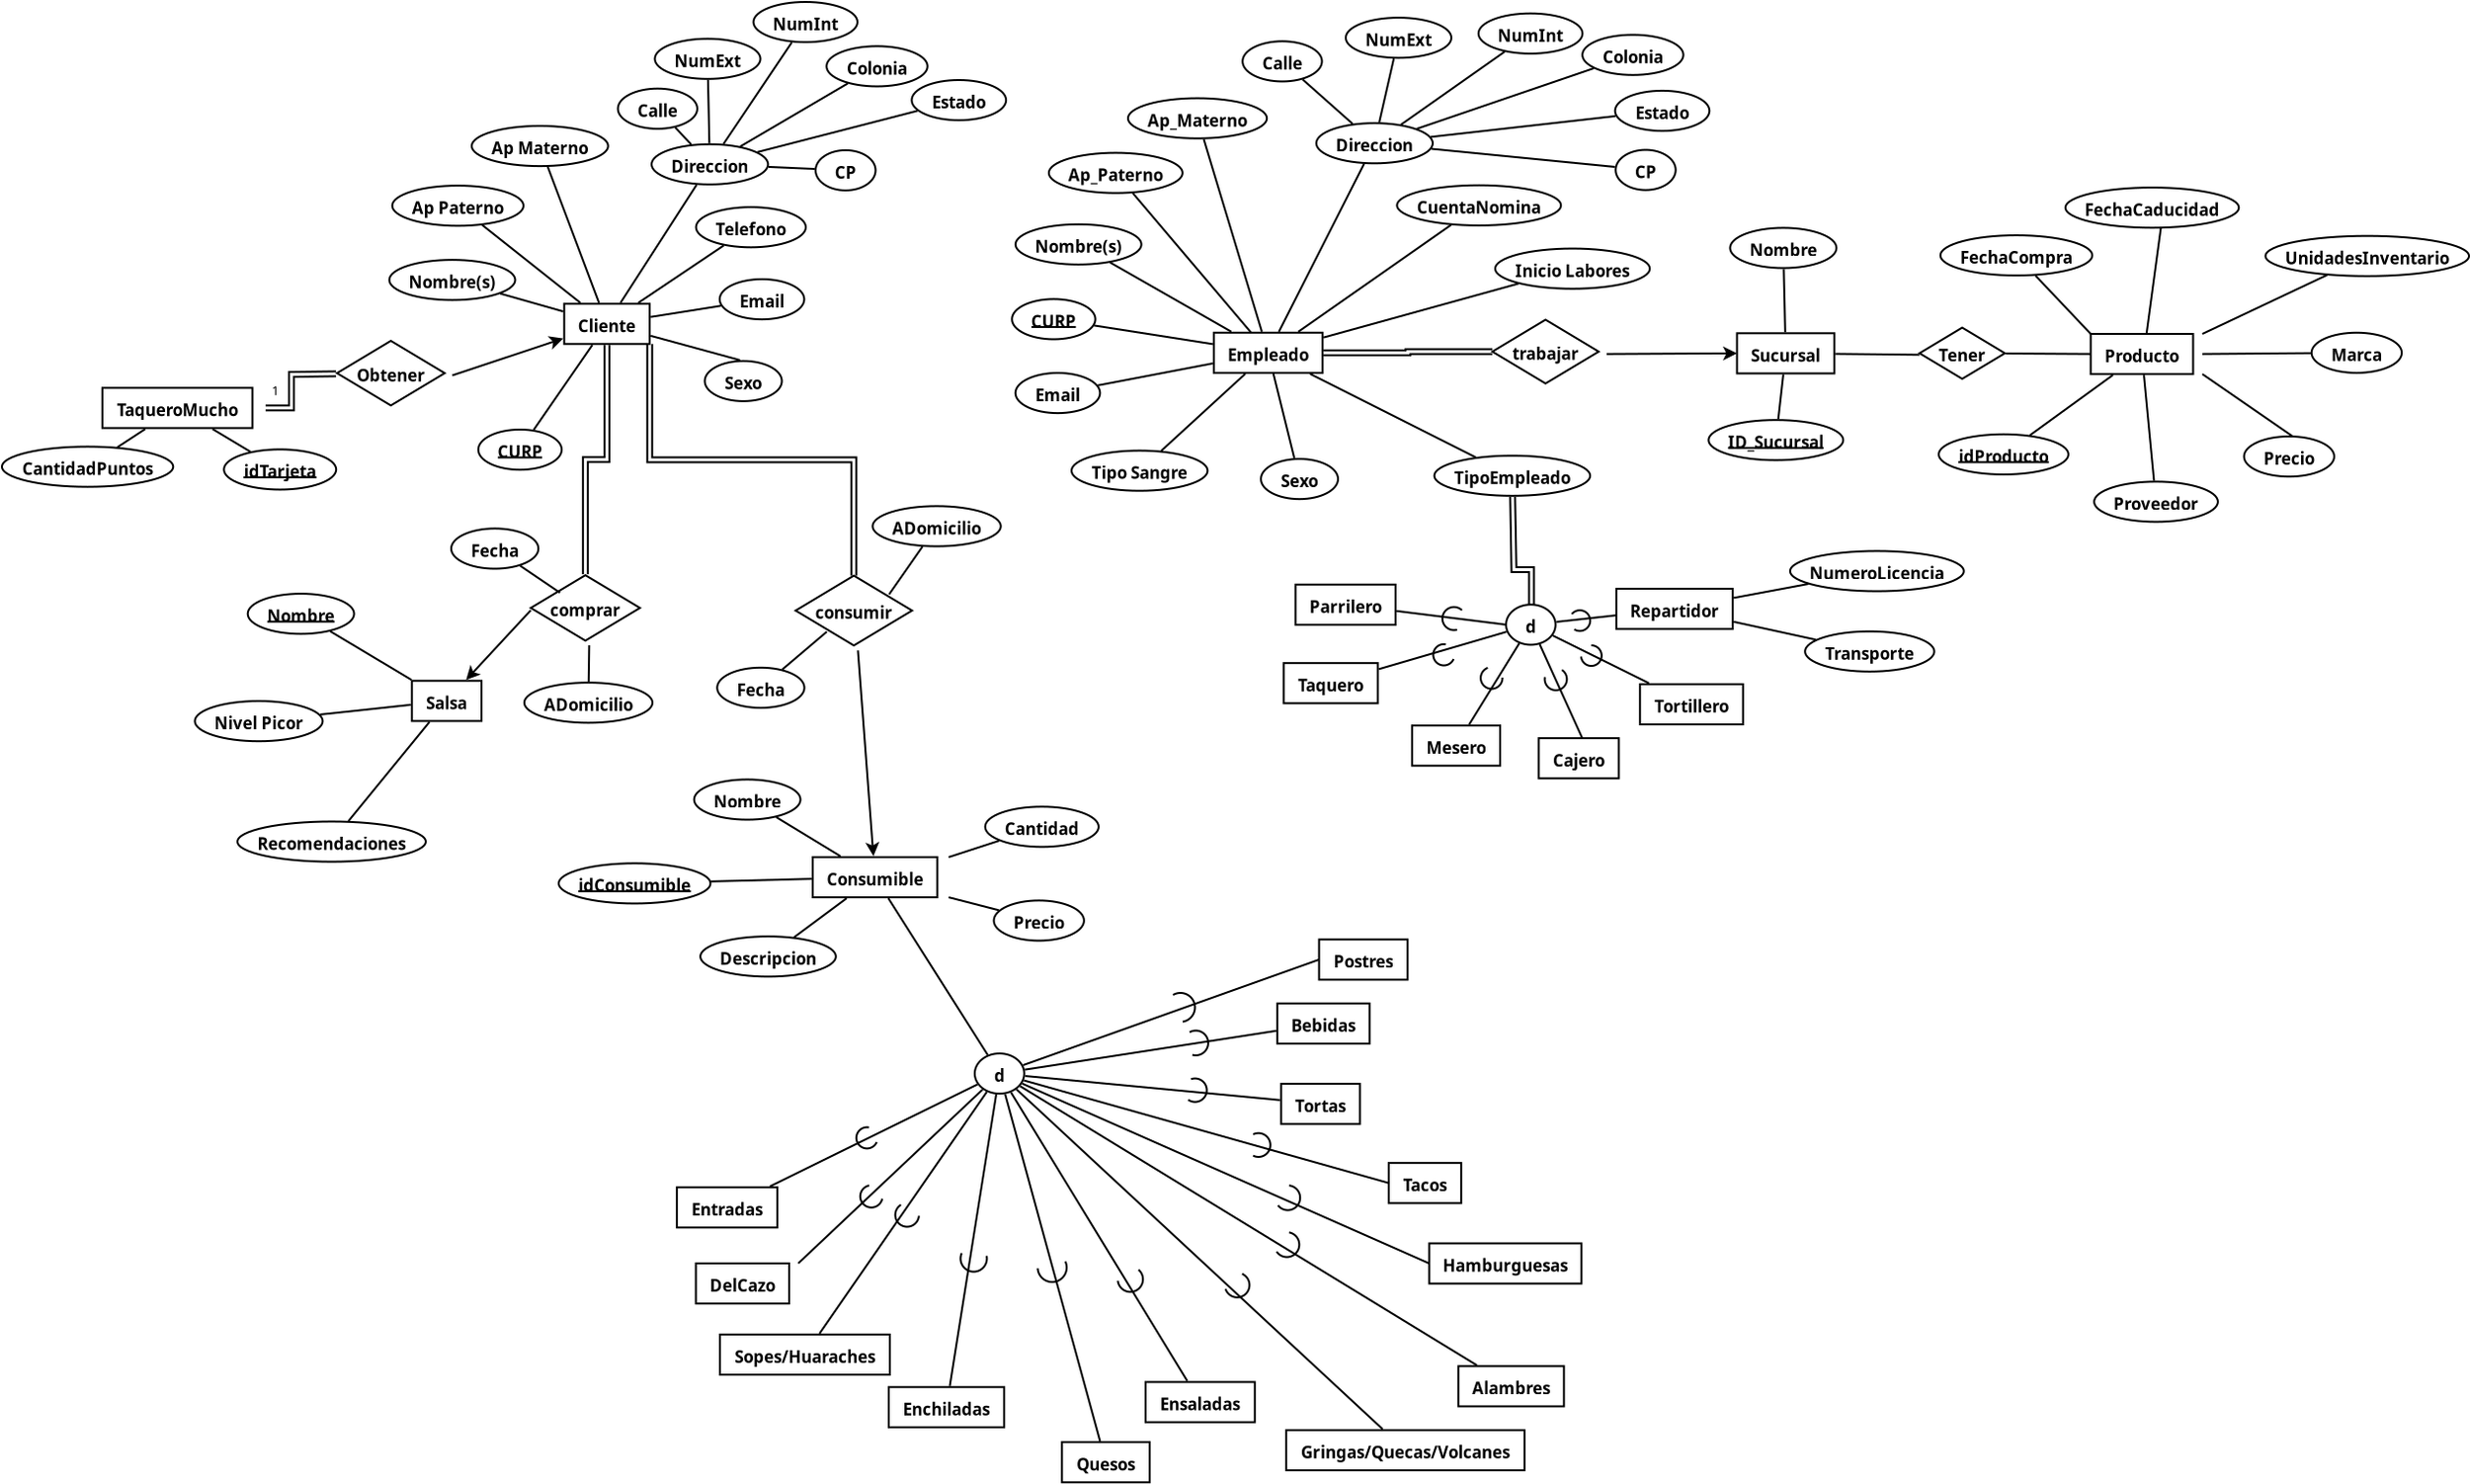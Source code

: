 <?xml version="1.0" encoding="UTF-8"?>
<dia:diagram xmlns:dia="http://www.lysator.liu.se/~alla/dia/">
  <dia:layer name="Background" visible="true" connectable="true" active="true">
    <dia:object type="ER - Entity" version="0" id="O0">
      <dia:attribute name="obj_pos">
        <dia:point val="8.26,2.99"/>
      </dia:attribute>
      <dia:attribute name="obj_bb">
        <dia:rectangle val="8.21,2.94;13.07,5.098"/>
      </dia:attribute>
      <dia:attribute name="elem_corner">
        <dia:point val="8.26,2.99"/>
      </dia:attribute>
      <dia:attribute name="elem_width">
        <dia:real val="4.76"/>
      </dia:attribute>
      <dia:attribute name="elem_height">
        <dia:real val="2.058"/>
      </dia:attribute>
      <dia:attribute name="border_width">
        <dia:real val="0.1"/>
      </dia:attribute>
      <dia:attribute name="border_color">
        <dia:color val="#000000ff"/>
      </dia:attribute>
      <dia:attribute name="inner_color">
        <dia:color val="#ffffffff"/>
      </dia:attribute>
      <dia:attribute name="name">
        <dia:string>#Cliente#</dia:string>
      </dia:attribute>
      <dia:attribute name="weak">
        <dia:boolean val="false"/>
      </dia:attribute>
      <dia:attribute name="associative">
        <dia:boolean val="false"/>
      </dia:attribute>
      <dia:attribute name="font">
        <dia:font family="Century Gothic" style="80" name="Courier"/>
      </dia:attribute>
      <dia:attribute name="font_height">
        <dia:real val="1.058"/>
      </dia:attribute>
    </dia:object>
    <dia:object type="ER - Attribute" version="0" id="O1">
      <dia:attribute name="obj_pos">
        <dia:point val="-0.69,0.74"/>
      </dia:attribute>
      <dia:attribute name="obj_bb">
        <dia:rectangle val="-0.74,0.69;6.41,2.848"/>
      </dia:attribute>
      <dia:attribute name="elem_corner">
        <dia:point val="-0.69,0.74"/>
      </dia:attribute>
      <dia:attribute name="elem_width">
        <dia:real val="7.05"/>
      </dia:attribute>
      <dia:attribute name="elem_height">
        <dia:real val="2.058"/>
      </dia:attribute>
      <dia:attribute name="border_width">
        <dia:real val="0.1"/>
      </dia:attribute>
      <dia:attribute name="border_color">
        <dia:color val="#000000ff"/>
      </dia:attribute>
      <dia:attribute name="inner_color">
        <dia:color val="#ffffffff"/>
      </dia:attribute>
      <dia:attribute name="name">
        <dia:string>#Nombre(s)#</dia:string>
      </dia:attribute>
      <dia:attribute name="key">
        <dia:boolean val="false"/>
      </dia:attribute>
      <dia:attribute name="weak_key">
        <dia:boolean val="false"/>
      </dia:attribute>
      <dia:attribute name="derived">
        <dia:boolean val="false"/>
      </dia:attribute>
      <dia:attribute name="multivalued">
        <dia:boolean val="false"/>
      </dia:attribute>
      <dia:attribute name="font">
        <dia:font family="Century Gothic" style="80" name="Courier"/>
      </dia:attribute>
      <dia:attribute name="font_height">
        <dia:real val="1.058"/>
      </dia:attribute>
    </dia:object>
    <dia:object type="ER - Attribute" version="0" id="O2">
      <dia:attribute name="obj_pos">
        <dia:point val="3.863,9.431"/>
      </dia:attribute>
      <dia:attribute name="obj_bb">
        <dia:rectangle val="3.813,9.381;8.496,11.539"/>
      </dia:attribute>
      <dia:attribute name="elem_corner">
        <dia:point val="3.863,9.431"/>
      </dia:attribute>
      <dia:attribute name="elem_width">
        <dia:real val="4.582"/>
      </dia:attribute>
      <dia:attribute name="elem_height">
        <dia:real val="2.058"/>
      </dia:attribute>
      <dia:attribute name="border_width">
        <dia:real val="0.1"/>
      </dia:attribute>
      <dia:attribute name="border_color">
        <dia:color val="#000000ff"/>
      </dia:attribute>
      <dia:attribute name="inner_color">
        <dia:color val="#ffffffff"/>
      </dia:attribute>
      <dia:attribute name="name">
        <dia:string>#CURP#</dia:string>
      </dia:attribute>
      <dia:attribute name="key">
        <dia:boolean val="true"/>
      </dia:attribute>
      <dia:attribute name="weak_key">
        <dia:boolean val="false"/>
      </dia:attribute>
      <dia:attribute name="derived">
        <dia:boolean val="false"/>
      </dia:attribute>
      <dia:attribute name="multivalued">
        <dia:boolean val="false"/>
      </dia:attribute>
      <dia:attribute name="font">
        <dia:font family="Century Gothic" style="80" name="Courier"/>
      </dia:attribute>
      <dia:attribute name="font_height">
        <dia:real val="1.058"/>
      </dia:attribute>
    </dia:object>
    <dia:object type="ER - Attribute" version="0" id="O3">
      <dia:attribute name="obj_pos">
        <dia:point val="15.01,-1.96"/>
      </dia:attribute>
      <dia:attribute name="obj_bb">
        <dia:rectangle val="14.96,-2.01;21.1,0.148"/>
      </dia:attribute>
      <dia:attribute name="elem_corner">
        <dia:point val="15.01,-1.96"/>
      </dia:attribute>
      <dia:attribute name="elem_width">
        <dia:real val="6.04"/>
      </dia:attribute>
      <dia:attribute name="elem_height">
        <dia:real val="2.058"/>
      </dia:attribute>
      <dia:attribute name="border_width">
        <dia:real val="0.1"/>
      </dia:attribute>
      <dia:attribute name="border_color">
        <dia:color val="#000000ff"/>
      </dia:attribute>
      <dia:attribute name="inner_color">
        <dia:color val="#ffffffff"/>
      </dia:attribute>
      <dia:attribute name="name">
        <dia:string>#Telefono#</dia:string>
      </dia:attribute>
      <dia:attribute name="key">
        <dia:boolean val="false"/>
      </dia:attribute>
      <dia:attribute name="weak_key">
        <dia:boolean val="false"/>
      </dia:attribute>
      <dia:attribute name="derived">
        <dia:boolean val="false"/>
      </dia:attribute>
      <dia:attribute name="multivalued">
        <dia:boolean val="false"/>
      </dia:attribute>
      <dia:attribute name="font">
        <dia:font family="Century Gothic" style="80" name="Courier"/>
      </dia:attribute>
      <dia:attribute name="font_height">
        <dia:real val="1.058"/>
      </dia:attribute>
    </dia:object>
    <dia:object type="ER - Attribute" version="0" id="O4">
      <dia:attribute name="obj_pos">
        <dia:point val="16.22,1.73"/>
      </dia:attribute>
      <dia:attribute name="obj_bb">
        <dia:rectangle val="16.17,1.68;20.883,3.838"/>
      </dia:attribute>
      <dia:attribute name="elem_corner">
        <dia:point val="16.22,1.73"/>
      </dia:attribute>
      <dia:attribute name="elem_width">
        <dia:real val="4.612"/>
      </dia:attribute>
      <dia:attribute name="elem_height">
        <dia:real val="2.058"/>
      </dia:attribute>
      <dia:attribute name="border_width">
        <dia:real val="0.1"/>
      </dia:attribute>
      <dia:attribute name="border_color">
        <dia:color val="#000000ff"/>
      </dia:attribute>
      <dia:attribute name="inner_color">
        <dia:color val="#ffffffff"/>
      </dia:attribute>
      <dia:attribute name="name">
        <dia:string>#Email#</dia:string>
      </dia:attribute>
      <dia:attribute name="key">
        <dia:boolean val="false"/>
      </dia:attribute>
      <dia:attribute name="weak_key">
        <dia:boolean val="false"/>
      </dia:attribute>
      <dia:attribute name="derived">
        <dia:boolean val="false"/>
      </dia:attribute>
      <dia:attribute name="multivalued">
        <dia:boolean val="false"/>
      </dia:attribute>
      <dia:attribute name="font">
        <dia:font family="Century Gothic" style="80" name="Courier"/>
      </dia:attribute>
      <dia:attribute name="font_height">
        <dia:real val="1.058"/>
      </dia:attribute>
    </dia:object>
    <dia:object type="Standard - Line" version="0" id="O5">
      <dia:attribute name="obj_pos">
        <dia:point val="6.867,9.437"/>
      </dia:attribute>
      <dia:attribute name="obj_bb">
        <dia:rectangle val="6.797,5.029;9.958,9.507"/>
      </dia:attribute>
      <dia:attribute name="conn_endpoints">
        <dia:point val="6.867,9.437"/>
        <dia:point val="9.888,5.098"/>
      </dia:attribute>
      <dia:attribute name="numcp">
        <dia:int val="1"/>
      </dia:attribute>
      <dia:connections>
        <dia:connection handle="0" to="O2" connection="8"/>
        <dia:connection handle="1" to="O0" connection="8"/>
      </dia:connections>
    </dia:object>
    <dia:object type="Standard - Line" version="0" id="O6">
      <dia:attribute name="obj_pos">
        <dia:point val="5.39,2.506"/>
      </dia:attribute>
      <dia:attribute name="obj_bb">
        <dia:rectangle val="5.328,2.444;8.272,3.381"/>
      </dia:attribute>
      <dia:attribute name="conn_endpoints">
        <dia:point val="5.39,2.506"/>
        <dia:point val="8.21,3.319"/>
      </dia:attribute>
      <dia:attribute name="numcp">
        <dia:int val="1"/>
      </dia:attribute>
      <dia:connections>
        <dia:connection handle="0" to="O1" connection="8"/>
        <dia:connection handle="1" to="O0" connection="8"/>
      </dia:connections>
    </dia:object>
    <dia:object type="Standard - Line" version="0" id="O7">
      <dia:attribute name="obj_pos">
        <dia:point val="16.619,0.015"/>
      </dia:attribute>
      <dia:attribute name="obj_bb">
        <dia:rectangle val="12.181,-0.055;16.688,3.01"/>
      </dia:attribute>
      <dia:attribute name="conn_endpoints">
        <dia:point val="16.619,0.015"/>
        <dia:point val="12.25,2.941"/>
      </dia:attribute>
      <dia:attribute name="numcp">
        <dia:int val="1"/>
      </dia:attribute>
      <dia:connections>
        <dia:connection handle="0" to="O3" connection="8"/>
        <dia:connection handle="1" to="O0" connection="8"/>
      </dia:connections>
    </dia:object>
    <dia:object type="Standard - Line" version="0" id="O8">
      <dia:attribute name="obj_pos">
        <dia:point val="16.306,3.114"/>
      </dia:attribute>
      <dia:attribute name="obj_bb">
        <dia:rectangle val="13.013,3.057;16.363,3.688"/>
      </dia:attribute>
      <dia:attribute name="conn_endpoints">
        <dia:point val="16.306,3.114"/>
        <dia:point val="13.07,3.631"/>
      </dia:attribute>
      <dia:attribute name="numcp">
        <dia:int val="1"/>
      </dia:attribute>
      <dia:connections>
        <dia:connection handle="0" to="O4" connection="8"/>
        <dia:connection handle="1" to="O0" connection="8"/>
      </dia:connections>
    </dia:object>
    <dia:object type="ER - Entity" version="0" id="O9">
      <dia:attribute name="obj_pos">
        <dia:point val="41.518,4.47"/>
      </dia:attribute>
      <dia:attribute name="obj_bb">
        <dia:rectangle val="41.468,4.42;47.658,6.578"/>
      </dia:attribute>
      <dia:attribute name="elem_corner">
        <dia:point val="41.518,4.47"/>
      </dia:attribute>
      <dia:attribute name="elem_width">
        <dia:real val="6.09"/>
      </dia:attribute>
      <dia:attribute name="elem_height">
        <dia:real val="2.058"/>
      </dia:attribute>
      <dia:attribute name="border_width">
        <dia:real val="0.1"/>
      </dia:attribute>
      <dia:attribute name="border_color">
        <dia:color val="#000000ff"/>
      </dia:attribute>
      <dia:attribute name="inner_color">
        <dia:color val="#ffffffff"/>
      </dia:attribute>
      <dia:attribute name="name">
        <dia:string>#Empleado#</dia:string>
      </dia:attribute>
      <dia:attribute name="weak">
        <dia:boolean val="false"/>
      </dia:attribute>
      <dia:attribute name="associative">
        <dia:boolean val="false"/>
      </dia:attribute>
      <dia:attribute name="font">
        <dia:font family="Century Gothic" style="80" name="Courier"/>
      </dia:attribute>
      <dia:attribute name="font_height">
        <dia:real val="1.058"/>
      </dia:attribute>
    </dia:object>
    <dia:object type="ER - Attribute" version="0" id="O10">
      <dia:attribute name="obj_pos">
        <dia:point val="31.184,2.749"/>
      </dia:attribute>
      <dia:attribute name="obj_bb">
        <dia:rectangle val="31.134,2.699;35.817,4.857"/>
      </dia:attribute>
      <dia:attribute name="elem_corner">
        <dia:point val="31.184,2.749"/>
      </dia:attribute>
      <dia:attribute name="elem_width">
        <dia:real val="4.582"/>
      </dia:attribute>
      <dia:attribute name="elem_height">
        <dia:real val="2.058"/>
      </dia:attribute>
      <dia:attribute name="border_width">
        <dia:real val="0.1"/>
      </dia:attribute>
      <dia:attribute name="border_color">
        <dia:color val="#000000ff"/>
      </dia:attribute>
      <dia:attribute name="inner_color">
        <dia:color val="#ffffffff"/>
      </dia:attribute>
      <dia:attribute name="name">
        <dia:string>#CURP#</dia:string>
      </dia:attribute>
      <dia:attribute name="key">
        <dia:boolean val="true"/>
      </dia:attribute>
      <dia:attribute name="weak_key">
        <dia:boolean val="false"/>
      </dia:attribute>
      <dia:attribute name="derived">
        <dia:boolean val="false"/>
      </dia:attribute>
      <dia:attribute name="multivalued">
        <dia:boolean val="false"/>
      </dia:attribute>
      <dia:attribute name="font">
        <dia:font family="Century Gothic" style="80" name="Courier"/>
      </dia:attribute>
      <dia:attribute name="font_height">
        <dia:real val="1.058"/>
      </dia:attribute>
    </dia:object>
    <dia:object type="ER - Attribute" version="0" id="O11">
      <dia:attribute name="obj_pos">
        <dia:point val="31.363,6.531"/>
      </dia:attribute>
      <dia:attribute name="obj_bb">
        <dia:rectangle val="31.313,6.481;36.025,8.639"/>
      </dia:attribute>
      <dia:attribute name="elem_corner">
        <dia:point val="31.363,6.531"/>
      </dia:attribute>
      <dia:attribute name="elem_width">
        <dia:real val="4.612"/>
      </dia:attribute>
      <dia:attribute name="elem_height">
        <dia:real val="2.058"/>
      </dia:attribute>
      <dia:attribute name="border_width">
        <dia:real val="0.1"/>
      </dia:attribute>
      <dia:attribute name="border_color">
        <dia:color val="#000000ff"/>
      </dia:attribute>
      <dia:attribute name="inner_color">
        <dia:color val="#ffffffff"/>
      </dia:attribute>
      <dia:attribute name="name">
        <dia:string>#Email#</dia:string>
      </dia:attribute>
      <dia:attribute name="key">
        <dia:boolean val="false"/>
      </dia:attribute>
      <dia:attribute name="weak_key">
        <dia:boolean val="false"/>
      </dia:attribute>
      <dia:attribute name="derived">
        <dia:boolean val="false"/>
      </dia:attribute>
      <dia:attribute name="multivalued">
        <dia:boolean val="false"/>
      </dia:attribute>
      <dia:attribute name="font">
        <dia:font family="Century Gothic" style="80" name="Courier"/>
      </dia:attribute>
      <dia:attribute name="font_height">
        <dia:real val="1.058"/>
      </dia:attribute>
    </dia:object>
    <dia:object type="ER - Attribute" version="0" id="O12">
      <dia:attribute name="obj_pos">
        <dia:point val="34.234,10.509"/>
      </dia:attribute>
      <dia:attribute name="obj_bb">
        <dia:rectangle val="34.184,10.459;42.016,12.618"/>
      </dia:attribute>
      <dia:attribute name="elem_corner">
        <dia:point val="34.234,10.509"/>
      </dia:attribute>
      <dia:attribute name="elem_width">
        <dia:real val="7.732"/>
      </dia:attribute>
      <dia:attribute name="elem_height">
        <dia:real val="2.058"/>
      </dia:attribute>
      <dia:attribute name="border_width">
        <dia:real val="0.1"/>
      </dia:attribute>
      <dia:attribute name="border_color">
        <dia:color val="#000000ff"/>
      </dia:attribute>
      <dia:attribute name="inner_color">
        <dia:color val="#ffffffff"/>
      </dia:attribute>
      <dia:attribute name="name">
        <dia:string>#Tipo Sangre#</dia:string>
      </dia:attribute>
      <dia:attribute name="key">
        <dia:boolean val="false"/>
      </dia:attribute>
      <dia:attribute name="weak_key">
        <dia:boolean val="false"/>
      </dia:attribute>
      <dia:attribute name="derived">
        <dia:boolean val="false"/>
      </dia:attribute>
      <dia:attribute name="multivalued">
        <dia:boolean val="false"/>
      </dia:attribute>
      <dia:attribute name="font">
        <dia:font family="Century Gothic" style="80" name="Courier"/>
      </dia:attribute>
      <dia:attribute name="font_height">
        <dia:real val="1.058"/>
      </dia:attribute>
    </dia:object>
    <dia:object type="ER - Attribute" version="0" id="O13">
      <dia:attribute name="obj_pos">
        <dia:point val="55.923,0.161"/>
      </dia:attribute>
      <dia:attribute name="obj_bb">
        <dia:rectangle val="55.873,0.111;64.648,2.27"/>
      </dia:attribute>
      <dia:attribute name="elem_corner">
        <dia:point val="55.923,0.161"/>
      </dia:attribute>
      <dia:attribute name="elem_width">
        <dia:real val="8.675"/>
      </dia:attribute>
      <dia:attribute name="elem_height">
        <dia:real val="2.058"/>
      </dia:attribute>
      <dia:attribute name="border_width">
        <dia:real val="0.1"/>
      </dia:attribute>
      <dia:attribute name="border_color">
        <dia:color val="#000000ff"/>
      </dia:attribute>
      <dia:attribute name="inner_color">
        <dia:color val="#ffffffff"/>
      </dia:attribute>
      <dia:attribute name="name">
        <dia:string>#Inicio Labores#</dia:string>
      </dia:attribute>
      <dia:attribute name="key">
        <dia:boolean val="false"/>
      </dia:attribute>
      <dia:attribute name="weak_key">
        <dia:boolean val="false"/>
      </dia:attribute>
      <dia:attribute name="derived">
        <dia:boolean val="false"/>
      </dia:attribute>
      <dia:attribute name="multivalued">
        <dia:boolean val="false"/>
      </dia:attribute>
      <dia:attribute name="font">
        <dia:font family="Century Gothic" style="80" name="Courier"/>
      </dia:attribute>
      <dia:attribute name="font_height">
        <dia:real val="1.058"/>
      </dia:attribute>
    </dia:object>
    <dia:object type="ER - Attribute" version="0" id="O14">
      <dia:attribute name="obj_pos">
        <dia:point val="52.808,10.767"/>
      </dia:attribute>
      <dia:attribute name="obj_bb">
        <dia:rectangle val="52.758,10.717;61.603,12.876"/>
      </dia:attribute>
      <dia:attribute name="elem_corner">
        <dia:point val="52.808,10.767"/>
      </dia:attribute>
      <dia:attribute name="elem_width">
        <dia:real val="8.745"/>
      </dia:attribute>
      <dia:attribute name="elem_height">
        <dia:real val="2.058"/>
      </dia:attribute>
      <dia:attribute name="border_width">
        <dia:real val="0.1"/>
      </dia:attribute>
      <dia:attribute name="border_color">
        <dia:color val="#000000ff"/>
      </dia:attribute>
      <dia:attribute name="inner_color">
        <dia:color val="#ffffffff"/>
      </dia:attribute>
      <dia:attribute name="name">
        <dia:string>#TipoEmpleado#</dia:string>
      </dia:attribute>
      <dia:attribute name="key">
        <dia:boolean val="false"/>
      </dia:attribute>
      <dia:attribute name="weak_key">
        <dia:boolean val="false"/>
      </dia:attribute>
      <dia:attribute name="derived">
        <dia:boolean val="false"/>
      </dia:attribute>
      <dia:attribute name="multivalued">
        <dia:boolean val="false"/>
      </dia:attribute>
      <dia:attribute name="font">
        <dia:font family="Century Gothic" style="80" name="Courier"/>
      </dia:attribute>
      <dia:attribute name="font_height">
        <dia:real val="1.058"/>
      </dia:attribute>
    </dia:object>
    <dia:object type="Standard - Line" version="0" id="O15">
      <dia:attribute name="obj_pos">
        <dia:point val="41.472,6.084"/>
      </dia:attribute>
      <dia:attribute name="obj_bb">
        <dia:rectangle val="35.782,6.025;41.531,7.207"/>
      </dia:attribute>
      <dia:attribute name="conn_endpoints">
        <dia:point val="41.472,6.084"/>
        <dia:point val="35.841,7.149"/>
      </dia:attribute>
      <dia:attribute name="numcp">
        <dia:int val="1"/>
      </dia:attribute>
      <dia:connections>
        <dia:connection handle="0" to="O9" connection="8"/>
        <dia:connection handle="1" to="O11" connection="8"/>
      </dia:connections>
    </dia:object>
    <dia:object type="Standard - Line" version="0" id="O16">
      <dia:attribute name="obj_pos">
        <dia:point val="41.468,5.019"/>
      </dia:attribute>
      <dia:attribute name="obj_bb">
        <dia:rectangle val="35.633,4.065;41.525,5.076"/>
      </dia:attribute>
      <dia:attribute name="conn_endpoints">
        <dia:point val="41.468,5.019"/>
        <dia:point val="35.69,4.122"/>
      </dia:attribute>
      <dia:attribute name="numcp">
        <dia:int val="1"/>
      </dia:attribute>
      <dia:connections>
        <dia:connection handle="0" to="O9" connection="8"/>
        <dia:connection handle="1" to="O10" connection="8"/>
      </dia:connections>
    </dia:object>
    <dia:object type="Standard - Line" version="0" id="O17">
      <dia:attribute name="obj_pos">
        <dia:point val="43.411,6.576"/>
      </dia:attribute>
      <dia:attribute name="obj_bb">
        <dia:rectangle val="39.125,6.505;43.482,10.585"/>
      </dia:attribute>
      <dia:attribute name="conn_endpoints">
        <dia:point val="43.411,6.576"/>
        <dia:point val="39.195,10.515"/>
      </dia:attribute>
      <dia:attribute name="numcp">
        <dia:int val="1"/>
      </dia:attribute>
      <dia:connections>
        <dia:connection handle="0" to="O9" connection="8"/>
        <dia:connection handle="1" to="O12" connection="8"/>
      </dia:connections>
    </dia:object>
    <dia:object type="Standard - Line" version="0" id="O18">
      <dia:attribute name="obj_pos">
        <dia:point val="46.722,6.577"/>
      </dia:attribute>
      <dia:attribute name="obj_bb">
        <dia:rectangle val="46.655,6.51;55.344,10.914"/>
      </dia:attribute>
      <dia:attribute name="conn_endpoints">
        <dia:point val="46.722,6.577"/>
        <dia:point val="55.276,10.846"/>
      </dia:attribute>
      <dia:attribute name="numcp">
        <dia:int val="1"/>
      </dia:attribute>
      <dia:connections>
        <dia:connection handle="0" to="O9" connection="8"/>
        <dia:connection handle="1" to="O14" connection="8"/>
      </dia:connections>
    </dia:object>
    <dia:object type="Standard - Line" version="0" id="O19">
      <dia:attribute name="obj_pos">
        <dia:point val="57.376,1.982"/>
      </dia:attribute>
      <dia:attribute name="obj_bb">
        <dia:rectangle val="47.596,1.921;57.437,4.711"/>
      </dia:attribute>
      <dia:attribute name="conn_endpoints">
        <dia:point val="57.376,1.982"/>
        <dia:point val="47.658,4.65"/>
      </dia:attribute>
      <dia:attribute name="numcp">
        <dia:int val="1"/>
      </dia:attribute>
      <dia:connections>
        <dia:connection handle="0" to="O13" connection="8"/>
        <dia:connection handle="1" to="O9" connection="8"/>
      </dia:connections>
    </dia:object>
    <dia:object type="ER - Entity" version="0" id="O20">
      <dia:attribute name="obj_pos">
        <dia:point val="68.302,4.498"/>
      </dia:attribute>
      <dia:attribute name="obj_bb">
        <dia:rectangle val="68.252,4.448;73.855,6.606"/>
      </dia:attribute>
      <dia:attribute name="elem_corner">
        <dia:point val="68.302,4.498"/>
      </dia:attribute>
      <dia:attribute name="elem_width">
        <dia:real val="5.502"/>
      </dia:attribute>
      <dia:attribute name="elem_height">
        <dia:real val="2.058"/>
      </dia:attribute>
      <dia:attribute name="border_width">
        <dia:real val="0.1"/>
      </dia:attribute>
      <dia:attribute name="border_color">
        <dia:color val="#000000ff"/>
      </dia:attribute>
      <dia:attribute name="inner_color">
        <dia:color val="#ffffffff"/>
      </dia:attribute>
      <dia:attribute name="name">
        <dia:string>#Sucursal#</dia:string>
      </dia:attribute>
      <dia:attribute name="weak">
        <dia:boolean val="false"/>
      </dia:attribute>
      <dia:attribute name="associative">
        <dia:boolean val="false"/>
      </dia:attribute>
      <dia:attribute name="font">
        <dia:font family="Century Gothic" style="80" name="Courier"/>
      </dia:attribute>
      <dia:attribute name="font_height">
        <dia:real val="1.058"/>
      </dia:attribute>
    </dia:object>
    <dia:object type="ER - Attribute" version="0" id="O21">
      <dia:attribute name="obj_pos">
        <dia:point val="67.948,-0.898"/>
      </dia:attribute>
      <dia:attribute name="obj_bb">
        <dia:rectangle val="67.898,-0.948;73.768,1.211"/>
      </dia:attribute>
      <dia:attribute name="elem_corner">
        <dia:point val="67.948,-0.898"/>
      </dia:attribute>
      <dia:attribute name="elem_width">
        <dia:real val="5.77"/>
      </dia:attribute>
      <dia:attribute name="elem_height">
        <dia:real val="2.058"/>
      </dia:attribute>
      <dia:attribute name="border_width">
        <dia:real val="0.1"/>
      </dia:attribute>
      <dia:attribute name="border_color">
        <dia:color val="#000000ff"/>
      </dia:attribute>
      <dia:attribute name="inner_color">
        <dia:color val="#ffffffff"/>
      </dia:attribute>
      <dia:attribute name="name">
        <dia:string>#Nombre#</dia:string>
      </dia:attribute>
      <dia:attribute name="key">
        <dia:boolean val="false"/>
      </dia:attribute>
      <dia:attribute name="weak_key">
        <dia:boolean val="false"/>
      </dia:attribute>
      <dia:attribute name="derived">
        <dia:boolean val="false"/>
      </dia:attribute>
      <dia:attribute name="multivalued">
        <dia:boolean val="false"/>
      </dia:attribute>
      <dia:attribute name="font">
        <dia:font family="Century Gothic" style="80" name="Courier"/>
      </dia:attribute>
      <dia:attribute name="font_height">
        <dia:real val="1.058"/>
      </dia:attribute>
    </dia:object>
    <dia:object type="ER - Attribute" version="0" id="O22">
      <dia:attribute name="obj_pos">
        <dia:point val="66.848,8.941"/>
      </dia:attribute>
      <dia:attribute name="obj_bb">
        <dia:rectangle val="66.798,8.891;74.44,11.05"/>
      </dia:attribute>
      <dia:attribute name="elem_corner">
        <dia:point val="66.848,8.941"/>
      </dia:attribute>
      <dia:attribute name="elem_width">
        <dia:real val="7.542"/>
      </dia:attribute>
      <dia:attribute name="elem_height">
        <dia:real val="2.058"/>
      </dia:attribute>
      <dia:attribute name="border_width">
        <dia:real val="0.1"/>
      </dia:attribute>
      <dia:attribute name="border_color">
        <dia:color val="#000000ff"/>
      </dia:attribute>
      <dia:attribute name="inner_color">
        <dia:color val="#ffffffff"/>
      </dia:attribute>
      <dia:attribute name="name">
        <dia:string>#ID_Sucursal#</dia:string>
      </dia:attribute>
      <dia:attribute name="key">
        <dia:boolean val="true"/>
      </dia:attribute>
      <dia:attribute name="weak_key">
        <dia:boolean val="false"/>
      </dia:attribute>
      <dia:attribute name="derived">
        <dia:boolean val="false"/>
      </dia:attribute>
      <dia:attribute name="multivalued">
        <dia:boolean val="false"/>
      </dia:attribute>
      <dia:attribute name="font">
        <dia:font family="Century Gothic" style="80" name="Courier"/>
      </dia:attribute>
      <dia:attribute name="font_height">
        <dia:real val="1.058"/>
      </dia:attribute>
    </dia:object>
    <dia:object type="Standard - Line" version="0" id="O23">
      <dia:attribute name="obj_pos">
        <dia:point val="70.948,6.606"/>
      </dia:attribute>
      <dia:attribute name="obj_bb">
        <dia:rectangle val="70.67,6.551;71.003,8.946"/>
      </dia:attribute>
      <dia:attribute name="conn_endpoints">
        <dia:point val="70.948,6.606"/>
        <dia:point val="70.724,8.892"/>
      </dia:attribute>
      <dia:attribute name="numcp">
        <dia:int val="1"/>
      </dia:attribute>
      <dia:connections>
        <dia:connection handle="0" to="O20" connection="8"/>
        <dia:connection handle="1" to="O22" connection="8"/>
      </dia:connections>
    </dia:object>
    <dia:object type="Standard - Line" version="0" id="O24">
      <dia:attribute name="obj_pos">
        <dia:point val="71.01,4.448"/>
      </dia:attribute>
      <dia:attribute name="obj_bb">
        <dia:rectangle val="70.825,1.159;71.062,4.5"/>
      </dia:attribute>
      <dia:attribute name="conn_endpoints">
        <dia:point val="71.01,4.448"/>
        <dia:point val="70.877,1.211"/>
      </dia:attribute>
      <dia:attribute name="numcp">
        <dia:int val="1"/>
      </dia:attribute>
      <dia:connections>
        <dia:connection handle="0" to="O20" connection="8"/>
        <dia:connection handle="1" to="O21" connection="8"/>
      </dia:connections>
    </dia:object>
    <dia:object type="ER - Attribute" version="0" id="O25">
      <dia:attribute name="obj_pos">
        <dia:point val="-0.54,-3.062"/>
      </dia:attribute>
      <dia:attribute name="obj_bb">
        <dia:rectangle val="-0.59,-3.112;6.817,-0.954"/>
      </dia:attribute>
      <dia:attribute name="elem_corner">
        <dia:point val="-0.54,-3.062"/>
      </dia:attribute>
      <dia:attribute name="elem_width">
        <dia:real val="7.308"/>
      </dia:attribute>
      <dia:attribute name="elem_height">
        <dia:real val="2.058"/>
      </dia:attribute>
      <dia:attribute name="border_width">
        <dia:real val="0.1"/>
      </dia:attribute>
      <dia:attribute name="border_color">
        <dia:color val="#000000ff"/>
      </dia:attribute>
      <dia:attribute name="inner_color">
        <dia:color val="#ffffffff"/>
      </dia:attribute>
      <dia:attribute name="name">
        <dia:string>#Ap Paterno#</dia:string>
      </dia:attribute>
      <dia:attribute name="key">
        <dia:boolean val="false"/>
      </dia:attribute>
      <dia:attribute name="weak_key">
        <dia:boolean val="false"/>
      </dia:attribute>
      <dia:attribute name="derived">
        <dia:boolean val="false"/>
      </dia:attribute>
      <dia:attribute name="multivalued">
        <dia:boolean val="false"/>
      </dia:attribute>
      <dia:attribute name="font">
        <dia:font family="Century Gothic" style="80" name="Courier"/>
      </dia:attribute>
      <dia:attribute name="font_height">
        <dia:real val="1.058"/>
      </dia:attribute>
    </dia:object>
    <dia:object type="ER - Attribute" version="0" id="O26">
      <dia:attribute name="obj_pos">
        <dia:point val="3.528,-6.119"/>
      </dia:attribute>
      <dia:attribute name="obj_bb">
        <dia:rectangle val="3.478,-6.169;11.131,-4.01"/>
      </dia:attribute>
      <dia:attribute name="elem_corner">
        <dia:point val="3.528,-6.119"/>
      </dia:attribute>
      <dia:attribute name="elem_width">
        <dia:real val="7.553"/>
      </dia:attribute>
      <dia:attribute name="elem_height">
        <dia:real val="2.058"/>
      </dia:attribute>
      <dia:attribute name="border_width">
        <dia:real val="0.1"/>
      </dia:attribute>
      <dia:attribute name="border_color">
        <dia:color val="#000000ff"/>
      </dia:attribute>
      <dia:attribute name="inner_color">
        <dia:color val="#ffffffff"/>
      </dia:attribute>
      <dia:attribute name="name">
        <dia:string>#Ap Materno#</dia:string>
      </dia:attribute>
      <dia:attribute name="key">
        <dia:boolean val="false"/>
      </dia:attribute>
      <dia:attribute name="weak_key">
        <dia:boolean val="false"/>
      </dia:attribute>
      <dia:attribute name="derived">
        <dia:boolean val="false"/>
      </dia:attribute>
      <dia:attribute name="multivalued">
        <dia:boolean val="false"/>
      </dia:attribute>
      <dia:attribute name="font">
        <dia:font family="Century Gothic" style="80" name="Courier"/>
      </dia:attribute>
      <dia:attribute name="font_height">
        <dia:real val="1.058"/>
      </dia:attribute>
    </dia:object>
    <dia:object type="Standard - Line" version="0" id="O27">
      <dia:attribute name="obj_pos">
        <dia:point val="4.361,-1.031"/>
      </dia:attribute>
      <dia:attribute name="obj_bb">
        <dia:rectangle val="4.29,-1.101;9.368,3.01"/>
      </dia:attribute>
      <dia:attribute name="conn_endpoints">
        <dia:point val="4.361,-1.031"/>
        <dia:point val="9.298,2.94"/>
      </dia:attribute>
      <dia:attribute name="numcp">
        <dia:int val="1"/>
      </dia:attribute>
      <dia:connections>
        <dia:connection handle="0" to="O25" connection="8"/>
        <dia:connection handle="1" to="O0" connection="8"/>
      </dia:connections>
    </dia:object>
    <dia:object type="Standard - Line" version="0" id="O28">
      <dia:attribute name="obj_pos">
        <dia:point val="7.696,-4.02"/>
      </dia:attribute>
      <dia:attribute name="obj_bb">
        <dia:rectangle val="7.632,-4.084;10.309,3.004"/>
      </dia:attribute>
      <dia:attribute name="conn_endpoints">
        <dia:point val="7.696,-4.02"/>
        <dia:point val="10.245,2.94"/>
      </dia:attribute>
      <dia:attribute name="numcp">
        <dia:int val="1"/>
      </dia:attribute>
      <dia:connections>
        <dia:connection handle="0" to="O26" connection="8"/>
        <dia:connection handle="1" to="O0" connection="8"/>
      </dia:connections>
    </dia:object>
    <dia:object type="ER - Attribute" version="0" id="O29">
      <dia:attribute name="obj_pos">
        <dia:point val="12.735,-5.181"/>
      </dia:attribute>
      <dia:attribute name="obj_bb">
        <dia:rectangle val="12.684,-5.231;19.25,-3.073"/>
      </dia:attribute>
      <dia:attribute name="elem_corner">
        <dia:point val="12.735,-5.181"/>
      </dia:attribute>
      <dia:attribute name="elem_width">
        <dia:real val="6.465"/>
      </dia:attribute>
      <dia:attribute name="elem_height">
        <dia:real val="2.058"/>
      </dia:attribute>
      <dia:attribute name="border_width">
        <dia:real val="0.1"/>
      </dia:attribute>
      <dia:attribute name="border_color">
        <dia:color val="#000000ff"/>
      </dia:attribute>
      <dia:attribute name="inner_color">
        <dia:color val="#ffffffff"/>
      </dia:attribute>
      <dia:attribute name="name">
        <dia:string>#Direccion#</dia:string>
      </dia:attribute>
      <dia:attribute name="key">
        <dia:boolean val="false"/>
      </dia:attribute>
      <dia:attribute name="weak_key">
        <dia:boolean val="false"/>
      </dia:attribute>
      <dia:attribute name="derived">
        <dia:boolean val="false"/>
      </dia:attribute>
      <dia:attribute name="multivalued">
        <dia:boolean val="false"/>
      </dia:attribute>
      <dia:attribute name="font">
        <dia:font family="Century Gothic" style="80" name="Courier"/>
      </dia:attribute>
      <dia:attribute name="font_height">
        <dia:real val="1.058"/>
      </dia:attribute>
    </dia:object>
    <dia:object type="Standard - Line" version="0" id="O30">
      <dia:attribute name="obj_pos">
        <dia:point val="15.283,-3.102"/>
      </dia:attribute>
      <dia:attribute name="obj_bb">
        <dia:rectangle val="11.274,-3.172;15.352,3.01"/>
      </dia:attribute>
      <dia:attribute name="conn_endpoints">
        <dia:point val="15.283,-3.102"/>
        <dia:point val="11.343,2.941"/>
      </dia:attribute>
      <dia:attribute name="numcp">
        <dia:int val="1"/>
      </dia:attribute>
      <dia:connections>
        <dia:connection handle="0" to="O29" connection="8"/>
        <dia:connection handle="1" to="O0" connection="8"/>
      </dia:connections>
    </dia:object>
    <dia:object type="ER - Attribute" version="0" id="O31">
      <dia:attribute name="obj_pos">
        <dia:point val="11.01,-8.031"/>
      </dia:attribute>
      <dia:attribute name="obj_bb">
        <dia:rectangle val="10.96,-8.081;15.41,-5.923"/>
      </dia:attribute>
      <dia:attribute name="elem_corner">
        <dia:point val="11.01,-8.031"/>
      </dia:attribute>
      <dia:attribute name="elem_width">
        <dia:real val="4.35"/>
      </dia:attribute>
      <dia:attribute name="elem_height">
        <dia:real val="2.058"/>
      </dia:attribute>
      <dia:attribute name="border_width">
        <dia:real val="0.1"/>
      </dia:attribute>
      <dia:attribute name="border_color">
        <dia:color val="#000000ff"/>
      </dia:attribute>
      <dia:attribute name="inner_color">
        <dia:color val="#ffffffff"/>
      </dia:attribute>
      <dia:attribute name="name">
        <dia:string>#Calle#</dia:string>
      </dia:attribute>
      <dia:attribute name="key">
        <dia:boolean val="false"/>
      </dia:attribute>
      <dia:attribute name="weak_key">
        <dia:boolean val="false"/>
      </dia:attribute>
      <dia:attribute name="derived">
        <dia:boolean val="false"/>
      </dia:attribute>
      <dia:attribute name="multivalued">
        <dia:boolean val="false"/>
      </dia:attribute>
      <dia:attribute name="font">
        <dia:font family="Century Gothic" style="80" name="Courier"/>
      </dia:attribute>
      <dia:attribute name="font_height">
        <dia:real val="1.058"/>
      </dia:attribute>
    </dia:object>
    <dia:object type="ER - Attribute" version="0" id="O32">
      <dia:attribute name="obj_pos">
        <dia:point val="12.9,-10.584"/>
      </dia:attribute>
      <dia:attribute name="obj_bb">
        <dia:rectangle val="12.85,-10.634;18.67,-8.475"/>
      </dia:attribute>
      <dia:attribute name="elem_corner">
        <dia:point val="12.9,-10.584"/>
      </dia:attribute>
      <dia:attribute name="elem_width">
        <dia:real val="5.72"/>
      </dia:attribute>
      <dia:attribute name="elem_height">
        <dia:real val="2.058"/>
      </dia:attribute>
      <dia:attribute name="border_width">
        <dia:real val="0.1"/>
      </dia:attribute>
      <dia:attribute name="border_color">
        <dia:color val="#000000ff"/>
      </dia:attribute>
      <dia:attribute name="inner_color">
        <dia:color val="#ffffffff"/>
      </dia:attribute>
      <dia:attribute name="name">
        <dia:string>#NumExt#</dia:string>
      </dia:attribute>
      <dia:attribute name="key">
        <dia:boolean val="false"/>
      </dia:attribute>
      <dia:attribute name="weak_key">
        <dia:boolean val="false"/>
      </dia:attribute>
      <dia:attribute name="derived">
        <dia:boolean val="false"/>
      </dia:attribute>
      <dia:attribute name="multivalued">
        <dia:boolean val="false"/>
      </dia:attribute>
      <dia:attribute name="font">
        <dia:font family="Century Gothic" style="80" name="Courier"/>
      </dia:attribute>
      <dia:attribute name="font_height">
        <dia:real val="1.058"/>
      </dia:attribute>
    </dia:object>
    <dia:object type="ER - Attribute" version="0" id="O33">
      <dia:attribute name="obj_pos">
        <dia:point val="21.69,-10.202"/>
      </dia:attribute>
      <dia:attribute name="obj_bb">
        <dia:rectangle val="21.64,-10.252;27.282,-8.094"/>
      </dia:attribute>
      <dia:attribute name="elem_corner">
        <dia:point val="21.69,-10.202"/>
      </dia:attribute>
      <dia:attribute name="elem_width">
        <dia:real val="5.542"/>
      </dia:attribute>
      <dia:attribute name="elem_height">
        <dia:real val="2.058"/>
      </dia:attribute>
      <dia:attribute name="border_width">
        <dia:real val="0.1"/>
      </dia:attribute>
      <dia:attribute name="border_color">
        <dia:color val="#000000ff"/>
      </dia:attribute>
      <dia:attribute name="inner_color">
        <dia:color val="#ffffffff"/>
      </dia:attribute>
      <dia:attribute name="name">
        <dia:string>#Colonia#</dia:string>
      </dia:attribute>
      <dia:attribute name="key">
        <dia:boolean val="false"/>
      </dia:attribute>
      <dia:attribute name="weak_key">
        <dia:boolean val="false"/>
      </dia:attribute>
      <dia:attribute name="derived">
        <dia:boolean val="false"/>
      </dia:attribute>
      <dia:attribute name="multivalued">
        <dia:boolean val="false"/>
      </dia:attribute>
      <dia:attribute name="font">
        <dia:font family="Century Gothic" style="80" name="Courier"/>
      </dia:attribute>
      <dia:attribute name="font_height">
        <dia:real val="1.058"/>
      </dia:attribute>
    </dia:object>
    <dia:object type="ER - Attribute" version="0" id="O34">
      <dia:attribute name="obj_pos">
        <dia:point val="21.13,-4.875"/>
      </dia:attribute>
      <dia:attribute name="obj_bb">
        <dia:rectangle val="21.08,-4.925;24.423,-2.766"/>
      </dia:attribute>
      <dia:attribute name="elem_corner">
        <dia:point val="21.13,-4.875"/>
      </dia:attribute>
      <dia:attribute name="elem_width">
        <dia:real val="3.243"/>
      </dia:attribute>
      <dia:attribute name="elem_height">
        <dia:real val="2.058"/>
      </dia:attribute>
      <dia:attribute name="border_width">
        <dia:real val="0.1"/>
      </dia:attribute>
      <dia:attribute name="border_color">
        <dia:color val="#000000ff"/>
      </dia:attribute>
      <dia:attribute name="inner_color">
        <dia:color val="#ffffffff"/>
      </dia:attribute>
      <dia:attribute name="name">
        <dia:string>#CP#</dia:string>
      </dia:attribute>
      <dia:attribute name="key">
        <dia:boolean val="false"/>
      </dia:attribute>
      <dia:attribute name="weak_key">
        <dia:boolean val="false"/>
      </dia:attribute>
      <dia:attribute name="derived">
        <dia:boolean val="false"/>
      </dia:attribute>
      <dia:attribute name="multivalued">
        <dia:boolean val="false"/>
      </dia:attribute>
      <dia:attribute name="font">
        <dia:font family="Century Gothic" style="80" name="Courier"/>
      </dia:attribute>
      <dia:attribute name="font_height">
        <dia:real val="1.058"/>
      </dia:attribute>
    </dia:object>
    <dia:object type="Standard - Line" version="0" id="O35">
      <dia:attribute name="obj_pos">
        <dia:point val="14.132,-6.032"/>
      </dia:attribute>
      <dia:attribute name="obj_bb">
        <dia:rectangle val="14.061,-6.102;15.043,-5.1"/>
      </dia:attribute>
      <dia:attribute name="conn_endpoints">
        <dia:point val="14.132,-6.032"/>
        <dia:point val="14.972,-5.171"/>
      </dia:attribute>
      <dia:attribute name="numcp">
        <dia:int val="1"/>
      </dia:attribute>
      <dia:connections>
        <dia:connection handle="0" to="O31" connection="8"/>
        <dia:connection handle="1" to="O29" connection="8"/>
      </dia:connections>
    </dia:object>
    <dia:object type="Standard - Line" version="0" id="O36">
      <dia:attribute name="obj_pos">
        <dia:point val="15.802,-8.475"/>
      </dia:attribute>
      <dia:attribute name="obj_bb">
        <dia:rectangle val="15.75,-8.527;15.978,-5.18"/>
      </dia:attribute>
      <dia:attribute name="conn_endpoints">
        <dia:point val="15.802,-8.475"/>
        <dia:point val="15.926,-5.232"/>
      </dia:attribute>
      <dia:attribute name="numcp">
        <dia:int val="1"/>
      </dia:attribute>
      <dia:connections>
        <dia:connection handle="0" to="O32" connection="8"/>
        <dia:connection handle="1" to="O29" connection="8"/>
      </dia:connections>
    </dia:object>
    <dia:object type="Standard - Line" version="0" id="O37">
      <dia:attribute name="obj_pos">
        <dia:point val="22.947,-8.278"/>
      </dia:attribute>
      <dia:attribute name="obj_bb">
        <dia:rectangle val="17.466,-8.346;23.016,-5.01"/>
      </dia:attribute>
      <dia:attribute name="conn_endpoints">
        <dia:point val="22.947,-8.278"/>
        <dia:point val="17.535,-5.079"/>
      </dia:attribute>
      <dia:attribute name="numcp">
        <dia:int val="1"/>
      </dia:attribute>
      <dia:connections>
        <dia:connection handle="0" to="O33" connection="8"/>
        <dia:connection handle="1" to="O29" connection="8"/>
      </dia:connections>
    </dia:object>
    <dia:object type="Standard - Line" version="0" id="O38">
      <dia:attribute name="obj_pos">
        <dia:point val="21.084,-3.921"/>
      </dia:attribute>
      <dia:attribute name="obj_bb">
        <dia:rectangle val="19.165,-4.057;21.137,-3.869"/>
      </dia:attribute>
      <dia:attribute name="conn_endpoints">
        <dia:point val="21.084,-3.921"/>
        <dia:point val="19.217,-4.005"/>
      </dia:attribute>
      <dia:attribute name="numcp">
        <dia:int val="1"/>
      </dia:attribute>
      <dia:connections>
        <dia:connection handle="0" to="O34" connection="8"/>
        <dia:connection handle="1" to="O29" connection="8"/>
      </dia:connections>
    </dia:object>
    <dia:object type="ER - Attribute" version="0" id="O39">
      <dia:attribute name="obj_pos">
        <dia:point val="26.05,-8.469"/>
      </dia:attribute>
      <dia:attribute name="obj_bb">
        <dia:rectangle val="26.0,-8.519;31.347,-6.361"/>
      </dia:attribute>
      <dia:attribute name="elem_corner">
        <dia:point val="26.05,-8.469"/>
      </dia:attribute>
      <dia:attribute name="elem_width">
        <dia:real val="5.248"/>
      </dia:attribute>
      <dia:attribute name="elem_height">
        <dia:real val="2.058"/>
      </dia:attribute>
      <dia:attribute name="border_width">
        <dia:real val="0.1"/>
      </dia:attribute>
      <dia:attribute name="border_color">
        <dia:color val="#000000ff"/>
      </dia:attribute>
      <dia:attribute name="inner_color">
        <dia:color val="#ffffffff"/>
      </dia:attribute>
      <dia:attribute name="name">
        <dia:string>#Estado#</dia:string>
      </dia:attribute>
      <dia:attribute name="key">
        <dia:boolean val="false"/>
      </dia:attribute>
      <dia:attribute name="weak_key">
        <dia:boolean val="false"/>
      </dia:attribute>
      <dia:attribute name="derived">
        <dia:boolean val="false"/>
      </dia:attribute>
      <dia:attribute name="multivalued">
        <dia:boolean val="false"/>
      </dia:attribute>
      <dia:attribute name="font">
        <dia:font family="Century Gothic" style="80" name="Courier"/>
      </dia:attribute>
      <dia:attribute name="font_height">
        <dia:real val="1.058"/>
      </dia:attribute>
    </dia:object>
    <dia:object type="Standard - Line" version="0" id="O40">
      <dia:attribute name="obj_pos">
        <dia:point val="26.435,-6.861"/>
      </dia:attribute>
      <dia:attribute name="obj_bb">
        <dia:rectangle val="18.463,-6.921;26.496,-4.753"/>
      </dia:attribute>
      <dia:attribute name="conn_endpoints">
        <dia:point val="26.435,-6.861"/>
        <dia:point val="18.524,-4.814"/>
      </dia:attribute>
      <dia:attribute name="numcp">
        <dia:int val="1"/>
      </dia:attribute>
      <dia:connections>
        <dia:connection handle="0" to="O39" connection="8"/>
        <dia:connection handle="1" to="O29" connection="8"/>
      </dia:connections>
    </dia:object>
    <dia:object type="ER - Attribute" version="0" id="O41">
      <dia:attribute name="obj_pos">
        <dia:point val="17.95,-12.468"/>
      </dia:attribute>
      <dia:attribute name="obj_bb">
        <dia:rectangle val="17.9,-12.518;23.515,-10.359"/>
      </dia:attribute>
      <dia:attribute name="elem_corner">
        <dia:point val="17.95,-12.468"/>
      </dia:attribute>
      <dia:attribute name="elem_width">
        <dia:real val="5.515"/>
      </dia:attribute>
      <dia:attribute name="elem_height">
        <dia:real val="2.058"/>
      </dia:attribute>
      <dia:attribute name="border_width">
        <dia:real val="0.1"/>
      </dia:attribute>
      <dia:attribute name="border_color">
        <dia:color val="#000000ff"/>
      </dia:attribute>
      <dia:attribute name="inner_color">
        <dia:color val="#ffffffff"/>
      </dia:attribute>
      <dia:attribute name="name">
        <dia:string>#NumInt#</dia:string>
      </dia:attribute>
      <dia:attribute name="key">
        <dia:boolean val="false"/>
      </dia:attribute>
      <dia:attribute name="weak_key">
        <dia:boolean val="false"/>
      </dia:attribute>
      <dia:attribute name="derived">
        <dia:boolean val="false"/>
      </dia:attribute>
      <dia:attribute name="multivalued">
        <dia:boolean val="false"/>
      </dia:attribute>
      <dia:attribute name="font">
        <dia:font family="Century Gothic" style="80" name="Courier"/>
      </dia:attribute>
      <dia:attribute name="font_height">
        <dia:real val="1.058"/>
      </dia:attribute>
    </dia:object>
    <dia:object type="Standard - Line" version="0" id="O42">
      <dia:attribute name="obj_pos">
        <dia:point val="20.031,-10.398"/>
      </dia:attribute>
      <dia:attribute name="obj_bb">
        <dia:rectangle val="16.581,-10.467;20.1,-5.133"/>
      </dia:attribute>
      <dia:attribute name="conn_endpoints">
        <dia:point val="20.031,-10.398"/>
        <dia:point val="16.65,-5.202"/>
      </dia:attribute>
      <dia:attribute name="numcp">
        <dia:int val="1"/>
      </dia:attribute>
      <dia:connections>
        <dia:connection handle="0" to="O41" connection="8"/>
        <dia:connection handle="1" to="O29" connection="8"/>
      </dia:connections>
    </dia:object>
    <dia:object type="ER - Attribute" version="0" id="O43">
      <dia:attribute name="obj_pos">
        <dia:point val="31.368,-1.08"/>
      </dia:attribute>
      <dia:attribute name="obj_bb">
        <dia:rectangle val="31.318,-1.13;38.468,1.028"/>
      </dia:attribute>
      <dia:attribute name="elem_corner">
        <dia:point val="31.368,-1.08"/>
      </dia:attribute>
      <dia:attribute name="elem_width">
        <dia:real val="7.05"/>
      </dia:attribute>
      <dia:attribute name="elem_height">
        <dia:real val="2.058"/>
      </dia:attribute>
      <dia:attribute name="border_width">
        <dia:real val="0.1"/>
      </dia:attribute>
      <dia:attribute name="border_color">
        <dia:color val="#000000ff"/>
      </dia:attribute>
      <dia:attribute name="inner_color">
        <dia:color val="#ffffffff"/>
      </dia:attribute>
      <dia:attribute name="name">
        <dia:string>#Nombre(s)#</dia:string>
      </dia:attribute>
      <dia:attribute name="key">
        <dia:boolean val="false"/>
      </dia:attribute>
      <dia:attribute name="weak_key">
        <dia:boolean val="false"/>
      </dia:attribute>
      <dia:attribute name="derived">
        <dia:boolean val="false"/>
      </dia:attribute>
      <dia:attribute name="multivalued">
        <dia:boolean val="false"/>
      </dia:attribute>
      <dia:attribute name="font">
        <dia:font family="Century Gothic" style="80" name="Courier"/>
      </dia:attribute>
      <dia:attribute name="font_height">
        <dia:real val="1.058"/>
      </dia:attribute>
    </dia:object>
    <dia:object type="Standard - Line" version="0" id="O44">
      <dia:attribute name="obj_pos">
        <dia:point val="36.534,0.891"/>
      </dia:attribute>
      <dia:attribute name="obj_bb">
        <dia:rectangle val="36.466,0.823;42.751,4.488"/>
      </dia:attribute>
      <dia:attribute name="conn_endpoints">
        <dia:point val="36.534,0.891"/>
        <dia:point val="42.682,4.42"/>
      </dia:attribute>
      <dia:attribute name="numcp">
        <dia:int val="1"/>
      </dia:attribute>
      <dia:connections>
        <dia:connection handle="0" to="O43" connection="8"/>
        <dia:connection handle="1" to="O9" connection="8"/>
      </dia:connections>
    </dia:object>
    <dia:object type="ER - Attribute" version="0" id="O45">
      <dia:attribute name="obj_pos">
        <dia:point val="33.073,-4.741"/>
      </dia:attribute>
      <dia:attribute name="obj_bb">
        <dia:rectangle val="33.023,-4.791;40.558,-2.633"/>
      </dia:attribute>
      <dia:attribute name="elem_corner">
        <dia:point val="33.073,-4.741"/>
      </dia:attribute>
      <dia:attribute name="elem_width">
        <dia:real val="7.435"/>
      </dia:attribute>
      <dia:attribute name="elem_height">
        <dia:real val="2.058"/>
      </dia:attribute>
      <dia:attribute name="border_width">
        <dia:real val="0.1"/>
      </dia:attribute>
      <dia:attribute name="border_color">
        <dia:color val="#000000ff"/>
      </dia:attribute>
      <dia:attribute name="inner_color">
        <dia:color val="#ffffffff"/>
      </dia:attribute>
      <dia:attribute name="name">
        <dia:string>#Ap_Paterno#</dia:string>
      </dia:attribute>
      <dia:attribute name="key">
        <dia:boolean val="false"/>
      </dia:attribute>
      <dia:attribute name="weak_key">
        <dia:boolean val="false"/>
      </dia:attribute>
      <dia:attribute name="derived">
        <dia:boolean val="false"/>
      </dia:attribute>
      <dia:attribute name="multivalued">
        <dia:boolean val="false"/>
      </dia:attribute>
      <dia:attribute name="font">
        <dia:font family="Century Gothic" style="80" name="Courier"/>
      </dia:attribute>
      <dia:attribute name="font_height">
        <dia:real val="1.058"/>
      </dia:attribute>
    </dia:object>
    <dia:object type="ER - Attribute" version="0" id="O46">
      <dia:attribute name="obj_pos">
        <dia:point val="37.126,-7.538"/>
      </dia:attribute>
      <dia:attribute name="obj_bb">
        <dia:rectangle val="37.076,-7.588;44.856,-5.43"/>
      </dia:attribute>
      <dia:attribute name="elem_corner">
        <dia:point val="37.126,-7.538"/>
      </dia:attribute>
      <dia:attribute name="elem_width">
        <dia:real val="7.68"/>
      </dia:attribute>
      <dia:attribute name="elem_height">
        <dia:real val="2.058"/>
      </dia:attribute>
      <dia:attribute name="border_width">
        <dia:real val="0.1"/>
      </dia:attribute>
      <dia:attribute name="border_color">
        <dia:color val="#000000ff"/>
      </dia:attribute>
      <dia:attribute name="inner_color">
        <dia:color val="#ffffffff"/>
      </dia:attribute>
      <dia:attribute name="name">
        <dia:string>#Ap_Materno#</dia:string>
      </dia:attribute>
      <dia:attribute name="key">
        <dia:boolean val="false"/>
      </dia:attribute>
      <dia:attribute name="weak_key">
        <dia:boolean val="false"/>
      </dia:attribute>
      <dia:attribute name="derived">
        <dia:boolean val="false"/>
      </dia:attribute>
      <dia:attribute name="multivalued">
        <dia:boolean val="false"/>
      </dia:attribute>
      <dia:attribute name="font">
        <dia:font family="Century Gothic" style="80" name="Courier"/>
      </dia:attribute>
      <dia:attribute name="font_height">
        <dia:real val="1.058"/>
      </dia:attribute>
    </dia:object>
    <dia:object type="Standard - Line" version="0" id="O47">
      <dia:attribute name="obj_pos">
        <dia:point val="37.669,-2.672"/>
      </dia:attribute>
      <dia:attribute name="obj_bb">
        <dia:rectangle val="37.598,-2.742;43.753,4.526"/>
      </dia:attribute>
      <dia:attribute name="conn_endpoints">
        <dia:point val="37.669,-2.672"/>
        <dia:point val="43.682,4.456"/>
      </dia:attribute>
      <dia:attribute name="numcp">
        <dia:int val="1"/>
      </dia:attribute>
      <dia:connections>
        <dia:connection handle="0" to="O45" connection="8"/>
        <dia:connection handle="1" to="O9" connection="8"/>
      </dia:connections>
    </dia:object>
    <dia:object type="Standard - Line" version="0" id="O48">
      <dia:attribute name="obj_pos">
        <dia:point val="41.288,-5.435"/>
      </dia:attribute>
      <dia:attribute name="obj_bb">
        <dia:rectangle val="41.225,-5.498;44.302,4.482"/>
      </dia:attribute>
      <dia:attribute name="conn_endpoints">
        <dia:point val="41.288,-5.435"/>
        <dia:point val="44.239,4.42"/>
      </dia:attribute>
      <dia:attribute name="numcp">
        <dia:int val="1"/>
      </dia:attribute>
      <dia:connections>
        <dia:connection handle="0" to="O46" connection="8"/>
        <dia:connection handle="1" to="O9" connection="8"/>
      </dia:connections>
    </dia:object>
    <dia:object type="ER - Attribute" version="0" id="O49">
      <dia:attribute name="obj_pos">
        <dia:point val="46.764,-6.261"/>
      </dia:attribute>
      <dia:attribute name="obj_bb">
        <dia:rectangle val="46.714,-6.311;53.279,-4.152"/>
      </dia:attribute>
      <dia:attribute name="elem_corner">
        <dia:point val="46.764,-6.261"/>
      </dia:attribute>
      <dia:attribute name="elem_width">
        <dia:real val="6.465"/>
      </dia:attribute>
      <dia:attribute name="elem_height">
        <dia:real val="2.058"/>
      </dia:attribute>
      <dia:attribute name="border_width">
        <dia:real val="0.1"/>
      </dia:attribute>
      <dia:attribute name="border_color">
        <dia:color val="#000000ff"/>
      </dia:attribute>
      <dia:attribute name="inner_color">
        <dia:color val="#ffffffff"/>
      </dia:attribute>
      <dia:attribute name="name">
        <dia:string>#Direccion#</dia:string>
      </dia:attribute>
      <dia:attribute name="key">
        <dia:boolean val="false"/>
      </dia:attribute>
      <dia:attribute name="weak_key">
        <dia:boolean val="false"/>
      </dia:attribute>
      <dia:attribute name="derived">
        <dia:boolean val="false"/>
      </dia:attribute>
      <dia:attribute name="multivalued">
        <dia:boolean val="false"/>
      </dia:attribute>
      <dia:attribute name="font">
        <dia:font family="Century Gothic" style="80" name="Courier"/>
      </dia:attribute>
      <dia:attribute name="font_height">
        <dia:real val="1.058"/>
      </dia:attribute>
    </dia:object>
    <dia:object type="Standard - Line" version="0" id="O50">
      <dia:attribute name="obj_pos">
        <dia:point val="49.46,-4.172"/>
      </dia:attribute>
      <dia:attribute name="obj_bb">
        <dia:rectangle val="45.039,-4.239;49.527,4.492"/>
      </dia:attribute>
      <dia:attribute name="conn_endpoints">
        <dia:point val="49.46,-4.172"/>
        <dia:point val="45.107,4.425"/>
      </dia:attribute>
      <dia:attribute name="numcp">
        <dia:int val="1"/>
      </dia:attribute>
      <dia:connections>
        <dia:connection handle="0" to="O49" connection="8"/>
        <dia:connection handle="1" to="O9" connection="8"/>
      </dia:connections>
    </dia:object>
    <dia:object type="ER - Attribute" version="0" id="O51">
      <dia:attribute name="obj_pos">
        <dia:point val="42.989,-10.454"/>
      </dia:attribute>
      <dia:attribute name="obj_bb">
        <dia:rectangle val="42.939,-10.504;47.389,-8.345"/>
      </dia:attribute>
      <dia:attribute name="elem_corner">
        <dia:point val="42.989,-10.454"/>
      </dia:attribute>
      <dia:attribute name="elem_width">
        <dia:real val="4.35"/>
      </dia:attribute>
      <dia:attribute name="elem_height">
        <dia:real val="2.058"/>
      </dia:attribute>
      <dia:attribute name="border_width">
        <dia:real val="0.1"/>
      </dia:attribute>
      <dia:attribute name="border_color">
        <dia:color val="#000000ff"/>
      </dia:attribute>
      <dia:attribute name="inner_color">
        <dia:color val="#ffffffff"/>
      </dia:attribute>
      <dia:attribute name="name">
        <dia:string>#Calle#</dia:string>
      </dia:attribute>
      <dia:attribute name="key">
        <dia:boolean val="false"/>
      </dia:attribute>
      <dia:attribute name="weak_key">
        <dia:boolean val="false"/>
      </dia:attribute>
      <dia:attribute name="derived">
        <dia:boolean val="false"/>
      </dia:attribute>
      <dia:attribute name="multivalued">
        <dia:boolean val="false"/>
      </dia:attribute>
      <dia:attribute name="font">
        <dia:font family="Century Gothic" style="80" name="Courier"/>
      </dia:attribute>
      <dia:attribute name="font_height">
        <dia:real val="1.058"/>
      </dia:attribute>
    </dia:object>
    <dia:object type="ER - Attribute" version="0" id="O52">
      <dia:attribute name="obj_pos">
        <dia:point val="48.273,-11.663"/>
      </dia:attribute>
      <dia:attribute name="obj_bb">
        <dia:rectangle val="48.223,-11.713;54.043,-9.554"/>
      </dia:attribute>
      <dia:attribute name="elem_corner">
        <dia:point val="48.273,-11.663"/>
      </dia:attribute>
      <dia:attribute name="elem_width">
        <dia:real val="5.72"/>
      </dia:attribute>
      <dia:attribute name="elem_height">
        <dia:real val="2.058"/>
      </dia:attribute>
      <dia:attribute name="border_width">
        <dia:real val="0.1"/>
      </dia:attribute>
      <dia:attribute name="border_color">
        <dia:color val="#000000ff"/>
      </dia:attribute>
      <dia:attribute name="inner_color">
        <dia:color val="#ffffffff"/>
      </dia:attribute>
      <dia:attribute name="name">
        <dia:string>#NumExt#</dia:string>
      </dia:attribute>
      <dia:attribute name="key">
        <dia:boolean val="false"/>
      </dia:attribute>
      <dia:attribute name="weak_key">
        <dia:boolean val="false"/>
      </dia:attribute>
      <dia:attribute name="derived">
        <dia:boolean val="false"/>
      </dia:attribute>
      <dia:attribute name="multivalued">
        <dia:boolean val="false"/>
      </dia:attribute>
      <dia:attribute name="font">
        <dia:font family="Century Gothic" style="80" name="Courier"/>
      </dia:attribute>
      <dia:attribute name="font_height">
        <dia:real val="1.058"/>
      </dia:attribute>
    </dia:object>
    <dia:object type="ER - Attribute" version="0" id="O53">
      <dia:attribute name="obj_pos">
        <dia:point val="60.386,-10.786"/>
      </dia:attribute>
      <dia:attribute name="obj_bb">
        <dia:rectangle val="60.336,-10.836;65.979,-8.678"/>
      </dia:attribute>
      <dia:attribute name="elem_corner">
        <dia:point val="60.386,-10.786"/>
      </dia:attribute>
      <dia:attribute name="elem_width">
        <dia:real val="5.542"/>
      </dia:attribute>
      <dia:attribute name="elem_height">
        <dia:real val="2.058"/>
      </dia:attribute>
      <dia:attribute name="border_width">
        <dia:real val="0.1"/>
      </dia:attribute>
      <dia:attribute name="border_color">
        <dia:color val="#000000ff"/>
      </dia:attribute>
      <dia:attribute name="inner_color">
        <dia:color val="#ffffffff"/>
      </dia:attribute>
      <dia:attribute name="name">
        <dia:string>#Colonia#</dia:string>
      </dia:attribute>
      <dia:attribute name="key">
        <dia:boolean val="false"/>
      </dia:attribute>
      <dia:attribute name="weak_key">
        <dia:boolean val="false"/>
      </dia:attribute>
      <dia:attribute name="derived">
        <dia:boolean val="false"/>
      </dia:attribute>
      <dia:attribute name="multivalued">
        <dia:boolean val="false"/>
      </dia:attribute>
      <dia:attribute name="font">
        <dia:font family="Century Gothic" style="80" name="Courier"/>
      </dia:attribute>
      <dia:attribute name="font_height">
        <dia:real val="1.058"/>
      </dia:attribute>
    </dia:object>
    <dia:object type="ER - Attribute" version="0" id="O54">
      <dia:attribute name="obj_pos">
        <dia:point val="62.089,-4.893"/>
      </dia:attribute>
      <dia:attribute name="obj_bb">
        <dia:rectangle val="62.039,-4.943;65.382,-2.785"/>
      </dia:attribute>
      <dia:attribute name="elem_corner">
        <dia:point val="62.089,-4.893"/>
      </dia:attribute>
      <dia:attribute name="elem_width">
        <dia:real val="3.243"/>
      </dia:attribute>
      <dia:attribute name="elem_height">
        <dia:real val="2.058"/>
      </dia:attribute>
      <dia:attribute name="border_width">
        <dia:real val="0.1"/>
      </dia:attribute>
      <dia:attribute name="border_color">
        <dia:color val="#000000ff"/>
      </dia:attribute>
      <dia:attribute name="inner_color">
        <dia:color val="#ffffffff"/>
      </dia:attribute>
      <dia:attribute name="name">
        <dia:string>#CP#</dia:string>
      </dia:attribute>
      <dia:attribute name="key">
        <dia:boolean val="false"/>
      </dia:attribute>
      <dia:attribute name="weak_key">
        <dia:boolean val="false"/>
      </dia:attribute>
      <dia:attribute name="derived">
        <dia:boolean val="false"/>
      </dia:attribute>
      <dia:attribute name="multivalued">
        <dia:boolean val="false"/>
      </dia:attribute>
      <dia:attribute name="font">
        <dia:font family="Century Gothic" style="80" name="Courier"/>
      </dia:attribute>
      <dia:attribute name="font_height">
        <dia:real val="1.058"/>
      </dia:attribute>
    </dia:object>
    <dia:object type="Standard - Line" version="0" id="O55">
      <dia:attribute name="obj_pos">
        <dia:point val="46.243,-8.488"/>
      </dia:attribute>
      <dia:attribute name="obj_bb">
        <dia:rectangle val="46.172,-8.559;48.925,-6.152"/>
      </dia:attribute>
      <dia:attribute name="conn_endpoints">
        <dia:point val="46.243,-8.488"/>
        <dia:point val="48.854,-6.222"/>
      </dia:attribute>
      <dia:attribute name="numcp">
        <dia:int val="1"/>
      </dia:attribute>
      <dia:connections>
        <dia:connection handle="0" to="O51" connection="8"/>
        <dia:connection handle="1" to="O49" connection="8"/>
      </dia:connections>
    </dia:object>
    <dia:object type="Standard - Line" version="0" id="O56">
      <dia:attribute name="obj_pos">
        <dia:point val="50.907,-9.558"/>
      </dia:attribute>
      <dia:attribute name="obj_bb">
        <dia:rectangle val="50.161,-9.618;50.966,-6.238"/>
      </dia:attribute>
      <dia:attribute name="conn_endpoints">
        <dia:point val="50.907,-9.558"/>
        <dia:point val="50.221,-6.297"/>
      </dia:attribute>
      <dia:attribute name="numcp">
        <dia:int val="1"/>
      </dia:attribute>
      <dia:connections>
        <dia:connection handle="0" to="O52" connection="8"/>
        <dia:connection handle="1" to="O49" connection="8"/>
      </dia:connections>
    </dia:object>
    <dia:object type="Standard - Line" version="0" id="O57">
      <dia:attribute name="obj_pos">
        <dia:point val="61.076,-9.041"/>
      </dia:attribute>
      <dia:attribute name="obj_bb">
        <dia:rectangle val="52.176,-9.105;61.14,-5.939"/>
      </dia:attribute>
      <dia:attribute name="conn_endpoints">
        <dia:point val="61.076,-9.041"/>
        <dia:point val="52.24,-6.003"/>
      </dia:attribute>
      <dia:attribute name="numcp">
        <dia:int val="1"/>
      </dia:attribute>
      <dia:connections>
        <dia:connection handle="0" to="O53" connection="8"/>
        <dia:connection handle="1" to="O49" connection="8"/>
      </dia:connections>
    </dia:object>
    <dia:object type="Standard - Line" version="0" id="O58">
      <dia:attribute name="obj_pos">
        <dia:point val="62.059,-4.028"/>
      </dia:attribute>
      <dia:attribute name="obj_bb">
        <dia:rectangle val="53.076,-4.974;62.114,-3.974"/>
      </dia:attribute>
      <dia:attribute name="conn_endpoints">
        <dia:point val="62.059,-4.028"/>
        <dia:point val="53.13,-4.919"/>
      </dia:attribute>
      <dia:attribute name="numcp">
        <dia:int val="1"/>
      </dia:attribute>
      <dia:connections>
        <dia:connection handle="0" to="O54" connection="8"/>
        <dia:connection handle="1" to="O49" connection="8"/>
      </dia:connections>
    </dia:object>
    <dia:object type="ER - Attribute" version="0" id="O59">
      <dia:attribute name="obj_pos">
        <dia:point val="62.059,-7.922"/>
      </dia:attribute>
      <dia:attribute name="obj_bb">
        <dia:rectangle val="62.009,-7.972;67.356,-5.813"/>
      </dia:attribute>
      <dia:attribute name="elem_corner">
        <dia:point val="62.059,-7.922"/>
      </dia:attribute>
      <dia:attribute name="elem_width">
        <dia:real val="5.248"/>
      </dia:attribute>
      <dia:attribute name="elem_height">
        <dia:real val="2.058"/>
      </dia:attribute>
      <dia:attribute name="border_width">
        <dia:real val="0.1"/>
      </dia:attribute>
      <dia:attribute name="border_color">
        <dia:color val="#000000ff"/>
      </dia:attribute>
      <dia:attribute name="inner_color">
        <dia:color val="#ffffffff"/>
      </dia:attribute>
      <dia:attribute name="name">
        <dia:string>#Estado#</dia:string>
      </dia:attribute>
      <dia:attribute name="key">
        <dia:boolean val="false"/>
      </dia:attribute>
      <dia:attribute name="weak_key">
        <dia:boolean val="false"/>
      </dia:attribute>
      <dia:attribute name="derived">
        <dia:boolean val="false"/>
      </dia:attribute>
      <dia:attribute name="multivalued">
        <dia:boolean val="false"/>
      </dia:attribute>
      <dia:attribute name="font">
        <dia:font family="Century Gothic" style="80" name="Courier"/>
      </dia:attribute>
      <dia:attribute name="font_height">
        <dia:real val="1.058"/>
      </dia:attribute>
    </dia:object>
    <dia:object type="Standard - Line" version="0" id="O60">
      <dia:attribute name="obj_pos">
        <dia:point val="62.114,-6.602"/>
      </dia:attribute>
      <dia:attribute name="obj_bb">
        <dia:rectangle val="53.036,-6.657;62.169,-5.526"/>
      </dia:attribute>
      <dia:attribute name="conn_endpoints">
        <dia:point val="62.114,-6.602"/>
        <dia:point val="53.091,-5.581"/>
      </dia:attribute>
      <dia:attribute name="numcp">
        <dia:int val="1"/>
      </dia:attribute>
      <dia:connections>
        <dia:connection handle="0" to="O59" connection="8"/>
        <dia:connection handle="1" to="O49" connection="8"/>
      </dia:connections>
    </dia:object>
    <dia:object type="ER - Attribute" version="0" id="O61">
      <dia:attribute name="obj_pos">
        <dia:point val="55.067,-11.881"/>
      </dia:attribute>
      <dia:attribute name="obj_bb">
        <dia:rectangle val="55.017,-11.931;60.632,-9.773"/>
      </dia:attribute>
      <dia:attribute name="elem_corner">
        <dia:point val="55.067,-11.881"/>
      </dia:attribute>
      <dia:attribute name="elem_width">
        <dia:real val="5.515"/>
      </dia:attribute>
      <dia:attribute name="elem_height">
        <dia:real val="2.058"/>
      </dia:attribute>
      <dia:attribute name="border_width">
        <dia:real val="0.1"/>
      </dia:attribute>
      <dia:attribute name="border_color">
        <dia:color val="#000000ff"/>
      </dia:attribute>
      <dia:attribute name="inner_color">
        <dia:color val="#ffffffff"/>
      </dia:attribute>
      <dia:attribute name="name">
        <dia:string>#NumInt#</dia:string>
      </dia:attribute>
      <dia:attribute name="key">
        <dia:boolean val="false"/>
      </dia:attribute>
      <dia:attribute name="weak_key">
        <dia:boolean val="false"/>
      </dia:attribute>
      <dia:attribute name="derived">
        <dia:boolean val="false"/>
      </dia:attribute>
      <dia:attribute name="multivalued">
        <dia:boolean val="false"/>
      </dia:attribute>
      <dia:attribute name="font">
        <dia:font family="Century Gothic" style="80" name="Courier"/>
      </dia:attribute>
      <dia:attribute name="font_height">
        <dia:real val="1.058"/>
      </dia:attribute>
    </dia:object>
    <dia:object type="Standard - Line" version="0" id="O62">
      <dia:attribute name="obj_pos">
        <dia:point val="56.513,-9.91"/>
      </dia:attribute>
      <dia:attribute name="obj_bb">
        <dia:rectangle val="51.277,-9.98;56.582,-6.131"/>
      </dia:attribute>
      <dia:attribute name="conn_endpoints">
        <dia:point val="56.513,-9.91"/>
        <dia:point val="51.346,-6.201"/>
      </dia:attribute>
      <dia:attribute name="numcp">
        <dia:int val="1"/>
      </dia:attribute>
      <dia:connections>
        <dia:connection handle="0" to="O61" connection="8"/>
        <dia:connection handle="1" to="O49" connection="8"/>
      </dia:connections>
    </dia:object>
    <dia:object type="Standard - Line" version="0" id="O63">
      <dia:attribute name="obj_pos">
        <dia:point val="63.967,22.421"/>
      </dia:attribute>
      <dia:attribute name="obj_bb">
        <dia:rectangle val="58.869,19.917;64.034,22.488"/>
      </dia:attribute>
      <dia:attribute name="conn_endpoints">
        <dia:point val="63.967,22.421"/>
        <dia:point val="58.935,19.984"/>
      </dia:attribute>
      <dia:attribute name="numcp">
        <dia:int val="1"/>
      </dia:attribute>
      <dia:connections>
        <dia:connection handle="0" to="O120" connection="8"/>
        <dia:connection handle="1" to="O68" connection="8"/>
      </dia:connections>
    </dia:object>
    <dia:object type="Standard - Line" version="0" id="O64">
      <dia:attribute name="obj_pos">
        <dia:point val="56.513,19.801"/>
      </dia:attribute>
      <dia:attribute name="obj_bb">
        <dia:rectangle val="50.306,19.739;56.575,21.69"/>
      </dia:attribute>
      <dia:attribute name="conn_endpoints">
        <dia:point val="56.513,19.801"/>
        <dia:point val="50.368,21.628"/>
      </dia:attribute>
      <dia:attribute name="numcp">
        <dia:int val="1"/>
      </dia:attribute>
      <dia:connections>
        <dia:connection handle="0" to="O68" connection="8"/>
        <dia:connection handle="1" to="O119" connection="8"/>
      </dia:connections>
    </dia:object>
    <dia:object type="Standard - Line" version="0" id="O65">
      <dia:attribute name="obj_pos">
        <dia:point val="51.31,18.762"/>
      </dia:attribute>
      <dia:attribute name="obj_bb">
        <dia:rectangle val="51.254,18.706;56.534,19.48"/>
      </dia:attribute>
      <dia:attribute name="conn_endpoints">
        <dia:point val="51.31,18.762"/>
        <dia:point val="56.478,19.424"/>
      </dia:attribute>
      <dia:attribute name="numcp">
        <dia:int val="1"/>
      </dia:attribute>
      <dia:connections>
        <dia:connection handle="0" to="O116" connection="8"/>
        <dia:connection handle="1" to="O68" connection="3"/>
      </dia:connections>
    </dia:object>
    <dia:object type="Standard - Line" version="0" id="O66">
      <dia:attribute name="obj_pos">
        <dia:point val="54.753,24.54"/>
      </dia:attribute>
      <dia:attribute name="obj_bb">
        <dia:rectangle val="54.684,20.33;57.272,24.608"/>
      </dia:attribute>
      <dia:attribute name="conn_endpoints">
        <dia:point val="54.753,24.54"/>
        <dia:point val="57.204,20.399"/>
      </dia:attribute>
      <dia:attribute name="numcp">
        <dia:int val="1"/>
      </dia:attribute>
      <dia:connections>
        <dia:connection handle="0" to="O117" connection="8"/>
        <dia:connection handle="1" to="O68" connection="8"/>
      </dia:connections>
    </dia:object>
    <dia:object type="Standard - Line" version="0" id="O67">
      <dia:attribute name="obj_pos">
        <dia:point val="60.38,25.237"/>
      </dia:attribute>
      <dia:attribute name="obj_bb">
        <dia:rectangle val="58.167,20.372;60.447,25.303"/>
      </dia:attribute>
      <dia:attribute name="conn_endpoints">
        <dia:point val="60.38,25.237"/>
        <dia:point val="58.233,20.438"/>
      </dia:attribute>
      <dia:attribute name="numcp">
        <dia:int val="1"/>
      </dia:attribute>
      <dia:connections>
        <dia:connection handle="0" to="O118" connection="1"/>
        <dia:connection handle="1" to="O68" connection="8"/>
      </dia:connections>
    </dia:object>
    <dia:object type="ER - Attribute" version="0" id="O68">
      <dia:attribute name="obj_pos">
        <dia:point val="56.478,18.395"/>
      </dia:attribute>
      <dia:attribute name="obj_bb">
        <dia:rectangle val="56.428,18.345;59.133,20.503"/>
      </dia:attribute>
      <dia:attribute name="elem_corner">
        <dia:point val="56.478,18.395"/>
      </dia:attribute>
      <dia:attribute name="elem_width">
        <dia:real val="2.605"/>
      </dia:attribute>
      <dia:attribute name="elem_height">
        <dia:real val="2.058"/>
      </dia:attribute>
      <dia:attribute name="border_width">
        <dia:real val="0.1"/>
      </dia:attribute>
      <dia:attribute name="border_color">
        <dia:color val="#000000ff"/>
      </dia:attribute>
      <dia:attribute name="inner_color">
        <dia:color val="#ffffffff"/>
      </dia:attribute>
      <dia:attribute name="name">
        <dia:string>#d#</dia:string>
      </dia:attribute>
      <dia:attribute name="key">
        <dia:boolean val="false"/>
      </dia:attribute>
      <dia:attribute name="weak_key">
        <dia:boolean val="false"/>
      </dia:attribute>
      <dia:attribute name="derived">
        <dia:boolean val="false"/>
      </dia:attribute>
      <dia:attribute name="multivalued">
        <dia:boolean val="false"/>
      </dia:attribute>
      <dia:attribute name="font">
        <dia:font family="Century Gothic" style="80" name="Courier"/>
      </dia:attribute>
      <dia:attribute name="font_height">
        <dia:real val="1.058"/>
      </dia:attribute>
    </dia:object>
    <dia:object type="Standard - Line" version="0" id="O69">
      <dia:attribute name="obj_pos">
        <dia:point val="59.12,19.282"/>
      </dia:attribute>
      <dia:attribute name="obj_bb">
        <dia:rectangle val="59.065,18.912;62.133,19.337"/>
      </dia:attribute>
      <dia:attribute name="conn_endpoints">
        <dia:point val="59.12,19.282"/>
        <dia:point val="62.078,18.967"/>
      </dia:attribute>
      <dia:attribute name="numcp">
        <dia:int val="1"/>
      </dia:attribute>
      <dia:connections>
        <dia:connection handle="0" to="O68" connection="8"/>
        <dia:connection handle="1" to="O121" connection="8"/>
      </dia:connections>
    </dia:object>
    <dia:object type="Standard - Line" version="0" id="O70">
      <dia:attribute name="obj_pos">
        <dia:point val="72.15,17.364"/>
      </dia:attribute>
      <dia:attribute name="obj_bb">
        <dia:rectangle val="68.641,17.306;72.209,18.061"/>
      </dia:attribute>
      <dia:attribute name="conn_endpoints">
        <dia:point val="72.15,17.364"/>
        <dia:point val="68.699,18.003"/>
      </dia:attribute>
      <dia:attribute name="numcp">
        <dia:int val="1"/>
      </dia:attribute>
      <dia:connections>
        <dia:connection handle="0" to="O73" connection="8"/>
        <dia:connection handle="1" to="O121" connection="8"/>
      </dia:connections>
    </dia:object>
    <dia:object type="Standard - Line" version="0" id="O71">
      <dia:attribute name="obj_pos">
        <dia:point val="72.47,20.162"/>
      </dia:attribute>
      <dia:attribute name="obj_bb">
        <dia:rectangle val="68.64,19.279;72.529,20.221"/>
      </dia:attribute>
      <dia:attribute name="conn_endpoints">
        <dia:point val="72.47,20.162"/>
        <dia:point val="68.699,19.338"/>
      </dia:attribute>
      <dia:attribute name="numcp">
        <dia:int val="1"/>
      </dia:attribute>
      <dia:connections>
        <dia:connection handle="0" to="O72" connection="8"/>
        <dia:connection handle="1" to="O121" connection="8"/>
      </dia:connections>
    </dia:object>
    <dia:object type="ER - Attribute" version="0" id="O72">
      <dia:attribute name="obj_pos">
        <dia:point val="71.787,19.767"/>
      </dia:attribute>
      <dia:attribute name="obj_bb">
        <dia:rectangle val="71.737,19.716;79.004,21.875"/>
      </dia:attribute>
      <dia:attribute name="elem_corner">
        <dia:point val="71.787,19.767"/>
      </dia:attribute>
      <dia:attribute name="elem_width">
        <dia:real val="7.167"/>
      </dia:attribute>
      <dia:attribute name="elem_height">
        <dia:real val="2.058"/>
      </dia:attribute>
      <dia:attribute name="border_width">
        <dia:real val="0.1"/>
      </dia:attribute>
      <dia:attribute name="border_color">
        <dia:color val="#000000ff"/>
      </dia:attribute>
      <dia:attribute name="inner_color">
        <dia:color val="#ffffffff"/>
      </dia:attribute>
      <dia:attribute name="name">
        <dia:string>#Transporte#</dia:string>
      </dia:attribute>
      <dia:attribute name="key">
        <dia:boolean val="false"/>
      </dia:attribute>
      <dia:attribute name="weak_key">
        <dia:boolean val="false"/>
      </dia:attribute>
      <dia:attribute name="derived">
        <dia:boolean val="false"/>
      </dia:attribute>
      <dia:attribute name="multivalued">
        <dia:boolean val="false"/>
      </dia:attribute>
      <dia:attribute name="font">
        <dia:font family="Century Gothic" style="80" name="Courier"/>
      </dia:attribute>
      <dia:attribute name="font_height">
        <dia:real val="1.058"/>
      </dia:attribute>
    </dia:object>
    <dia:object type="ER - Attribute" version="0" id="O73">
      <dia:attribute name="obj_pos">
        <dia:point val="71.021,15.652"/>
      </dia:attribute>
      <dia:attribute name="obj_bb">
        <dia:rectangle val="70.971,15.602;80.713,17.761"/>
      </dia:attribute>
      <dia:attribute name="elem_corner">
        <dia:point val="71.021,15.652"/>
      </dia:attribute>
      <dia:attribute name="elem_width">
        <dia:real val="9.643"/>
      </dia:attribute>
      <dia:attribute name="elem_height">
        <dia:real val="2.058"/>
      </dia:attribute>
      <dia:attribute name="border_width">
        <dia:real val="0.1"/>
      </dia:attribute>
      <dia:attribute name="border_color">
        <dia:color val="#000000ff"/>
      </dia:attribute>
      <dia:attribute name="inner_color">
        <dia:color val="#ffffffff"/>
      </dia:attribute>
      <dia:attribute name="name">
        <dia:string>#NumeroLicencia#</dia:string>
      </dia:attribute>
      <dia:attribute name="key">
        <dia:boolean val="false"/>
      </dia:attribute>
      <dia:attribute name="weak_key">
        <dia:boolean val="false"/>
      </dia:attribute>
      <dia:attribute name="derived">
        <dia:boolean val="false"/>
      </dia:attribute>
      <dia:attribute name="multivalued">
        <dia:boolean val="false"/>
      </dia:attribute>
      <dia:attribute name="font">
        <dia:font family="Century Gothic" style="80" name="Courier"/>
      </dia:attribute>
      <dia:attribute name="font_height">
        <dia:real val="1.058"/>
      </dia:attribute>
    </dia:object>
    <dia:object type="ER - Participation" version="1" id="O74">
      <dia:attribute name="obj_pos">
        <dia:point val="57.78,18.395"/>
      </dia:attribute>
      <dia:attribute name="obj_bb">
        <dia:rectangle val="57.005,12.697;57.955,18.57"/>
      </dia:attribute>
      <dia:attribute name="orth_points">
        <dia:point val="57.78,18.395"/>
        <dia:point val="57.78,16.605"/>
        <dia:point val="57.181,16.605"/>
        <dia:point val="57.181,12.872"/>
      </dia:attribute>
      <dia:attribute name="orth_orient">
        <dia:enum val="1"/>
        <dia:enum val="0"/>
        <dia:enum val="1"/>
      </dia:attribute>
      <dia:attribute name="autorouting">
        <dia:boolean val="false"/>
      </dia:attribute>
      <dia:attribute name="total">
        <dia:boolean val="true"/>
      </dia:attribute>
      <dia:connections>
        <dia:connection handle="0" to="O68" connection="1"/>
        <dia:connection handle="1" to="O14" connection="8"/>
      </dia:connections>
    </dia:object>
    <dia:object type="ER - Relationship" version="0" id="O75">
      <dia:attribute name="obj_pos">
        <dia:point val="55.777,3.806"/>
      </dia:attribute>
      <dia:attribute name="obj_bb">
        <dia:rectangle val="55.427,3.756;61.979,7.368"/>
      </dia:attribute>
      <dia:attribute name="elem_corner">
        <dia:point val="55.777,3.806"/>
      </dia:attribute>
      <dia:attribute name="elem_width">
        <dia:real val="5.853"/>
      </dia:attribute>
      <dia:attribute name="elem_height">
        <dia:real val="3.511"/>
      </dia:attribute>
      <dia:attribute name="border_width">
        <dia:real val="0.1"/>
      </dia:attribute>
      <dia:attribute name="border_color">
        <dia:color val="#000000ff"/>
      </dia:attribute>
      <dia:attribute name="inner_color">
        <dia:color val="#ffffffff"/>
      </dia:attribute>
      <dia:attribute name="name">
        <dia:string>#trabajar#</dia:string>
      </dia:attribute>
      <dia:attribute name="left_card">
        <dia:string>##</dia:string>
      </dia:attribute>
      <dia:attribute name="right_card">
        <dia:string>##</dia:string>
      </dia:attribute>
      <dia:attribute name="identifying">
        <dia:boolean val="false"/>
      </dia:attribute>
      <dia:attribute name="rotated">
        <dia:boolean val="false"/>
      </dia:attribute>
      <dia:attribute name="font">
        <dia:font family="Century Gothic" style="80" name="Courier"/>
      </dia:attribute>
      <dia:attribute name="font_height">
        <dia:real val="1.058"/>
      </dia:attribute>
    </dia:object>
    <dia:object type="ER - Participation" version="1" id="O76">
      <dia:attribute name="obj_pos">
        <dia:point val="47.658,5.499"/>
      </dia:attribute>
      <dia:attribute name="obj_bb">
        <dia:rectangle val="47.483,5.324;55.952,5.737"/>
      </dia:attribute>
      <dia:attribute name="orth_points">
        <dia:point val="47.658,5.499"/>
        <dia:point val="51.717,5.499"/>
        <dia:point val="51.717,5.562"/>
        <dia:point val="55.777,5.562"/>
      </dia:attribute>
      <dia:attribute name="orth_orient">
        <dia:enum val="0"/>
        <dia:enum val="1"/>
        <dia:enum val="0"/>
      </dia:attribute>
      <dia:attribute name="autorouting">
        <dia:boolean val="true"/>
      </dia:attribute>
      <dia:attribute name="total">
        <dia:boolean val="true"/>
      </dia:attribute>
      <dia:connections>
        <dia:connection handle="0" to="O9" connection="8"/>
        <dia:connection handle="1" to="O75" connection="0"/>
      </dia:connections>
    </dia:object>
    <dia:object type="Standard - Line" version="0" id="O77">
      <dia:attribute name="obj_pos">
        <dia:point val="61.629,5.562"/>
      </dia:attribute>
      <dia:attribute name="obj_bb">
        <dia:rectangle val="61.579,5.169;68.353,5.893"/>
      </dia:attribute>
      <dia:attribute name="conn_endpoints">
        <dia:point val="61.629,5.562"/>
        <dia:point val="68.302,5.527"/>
      </dia:attribute>
      <dia:attribute name="numcp">
        <dia:int val="1"/>
      </dia:attribute>
      <dia:attribute name="end_arrow">
        <dia:enum val="22"/>
      </dia:attribute>
      <dia:attribute name="end_arrow_length">
        <dia:real val="0.5"/>
      </dia:attribute>
      <dia:attribute name="end_arrow_width">
        <dia:real val="0.5"/>
      </dia:attribute>
      <dia:connections>
        <dia:connection handle="0" to="O75" connection="4"/>
        <dia:connection handle="1" to="O20" connection="3"/>
      </dia:connections>
    </dia:object>
    <dia:object type="ER - Attribute" version="0" id="O78">
      <dia:attribute name="obj_pos">
        <dia:point val="50.897,-3.08"/>
      </dia:attribute>
      <dia:attribute name="obj_bb">
        <dia:rectangle val="50.846,-3.13;59.964,-0.972"/>
      </dia:attribute>
      <dia:attribute name="elem_corner">
        <dia:point val="50.897,-3.08"/>
      </dia:attribute>
      <dia:attribute name="elem_width">
        <dia:real val="9.018"/>
      </dia:attribute>
      <dia:attribute name="elem_height">
        <dia:real val="2.058"/>
      </dia:attribute>
      <dia:attribute name="border_width">
        <dia:real val="0.1"/>
      </dia:attribute>
      <dia:attribute name="border_color">
        <dia:color val="#000000ff"/>
      </dia:attribute>
      <dia:attribute name="inner_color">
        <dia:color val="#ffffffff"/>
      </dia:attribute>
      <dia:attribute name="name">
        <dia:string>#CuentaNomina#</dia:string>
      </dia:attribute>
      <dia:attribute name="key">
        <dia:boolean val="false"/>
      </dia:attribute>
      <dia:attribute name="weak_key">
        <dia:boolean val="false"/>
      </dia:attribute>
      <dia:attribute name="derived">
        <dia:boolean val="false"/>
      </dia:attribute>
      <dia:attribute name="multivalued">
        <dia:boolean val="false"/>
      </dia:attribute>
      <dia:attribute name="font">
        <dia:font family="Century Gothic" style="80" name="Courier"/>
      </dia:attribute>
      <dia:attribute name="font_height">
        <dia:real val="1.058"/>
      </dia:attribute>
    </dia:object>
    <dia:object type="Standard - Line" version="0" id="O79">
      <dia:attribute name="obj_pos">
        <dia:point val="53.96,-1.044"/>
      </dia:attribute>
      <dia:attribute name="obj_bb">
        <dia:rectangle val="46.042,-1.114;54.029,4.49"/>
      </dia:attribute>
      <dia:attribute name="conn_endpoints">
        <dia:point val="53.96,-1.044"/>
        <dia:point val="46.112,4.42"/>
      </dia:attribute>
      <dia:attribute name="numcp">
        <dia:int val="1"/>
      </dia:attribute>
      <dia:connections>
        <dia:connection handle="0" to="O78" connection="8"/>
        <dia:connection handle="1" to="O9" connection="8"/>
      </dia:connections>
    </dia:object>
    <dia:object type="ER - Attribute" version="0" id="O80">
      <dia:attribute name="obj_pos">
        <dia:point val="14.912,27.352"/>
      </dia:attribute>
      <dia:attribute name="obj_bb">
        <dia:rectangle val="14.862,27.302;20.732,29.46"/>
      </dia:attribute>
      <dia:attribute name="elem_corner">
        <dia:point val="14.912,27.352"/>
      </dia:attribute>
      <dia:attribute name="elem_width">
        <dia:real val="5.77"/>
      </dia:attribute>
      <dia:attribute name="elem_height">
        <dia:real val="2.058"/>
      </dia:attribute>
      <dia:attribute name="border_width">
        <dia:real val="0.1"/>
      </dia:attribute>
      <dia:attribute name="border_color">
        <dia:color val="#000000ff"/>
      </dia:attribute>
      <dia:attribute name="inner_color">
        <dia:color val="#ffffffff"/>
      </dia:attribute>
      <dia:attribute name="name">
        <dia:string>#Nombre#</dia:string>
      </dia:attribute>
      <dia:attribute name="key">
        <dia:boolean val="false"/>
      </dia:attribute>
      <dia:attribute name="weak_key">
        <dia:boolean val="false"/>
      </dia:attribute>
      <dia:attribute name="derived">
        <dia:boolean val="false"/>
      </dia:attribute>
      <dia:attribute name="multivalued">
        <dia:boolean val="false"/>
      </dia:attribute>
      <dia:attribute name="font">
        <dia:font family="Century Gothic" style="80" name="Courier"/>
      </dia:attribute>
      <dia:attribute name="font_height">
        <dia:real val="1.058"/>
      </dia:attribute>
    </dia:object>
    <dia:object type="Standard - Line" version="0" id="O81">
      <dia:attribute name="obj_pos">
        <dia:point val="22.66,31.282"/>
      </dia:attribute>
      <dia:attribute name="obj_bb">
        <dia:rectangle val="19.252,29.221;22.729,31.35"/>
      </dia:attribute>
      <dia:attribute name="conn_endpoints">
        <dia:point val="22.66,31.282"/>
        <dia:point val="19.321,29.29"/>
      </dia:attribute>
      <dia:attribute name="numcp">
        <dia:int val="1"/>
      </dia:attribute>
      <dia:connections>
        <dia:connection handle="0" to="O122" connection="8"/>
        <dia:connection handle="1" to="O80" connection="8"/>
      </dia:connections>
    </dia:object>
    <dia:object type="Standard - Arc" version="0" id="O82">
      <dia:attribute name="obj_pos">
        <dia:point val="54.219,18.682"/>
      </dia:attribute>
      <dia:attribute name="obj_bb">
        <dia:rectangle val="53.169,18.469;54.279,19.753"/>
      </dia:attribute>
      <dia:attribute name="conn_endpoints">
        <dia:point val="54.219,18.682"/>
        <dia:point val="53.969,19.682"/>
      </dia:attribute>
      <dia:attribute name="curve_distance">
        <dia:real val="0.883"/>
      </dia:attribute>
      <dia:attribute name="line_width">
        <dia:real val="0.1"/>
      </dia:attribute>
    </dia:object>
    <dia:object type="Standard - Arc" version="0" id="O83">
      <dia:attribute name="obj_pos">
        <dia:point val="55.544,21.632"/>
      </dia:attribute>
      <dia:attribute name="obj_bb">
        <dia:rectangle val="55.131,21.563;56.363,22.761"/>
      </dia:attribute>
      <dia:attribute name="conn_endpoints">
        <dia:point val="55.544,21.632"/>
        <dia:point val="56.294,22.132"/>
      </dia:attribute>
      <dia:attribute name="curve_distance">
        <dia:real val="0.883"/>
      </dia:attribute>
      <dia:attribute name="line_width">
        <dia:real val="0.1"/>
      </dia:attribute>
    </dia:object>
    <dia:object type="Standard - Arc" version="0" id="O84">
      <dia:attribute name="obj_pos">
        <dia:point val="53.394,20.432"/>
      </dia:attribute>
      <dia:attribute name="obj_bb">
        <dia:rectangle val="52.7,20.364;53.861,21.561"/>
      </dia:attribute>
      <dia:attribute name="conn_endpoints">
        <dia:point val="53.394,20.432"/>
        <dia:point val="53.794,21.182"/>
      </dia:attribute>
      <dia:attribute name="curve_distance">
        <dia:real val="0.883"/>
      </dia:attribute>
      <dia:attribute name="line_width">
        <dia:real val="0.1"/>
      </dia:attribute>
    </dia:object>
    <dia:object type="Standard - Arc" version="0" id="O85">
      <dia:attribute name="obj_pos">
        <dia:point val="58.469,22.107"/>
      </dia:attribute>
      <dia:attribute name="obj_bb">
        <dia:rectangle val="58.403,21.674;59.644,22.832"/>
      </dia:attribute>
      <dia:attribute name="conn_endpoints">
        <dia:point val="58.469,22.107"/>
        <dia:point val="59.338,21.74"/>
      </dia:attribute>
      <dia:attribute name="curve_distance">
        <dia:real val="0.883"/>
      </dia:attribute>
      <dia:attribute name="line_width">
        <dia:real val="0.1"/>
      </dia:attribute>
    </dia:object>
    <dia:object type="Standard - Arc" version="0" id="O86">
      <dia:attribute name="obj_pos">
        <dia:point val="60.319,21.057"/>
      </dia:attribute>
      <dia:attribute name="obj_bb">
        <dia:rectangle val="60.248,20.411;61.422,21.587"/>
      </dia:attribute>
      <dia:attribute name="conn_endpoints">
        <dia:point val="60.319,21.057"/>
        <dia:point val="60.844,20.482"/>
      </dia:attribute>
      <dia:attribute name="curve_distance">
        <dia:real val="0.883"/>
      </dia:attribute>
      <dia:attribute name="line_width">
        <dia:real val="0.1"/>
      </dia:attribute>
    </dia:object>
    <dia:object type="Standard - Arc" version="0" id="O87">
      <dia:attribute name="obj_pos">
        <dia:point val="59.973,19.665"/>
      </dia:attribute>
      <dia:attribute name="obj_bb">
        <dia:rectangle val="59.786,18.635;60.837,19.797"/>
      </dia:attribute>
      <dia:attribute name="conn_endpoints">
        <dia:point val="59.973,19.665"/>
        <dia:point val="59.844,18.882"/>
      </dia:attribute>
      <dia:attribute name="curve_distance">
        <dia:real val="0.883"/>
      </dia:attribute>
      <dia:attribute name="line_width">
        <dia:real val="0.1"/>
      </dia:attribute>
    </dia:object>
    <dia:object type="ER - Attribute" version="0" id="O88">
      <dia:attribute name="obj_pos">
        <dia:point val="29.278,41.383"/>
      </dia:attribute>
      <dia:attribute name="obj_bb">
        <dia:rectangle val="29.228,41.333;31.933,43.492"/>
      </dia:attribute>
      <dia:attribute name="elem_corner">
        <dia:point val="29.278,41.383"/>
      </dia:attribute>
      <dia:attribute name="elem_width">
        <dia:real val="2.605"/>
      </dia:attribute>
      <dia:attribute name="elem_height">
        <dia:real val="2.058"/>
      </dia:attribute>
      <dia:attribute name="border_width">
        <dia:real val="0.1"/>
      </dia:attribute>
      <dia:attribute name="border_color">
        <dia:color val="#000000ff"/>
      </dia:attribute>
      <dia:attribute name="inner_color">
        <dia:color val="#ffffffff"/>
      </dia:attribute>
      <dia:attribute name="name">
        <dia:string>#d#</dia:string>
      </dia:attribute>
      <dia:attribute name="key">
        <dia:boolean val="false"/>
      </dia:attribute>
      <dia:attribute name="weak_key">
        <dia:boolean val="false"/>
      </dia:attribute>
      <dia:attribute name="derived">
        <dia:boolean val="false"/>
      </dia:attribute>
      <dia:attribute name="multivalued">
        <dia:boolean val="false"/>
      </dia:attribute>
      <dia:attribute name="font">
        <dia:font family="Century Gothic" style="80" name="Courier"/>
      </dia:attribute>
      <dia:attribute name="font_height">
        <dia:real val="1.058"/>
      </dia:attribute>
    </dia:object>
    <dia:object type="Standard - Line" version="0" id="O89">
      <dia:attribute name="obj_pos">
        <dia:point val="29.434,42.985"/>
      </dia:attribute>
      <dia:attribute name="obj_bb">
        <dia:rectangle val="18.952,42.918;29.501,48.256"/>
      </dia:attribute>
      <dia:attribute name="conn_endpoints">
        <dia:point val="29.434,42.985"/>
        <dia:point val="19.019,48.189"/>
      </dia:attribute>
      <dia:attribute name="numcp">
        <dia:int val="1"/>
      </dia:attribute>
      <dia:connections>
        <dia:connection handle="0" to="O88" connection="8"/>
        <dia:connection handle="1" to="O137" connection="8"/>
      </dia:connections>
    </dia:object>
    <dia:object type="Standard - Line" version="0" id="O90">
      <dia:attribute name="obj_pos">
        <dia:point val="29.706,43.234"/>
      </dia:attribute>
      <dia:attribute name="obj_bb">
        <dia:rectangle val="20.171,43.163;29.777,52.204"/>
      </dia:attribute>
      <dia:attribute name="conn_endpoints">
        <dia:point val="29.706,43.234"/>
        <dia:point val="20.242,52.133"/>
      </dia:attribute>
      <dia:attribute name="numcp">
        <dia:int val="1"/>
      </dia:attribute>
      <dia:connections>
        <dia:connection handle="0" to="O88" connection="8"/>
        <dia:connection handle="1" to="O139" connection="2"/>
      </dia:connections>
    </dia:object>
    <dia:object type="Standard - Line" version="0" id="O91">
      <dia:attribute name="obj_pos">
        <dia:point val="31.814,41.971"/>
      </dia:attribute>
      <dia:attribute name="obj_bb">
        <dia:rectangle val="31.75,36.511;46.97,42.035"/>
      </dia:attribute>
      <dia:attribute name="conn_endpoints">
        <dia:point val="31.814,41.971"/>
        <dia:point val="46.906,36.575"/>
      </dia:attribute>
      <dia:attribute name="numcp">
        <dia:int val="1"/>
      </dia:attribute>
      <dia:connections>
        <dia:connection handle="0" to="O88" connection="8"/>
        <dia:connection handle="1" to="O148" connection="3"/>
      </dia:connections>
    </dia:object>
    <dia:object type="Standard - Line" version="0" id="O92">
      <dia:attribute name="obj_pos">
        <dia:point val="29.95,43.365"/>
      </dia:attribute>
      <dia:attribute name="obj_bb">
        <dia:rectangle val="21.703,43.296;30.019,55.795"/>
      </dia:attribute>
      <dia:attribute name="conn_endpoints">
        <dia:point val="29.95,43.365"/>
        <dia:point val="21.772,55.726"/>
      </dia:attribute>
      <dia:attribute name="numcp">
        <dia:int val="1"/>
      </dia:attribute>
      <dia:connections>
        <dia:connection handle="0" to="O88" connection="8"/>
        <dia:connection handle="1" to="O141" connection="8"/>
      </dia:connections>
    </dia:object>
    <dia:object type="Standard - Line" version="0" id="O93">
      <dia:attribute name="obj_pos">
        <dia:point val="30.427,43.485"/>
      </dia:attribute>
      <dia:attribute name="obj_bb">
        <dia:rectangle val="28.233,43.428;30.483,58.474"/>
      </dia:attribute>
      <dia:attribute name="conn_endpoints">
        <dia:point val="30.427,43.485"/>
        <dia:point val="28.289,58.418"/>
      </dia:attribute>
      <dia:attribute name="numcp">
        <dia:int val="1"/>
      </dia:attribute>
      <dia:connections>
        <dia:connection handle="0" to="O88" connection="8"/>
        <dia:connection handle="1" to="O140" connection="8"/>
      </dia:connections>
    </dia:object>
    <dia:object type="Standard - Line" version="0" id="O94">
      <dia:attribute name="obj_pos">
        <dia:point val="35.884,61.238"/>
      </dia:attribute>
      <dia:attribute name="obj_bb">
        <dia:rectangle val="30.815,43.403;35.946,61.299"/>
      </dia:attribute>
      <dia:attribute name="conn_endpoints">
        <dia:point val="35.884,61.238"/>
        <dia:point val="30.877,43.465"/>
      </dia:attribute>
      <dia:attribute name="numcp">
        <dia:int val="1"/>
      </dia:attribute>
      <dia:connections>
        <dia:connection handle="0" to="O138" connection="8"/>
        <dia:connection handle="1" to="O88" connection="8"/>
      </dia:connections>
    </dia:object>
    <dia:object type="Standard - Line" version="0" id="O95">
      <dia:attribute name="obj_pos">
        <dia:point val="40.448,58.158"/>
      </dia:attribute>
      <dia:attribute name="obj_bb">
        <dia:rectangle val="31.115,43.307;40.517,58.227"/>
      </dia:attribute>
      <dia:attribute name="conn_endpoints">
        <dia:point val="40.448,58.158"/>
        <dia:point val="31.184,43.376"/>
      </dia:attribute>
      <dia:attribute name="numcp">
        <dia:int val="1"/>
      </dia:attribute>
      <dia:connections>
        <dia:connection handle="0" to="O142" connection="8"/>
        <dia:connection handle="1" to="O88" connection="8"/>
      </dia:connections>
    </dia:object>
    <dia:object type="Standard - Line" version="0" id="O96">
      <dia:attribute name="obj_pos">
        <dia:point val="50.737,60.622"/>
      </dia:attribute>
      <dia:attribute name="obj_bb">
        <dia:rectangle val="31.404,43.15;50.808,60.693"/>
      </dia:attribute>
      <dia:attribute name="conn_endpoints">
        <dia:point val="50.737,60.622"/>
        <dia:point val="31.475,43.221"/>
      </dia:attribute>
      <dia:attribute name="numcp">
        <dia:int val="1"/>
      </dia:attribute>
      <dia:connections>
        <dia:connection handle="0" to="O144" connection="8"/>
        <dia:connection handle="1" to="O88" connection="8"/>
      </dia:connections>
    </dia:object>
    <dia:object type="Standard - Line" version="0" id="O97">
      <dia:attribute name="obj_pos">
        <dia:point val="55.21,57.347"/>
      </dia:attribute>
      <dia:attribute name="obj_bb">
        <dia:rectangle val="31.585,42.995;55.278,57.416"/>
      </dia:attribute>
      <dia:attribute name="conn_endpoints">
        <dia:point val="55.21,57.347"/>
        <dia:point val="31.654,43.063"/>
      </dia:attribute>
      <dia:attribute name="numcp">
        <dia:int val="1"/>
      </dia:attribute>
      <dia:connections>
        <dia:connection handle="0" to="O143" connection="8"/>
        <dia:connection handle="1" to="O88" connection="8"/>
      </dia:connections>
    </dia:object>
    <dia:object type="Standard - Line" version="0" id="O98">
      <dia:attribute name="obj_pos">
        <dia:point val="44.717,40.254"/>
      </dia:attribute>
      <dia:attribute name="obj_bb">
        <dia:rectangle val="31.851,40.197;44.774,42.267"/>
      </dia:attribute>
      <dia:attribute name="conn_endpoints">
        <dia:point val="44.717,40.254"/>
        <dia:point val="31.908,42.21"/>
      </dia:attribute>
      <dia:attribute name="numcp">
        <dia:int val="1"/>
      </dia:attribute>
      <dia:connections>
        <dia:connection handle="0" to="O149" connection="8"/>
        <dia:connection handle="1" to="O88" connection="8"/>
      </dia:connections>
    </dia:object>
    <dia:object type="Standard - Line" version="0" id="O99">
      <dia:attribute name="obj_pos">
        <dia:point val="44.911,43.758"/>
      </dia:attribute>
      <dia:attribute name="obj_bb">
        <dia:rectangle val="31.869,42.484;44.966,43.812"/>
      </dia:attribute>
      <dia:attribute name="conn_endpoints">
        <dia:point val="44.911,43.758"/>
        <dia:point val="31.923,42.538"/>
      </dia:attribute>
      <dia:attribute name="numcp">
        <dia:int val="1"/>
      </dia:attribute>
      <dia:connections>
        <dia:connection handle="0" to="O147" connection="8"/>
        <dia:connection handle="1" to="O88" connection="8"/>
      </dia:connections>
    </dia:object>
    <dia:object type="Standard - Line" version="0" id="O100">
      <dia:attribute name="obj_pos">
        <dia:point val="50.472,48.019"/>
      </dia:attribute>
      <dia:attribute name="obj_bb">
        <dia:rectangle val="31.794,42.71;50.534,48.081"/>
      </dia:attribute>
      <dia:attribute name="conn_endpoints">
        <dia:point val="50.472,48.019"/>
        <dia:point val="31.855,42.772"/>
      </dia:attribute>
      <dia:attribute name="numcp">
        <dia:int val="1"/>
      </dia:attribute>
      <dia:connections>
        <dia:connection handle="0" to="O146" connection="3"/>
        <dia:connection handle="1" to="O88" connection="8"/>
      </dia:connections>
    </dia:object>
    <dia:object type="Standard - Line" version="0" id="O101">
      <dia:attribute name="obj_pos">
        <dia:point val="52.547,52.137"/>
      </dia:attribute>
      <dia:attribute name="obj_bb">
        <dia:rectangle val="31.695,42.869;52.613,52.203"/>
      </dia:attribute>
      <dia:attribute name="conn_endpoints">
        <dia:point val="52.547,52.137"/>
        <dia:point val="31.761,42.935"/>
      </dia:attribute>
      <dia:attribute name="numcp">
        <dia:int val="1"/>
      </dia:attribute>
      <dia:connections>
        <dia:connection handle="0" to="O145" connection="3"/>
        <dia:connection handle="1" to="O88" connection="8"/>
      </dia:connections>
    </dia:object>
    <dia:object type="ER - Relationship" version="0" id="O102">
      <dia:attribute name="obj_pos">
        <dia:point val="20.107,16.912"/>
      </dia:attribute>
      <dia:attribute name="obj_bb">
        <dia:rectangle val="19.757,16.862;26.842,20.793"/>
      </dia:attribute>
      <dia:attribute name="elem_corner">
        <dia:point val="20.107,16.912"/>
      </dia:attribute>
      <dia:attribute name="elem_width">
        <dia:real val="6.385"/>
      </dia:attribute>
      <dia:attribute name="elem_height">
        <dia:real val="3.831"/>
      </dia:attribute>
      <dia:attribute name="border_width">
        <dia:real val="0.1"/>
      </dia:attribute>
      <dia:attribute name="border_color">
        <dia:color val="#000000ff"/>
      </dia:attribute>
      <dia:attribute name="inner_color">
        <dia:color val="#ffffffff"/>
      </dia:attribute>
      <dia:attribute name="name">
        <dia:string>#consumir#</dia:string>
      </dia:attribute>
      <dia:attribute name="left_card">
        <dia:string>##</dia:string>
      </dia:attribute>
      <dia:attribute name="right_card">
        <dia:string>##</dia:string>
      </dia:attribute>
      <dia:attribute name="identifying">
        <dia:boolean val="false"/>
      </dia:attribute>
      <dia:attribute name="rotated">
        <dia:boolean val="false"/>
      </dia:attribute>
      <dia:attribute name="font">
        <dia:font family="Century Gothic" style="80" name="Courier"/>
      </dia:attribute>
      <dia:attribute name="font_height">
        <dia:real val="1.058"/>
      </dia:attribute>
    </dia:object>
    <dia:object type="ER - Participation" version="1" id="O103">
      <dia:attribute name="obj_pos">
        <dia:point val="13.02,5.048"/>
      </dia:attribute>
      <dia:attribute name="obj_bb">
        <dia:rectangle val="12.845,4.873;23.474,17.087"/>
      </dia:attribute>
      <dia:attribute name="orth_points">
        <dia:point val="13.02,5.048"/>
        <dia:point val="13.02,10.98"/>
        <dia:point val="23.299,10.98"/>
        <dia:point val="23.299,16.912"/>
      </dia:attribute>
      <dia:attribute name="orth_orient">
        <dia:enum val="1"/>
        <dia:enum val="0"/>
        <dia:enum val="1"/>
      </dia:attribute>
      <dia:attribute name="autorouting">
        <dia:boolean val="true"/>
      </dia:attribute>
      <dia:attribute name="total">
        <dia:boolean val="true"/>
      </dia:attribute>
      <dia:connections>
        <dia:connection handle="0" to="O0" connection="7"/>
        <dia:connection handle="1" to="O102" connection="2"/>
      </dia:connections>
    </dia:object>
    <dia:object type="Standard - Line" version="0" id="O104">
      <dia:attribute name="obj_pos">
        <dia:point val="23.299,20.743"/>
      </dia:attribute>
      <dia:attribute name="obj_bb">
        <dia:rectangle val="23.244,20.688;24.644,31.333"/>
      </dia:attribute>
      <dia:attribute name="conn_endpoints">
        <dia:point val="23.299,20.743"/>
        <dia:point val="24.356,31.278"/>
      </dia:attribute>
      <dia:attribute name="numcp">
        <dia:int val="1"/>
      </dia:attribute>
      <dia:attribute name="end_arrow">
        <dia:enum val="22"/>
      </dia:attribute>
      <dia:attribute name="end_arrow_length">
        <dia:real val="0.5"/>
      </dia:attribute>
      <dia:attribute name="end_arrow_width">
        <dia:real val="0.5"/>
      </dia:attribute>
      <dia:connections>
        <dia:connection handle="0" to="O102" connection="6"/>
        <dia:connection handle="1" to="O122" connection="8"/>
      </dia:connections>
    </dia:object>
    <dia:object type="ER - Relationship" version="0" id="O105">
      <dia:attribute name="obj_pos">
        <dia:point val="6.55,16.89"/>
      </dia:attribute>
      <dia:attribute name="obj_bb">
        <dia:rectangle val="6.2,16.84;12.88,20.528"/>
      </dia:attribute>
      <dia:attribute name="elem_corner">
        <dia:point val="6.55,16.89"/>
      </dia:attribute>
      <dia:attribute name="elem_width">
        <dia:real val="5.98"/>
      </dia:attribute>
      <dia:attribute name="elem_height">
        <dia:real val="3.588"/>
      </dia:attribute>
      <dia:attribute name="border_width">
        <dia:real val="0.1"/>
      </dia:attribute>
      <dia:attribute name="border_color">
        <dia:color val="#000000ff"/>
      </dia:attribute>
      <dia:attribute name="inner_color">
        <dia:color val="#ffffffff"/>
      </dia:attribute>
      <dia:attribute name="name">
        <dia:string>#comprar#</dia:string>
      </dia:attribute>
      <dia:attribute name="left_card">
        <dia:string>##</dia:string>
      </dia:attribute>
      <dia:attribute name="right_card">
        <dia:string>##</dia:string>
      </dia:attribute>
      <dia:attribute name="identifying">
        <dia:boolean val="false"/>
      </dia:attribute>
      <dia:attribute name="rotated">
        <dia:boolean val="false"/>
      </dia:attribute>
      <dia:attribute name="font">
        <dia:font family="Century Gothic" style="80" name="Courier"/>
      </dia:attribute>
      <dia:attribute name="font_height">
        <dia:real val="1.058"/>
      </dia:attribute>
    </dia:object>
    <dia:object type="ER - Participation" version="1" id="O106">
      <dia:attribute name="obj_pos">
        <dia:point val="10.64,5.099"/>
      </dia:attribute>
      <dia:attribute name="obj_bb">
        <dia:rectangle val="9.365,4.924;10.815,17.014"/>
      </dia:attribute>
      <dia:attribute name="orth_points">
        <dia:point val="10.64,5.099"/>
        <dia:point val="10.64,10.969"/>
        <dia:point val="9.54,10.969"/>
        <dia:point val="9.54,16.839"/>
      </dia:attribute>
      <dia:attribute name="orth_orient">
        <dia:enum val="1"/>
        <dia:enum val="0"/>
        <dia:enum val="1"/>
      </dia:attribute>
      <dia:attribute name="autorouting">
        <dia:boolean val="true"/>
      </dia:attribute>
      <dia:attribute name="total">
        <dia:boolean val="true"/>
      </dia:attribute>
      <dia:connections>
        <dia:connection handle="0" to="O0" connection="8"/>
        <dia:connection handle="1" to="O105" connection="8"/>
      </dia:connections>
    </dia:object>
    <dia:object type="Standard - Line" version="0" id="O107">
      <dia:attribute name="obj_pos">
        <dia:point val="6.55,18.684"/>
      </dia:attribute>
      <dia:attribute name="obj_bb">
        <dia:rectangle val="3.318,18.613;6.62,22.323"/>
      </dia:attribute>
      <dia:attribute name="conn_endpoints">
        <dia:point val="6.55,18.684"/>
        <dia:point val="3.389,22.252"/>
      </dia:attribute>
      <dia:attribute name="numcp">
        <dia:int val="1"/>
      </dia:attribute>
      <dia:attribute name="end_arrow">
        <dia:enum val="22"/>
      </dia:attribute>
      <dia:attribute name="end_arrow_length">
        <dia:real val="0.5"/>
      </dia:attribute>
      <dia:attribute name="end_arrow_width">
        <dia:real val="0.5"/>
      </dia:attribute>
      <dia:connections>
        <dia:connection handle="0" to="O105" connection="0"/>
        <dia:connection handle="1" to="O114" connection="8"/>
      </dia:connections>
    </dia:object>
    <dia:object type="ER - Attribute" version="0" id="O108">
      <dia:attribute name="obj_pos">
        <dia:point val="-10.646,23.335"/>
      </dia:attribute>
      <dia:attribute name="obj_bb">
        <dia:rectangle val="-10.697,23.285;-3.474,25.443"/>
      </dia:attribute>
      <dia:attribute name="elem_corner">
        <dia:point val="-10.646,23.335"/>
      </dia:attribute>
      <dia:attribute name="elem_width">
        <dia:real val="7.123"/>
      </dia:attribute>
      <dia:attribute name="elem_height">
        <dia:real val="2.058"/>
      </dia:attribute>
      <dia:attribute name="border_width">
        <dia:real val="0.1"/>
      </dia:attribute>
      <dia:attribute name="border_color">
        <dia:color val="#000000ff"/>
      </dia:attribute>
      <dia:attribute name="inner_color">
        <dia:color val="#ffffffff"/>
      </dia:attribute>
      <dia:attribute name="name">
        <dia:string>#Nivel Picor#</dia:string>
      </dia:attribute>
      <dia:attribute name="key">
        <dia:boolean val="false"/>
      </dia:attribute>
      <dia:attribute name="weak_key">
        <dia:boolean val="false"/>
      </dia:attribute>
      <dia:attribute name="derived">
        <dia:boolean val="false"/>
      </dia:attribute>
      <dia:attribute name="multivalued">
        <dia:boolean val="false"/>
      </dia:attribute>
      <dia:attribute name="font">
        <dia:font family="Century Gothic" style="80" name="Courier"/>
      </dia:attribute>
      <dia:attribute name="font_height">
        <dia:real val="1.058"/>
      </dia:attribute>
    </dia:object>
    <dia:object type="Standard - Line" version="0" id="O109">
      <dia:attribute name="obj_pos">
        <dia:point val="0.412,23.547"/>
      </dia:attribute>
      <dia:attribute name="obj_bb">
        <dia:rectangle val="-3.759,23.492;0.467,24.051"/>
      </dia:attribute>
      <dia:attribute name="conn_endpoints">
        <dia:point val="0.412,23.547"/>
        <dia:point val="-3.704,23.996"/>
      </dia:attribute>
      <dia:attribute name="numcp">
        <dia:int val="1"/>
      </dia:attribute>
      <dia:connections>
        <dia:connection handle="0" to="O114" connection="8"/>
        <dia:connection handle="1" to="O108" connection="8"/>
      </dia:connections>
    </dia:object>
    <dia:object type="ER - Attribute" version="0" id="O110">
      <dia:attribute name="obj_pos">
        <dia:point val="-8.466,29.505"/>
      </dia:attribute>
      <dia:attribute name="obj_bb">
        <dia:rectangle val="-8.516,29.455;2.192,31.614"/>
      </dia:attribute>
      <dia:attribute name="elem_corner">
        <dia:point val="-8.466,29.505"/>
      </dia:attribute>
      <dia:attribute name="elem_width">
        <dia:real val="10.607"/>
      </dia:attribute>
      <dia:attribute name="elem_height">
        <dia:real val="2.058"/>
      </dia:attribute>
      <dia:attribute name="border_width">
        <dia:real val="0.1"/>
      </dia:attribute>
      <dia:attribute name="border_color">
        <dia:color val="#000000ff"/>
      </dia:attribute>
      <dia:attribute name="inner_color">
        <dia:color val="#ffffffff"/>
      </dia:attribute>
      <dia:attribute name="name">
        <dia:string>#Recomendaciones#</dia:string>
      </dia:attribute>
      <dia:attribute name="key">
        <dia:boolean val="false"/>
      </dia:attribute>
      <dia:attribute name="weak_key">
        <dia:boolean val="false"/>
      </dia:attribute>
      <dia:attribute name="derived">
        <dia:boolean val="false"/>
      </dia:attribute>
      <dia:attribute name="multivalued">
        <dia:boolean val="false"/>
      </dia:attribute>
      <dia:attribute name="font">
        <dia:font family="Century Gothic" style="80" name="Courier"/>
      </dia:attribute>
      <dia:attribute name="font_height">
        <dia:real val="1.058"/>
      </dia:attribute>
    </dia:object>
    <dia:object type="Standard - Line" version="0" id="O111">
      <dia:attribute name="obj_pos">
        <dia:point val="1.599,24.406"/>
      </dia:attribute>
      <dia:attribute name="obj_bb">
        <dia:rectangle val="-2.411,24.336;1.669,29.548"/>
      </dia:attribute>
      <dia:attribute name="conn_endpoints">
        <dia:point val="1.599,24.406"/>
        <dia:point val="-2.341,29.478"/>
      </dia:attribute>
      <dia:attribute name="numcp">
        <dia:int val="1"/>
      </dia:attribute>
      <dia:connections>
        <dia:connection handle="0" to="O114" connection="8"/>
        <dia:connection handle="1" to="O110" connection="8"/>
      </dia:connections>
    </dia:object>
    <dia:object type="ER - Attribute" version="0" id="O112">
      <dia:attribute name="obj_pos">
        <dia:point val="-7.94,17.837"/>
      </dia:attribute>
      <dia:attribute name="obj_bb">
        <dia:rectangle val="-7.99,17.788;-2.12,19.946"/>
      </dia:attribute>
      <dia:attribute name="elem_corner">
        <dia:point val="-7.94,17.837"/>
      </dia:attribute>
      <dia:attribute name="elem_width">
        <dia:real val="5.77"/>
      </dia:attribute>
      <dia:attribute name="elem_height">
        <dia:real val="2.058"/>
      </dia:attribute>
      <dia:attribute name="border_width">
        <dia:real val="0.1"/>
      </dia:attribute>
      <dia:attribute name="border_color">
        <dia:color val="#000000ff"/>
      </dia:attribute>
      <dia:attribute name="inner_color">
        <dia:color val="#ffffffff"/>
      </dia:attribute>
      <dia:attribute name="name">
        <dia:string>#Nombre#</dia:string>
      </dia:attribute>
      <dia:attribute name="key">
        <dia:boolean val="true"/>
      </dia:attribute>
      <dia:attribute name="weak_key">
        <dia:boolean val="false"/>
      </dia:attribute>
      <dia:attribute name="derived">
        <dia:boolean val="false"/>
      </dia:attribute>
      <dia:attribute name="multivalued">
        <dia:boolean val="false"/>
      </dia:attribute>
      <dia:attribute name="font">
        <dia:font family="Century Gothic" style="80" name="Courier"/>
      </dia:attribute>
      <dia:attribute name="font_height">
        <dia:real val="1.058"/>
      </dia:attribute>
    </dia:object>
    <dia:object type="Standard - Line" version="0" id="O113">
      <dia:attribute name="obj_pos">
        <dia:point val="0.624,22.248"/>
      </dia:attribute>
      <dia:attribute name="obj_bb">
        <dia:rectangle val="-3.598,19.707;0.693,22.316"/>
      </dia:attribute>
      <dia:attribute name="conn_endpoints">
        <dia:point val="0.624,22.248"/>
        <dia:point val="-3.529,19.775"/>
      </dia:attribute>
      <dia:attribute name="numcp">
        <dia:int val="1"/>
      </dia:attribute>
      <dia:connections>
        <dia:connection handle="0" to="O114" connection="8"/>
        <dia:connection handle="1" to="O112" connection="8"/>
      </dia:connections>
    </dia:object>
    <dia:object type="ER - Entity" version="0" id="O114">
      <dia:attribute name="obj_pos">
        <dia:point val="0.462,22.298"/>
      </dia:attribute>
      <dia:attribute name="obj_bb">
        <dia:rectangle val="0.412,22.248;4.462,24.406"/>
      </dia:attribute>
      <dia:attribute name="elem_corner">
        <dia:point val="0.462,22.298"/>
      </dia:attribute>
      <dia:attribute name="elem_width">
        <dia:real val="3.95"/>
      </dia:attribute>
      <dia:attribute name="elem_height">
        <dia:real val="2.058"/>
      </dia:attribute>
      <dia:attribute name="border_width">
        <dia:real val="0.1"/>
      </dia:attribute>
      <dia:attribute name="border_color">
        <dia:color val="#000000ff"/>
      </dia:attribute>
      <dia:attribute name="inner_color">
        <dia:color val="#ffffffff"/>
      </dia:attribute>
      <dia:attribute name="name">
        <dia:string>#Salsa#</dia:string>
      </dia:attribute>
      <dia:attribute name="weak">
        <dia:boolean val="false"/>
      </dia:attribute>
      <dia:attribute name="associative">
        <dia:boolean val="false"/>
      </dia:attribute>
      <dia:attribute name="font">
        <dia:font family="Century Gothic" style="80" name="Courier"/>
      </dia:attribute>
      <dia:attribute name="font_height">
        <dia:real val="1.058"/>
      </dia:attribute>
    </dia:object>
    <dia:object type="Standard - Line" version="0" id="O115">
      <dia:attribute name="obj_pos">
        <dia:point val="29.99,41.442"/>
      </dia:attribute>
      <dia:attribute name="obj_bb">
        <dia:rectangle val="25.046,33.359;30.059,41.511"/>
      </dia:attribute>
      <dia:attribute name="conn_endpoints">
        <dia:point val="29.99,41.442"/>
        <dia:point val="25.115,33.428"/>
      </dia:attribute>
      <dia:attribute name="numcp">
        <dia:int val="1"/>
      </dia:attribute>
      <dia:connections>
        <dia:connection handle="0" to="O88" connection="8"/>
        <dia:connection handle="1" to="O122" connection="8"/>
      </dia:connections>
    </dia:object>
    <dia:object type="ER - Entity" version="0" id="O116">
      <dia:attribute name="obj_pos">
        <dia:point val="45.701,17.37"/>
      </dia:attribute>
      <dia:attribute name="obj_bb">
        <dia:rectangle val="45.651,17.32;51.311,19.478"/>
      </dia:attribute>
      <dia:attribute name="elem_corner">
        <dia:point val="45.701,17.37"/>
      </dia:attribute>
      <dia:attribute name="elem_width">
        <dia:real val="5.56"/>
      </dia:attribute>
      <dia:attribute name="elem_height">
        <dia:real val="2.058"/>
      </dia:attribute>
      <dia:attribute name="border_width">
        <dia:real val="0.1"/>
      </dia:attribute>
      <dia:attribute name="border_color">
        <dia:color val="#000000ff"/>
      </dia:attribute>
      <dia:attribute name="inner_color">
        <dia:color val="#ffffffff"/>
      </dia:attribute>
      <dia:attribute name="name">
        <dia:string>#Parrilero#</dia:string>
      </dia:attribute>
      <dia:attribute name="weak">
        <dia:boolean val="false"/>
      </dia:attribute>
      <dia:attribute name="associative">
        <dia:boolean val="false"/>
      </dia:attribute>
      <dia:attribute name="font">
        <dia:font family="Century Gothic" style="80" name="Courier"/>
      </dia:attribute>
      <dia:attribute name="font_height">
        <dia:real val="1.058"/>
      </dia:attribute>
    </dia:object>
    <dia:object type="ER - Entity" version="0" id="O117">
      <dia:attribute name="obj_pos">
        <dia:point val="51.666,24.589"/>
      </dia:attribute>
      <dia:attribute name="obj_bb">
        <dia:rectangle val="51.616,24.539;56.614,26.697"/>
      </dia:attribute>
      <dia:attribute name="elem_corner">
        <dia:point val="51.666,24.589"/>
      </dia:attribute>
      <dia:attribute name="elem_width">
        <dia:real val="4.897"/>
      </dia:attribute>
      <dia:attribute name="elem_height">
        <dia:real val="2.058"/>
      </dia:attribute>
      <dia:attribute name="border_width">
        <dia:real val="0.1"/>
      </dia:attribute>
      <dia:attribute name="border_color">
        <dia:color val="#000000ff"/>
      </dia:attribute>
      <dia:attribute name="inner_color">
        <dia:color val="#ffffffff"/>
      </dia:attribute>
      <dia:attribute name="name">
        <dia:string>#Mesero#</dia:string>
      </dia:attribute>
      <dia:attribute name="weak">
        <dia:boolean val="false"/>
      </dia:attribute>
      <dia:attribute name="associative">
        <dia:boolean val="false"/>
      </dia:attribute>
      <dia:attribute name="font">
        <dia:font family="Century Gothic" style="80" name="Courier"/>
      </dia:attribute>
      <dia:attribute name="font_height">
        <dia:real val="1.058"/>
      </dia:attribute>
    </dia:object>
    <dia:object type="ER - Entity" version="0" id="O118">
      <dia:attribute name="obj_pos">
        <dia:point val="58.15,25.237"/>
      </dia:attribute>
      <dia:attribute name="obj_bb">
        <dia:rectangle val="58.1,25.187;62.66,27.346"/>
      </dia:attribute>
      <dia:attribute name="elem_corner">
        <dia:point val="58.15,25.237"/>
      </dia:attribute>
      <dia:attribute name="elem_width">
        <dia:real val="4.46"/>
      </dia:attribute>
      <dia:attribute name="elem_height">
        <dia:real val="2.058"/>
      </dia:attribute>
      <dia:attribute name="border_width">
        <dia:real val="0.1"/>
      </dia:attribute>
      <dia:attribute name="border_color">
        <dia:color val="#000000ff"/>
      </dia:attribute>
      <dia:attribute name="inner_color">
        <dia:color val="#ffffffff"/>
      </dia:attribute>
      <dia:attribute name="name">
        <dia:string>#Cajero#</dia:string>
      </dia:attribute>
      <dia:attribute name="weak">
        <dia:boolean val="false"/>
      </dia:attribute>
      <dia:attribute name="associative">
        <dia:boolean val="false"/>
      </dia:attribute>
      <dia:attribute name="font">
        <dia:font family="Century Gothic" style="80" name="Courier"/>
      </dia:attribute>
      <dia:attribute name="font_height">
        <dia:real val="1.058"/>
      </dia:attribute>
    </dia:object>
    <dia:object type="ER - Entity" version="0" id="O119">
      <dia:attribute name="obj_pos">
        <dia:point val="45.096,21.39"/>
      </dia:attribute>
      <dia:attribute name="obj_bb">
        <dia:rectangle val="45.045,21.34;50.368,23.498"/>
      </dia:attribute>
      <dia:attribute name="elem_corner">
        <dia:point val="45.096,21.39"/>
      </dia:attribute>
      <dia:attribute name="elem_width">
        <dia:real val="5.223"/>
      </dia:attribute>
      <dia:attribute name="elem_height">
        <dia:real val="2.058"/>
      </dia:attribute>
      <dia:attribute name="border_width">
        <dia:real val="0.1"/>
      </dia:attribute>
      <dia:attribute name="border_color">
        <dia:color val="#000000ff"/>
      </dia:attribute>
      <dia:attribute name="inner_color">
        <dia:color val="#ffffffff"/>
      </dia:attribute>
      <dia:attribute name="name">
        <dia:string>#Taquero#</dia:string>
      </dia:attribute>
      <dia:attribute name="weak">
        <dia:boolean val="false"/>
      </dia:attribute>
      <dia:attribute name="associative">
        <dia:boolean val="false"/>
      </dia:attribute>
      <dia:attribute name="font">
        <dia:font family="Century Gothic" style="80" name="Courier"/>
      </dia:attribute>
      <dia:attribute name="font_height">
        <dia:real val="1.058"/>
      </dia:attribute>
    </dia:object>
    <dia:object type="ER - Entity" version="0" id="O120">
      <dia:attribute name="obj_pos">
        <dia:point val="63.338,22.471"/>
      </dia:attribute>
      <dia:attribute name="obj_bb">
        <dia:rectangle val="63.288,22.421;69.103,24.579"/>
      </dia:attribute>
      <dia:attribute name="elem_corner">
        <dia:point val="63.338,22.471"/>
      </dia:attribute>
      <dia:attribute name="elem_width">
        <dia:real val="5.715"/>
      </dia:attribute>
      <dia:attribute name="elem_height">
        <dia:real val="2.058"/>
      </dia:attribute>
      <dia:attribute name="border_width">
        <dia:real val="0.1"/>
      </dia:attribute>
      <dia:attribute name="border_color">
        <dia:color val="#000000ff"/>
      </dia:attribute>
      <dia:attribute name="inner_color">
        <dia:color val="#ffffffff"/>
      </dia:attribute>
      <dia:attribute name="name">
        <dia:string>#Tortillero#</dia:string>
      </dia:attribute>
      <dia:attribute name="weak">
        <dia:boolean val="false"/>
      </dia:attribute>
      <dia:attribute name="associative">
        <dia:boolean val="false"/>
      </dia:attribute>
      <dia:attribute name="font">
        <dia:font family="Century Gothic" style="80" name="Courier"/>
      </dia:attribute>
      <dia:attribute name="font_height">
        <dia:real val="1.058"/>
      </dia:attribute>
    </dia:object>
    <dia:object type="ER - Entity" version="0" id="O121">
      <dia:attribute name="obj_pos">
        <dia:point val="62.127,17.586"/>
      </dia:attribute>
      <dia:attribute name="obj_bb">
        <dia:rectangle val="62.077,17.536;68.7,19.694"/>
      </dia:attribute>
      <dia:attribute name="elem_corner">
        <dia:point val="62.127,17.586"/>
      </dia:attribute>
      <dia:attribute name="elem_width">
        <dia:real val="6.523"/>
      </dia:attribute>
      <dia:attribute name="elem_height">
        <dia:real val="2.058"/>
      </dia:attribute>
      <dia:attribute name="border_width">
        <dia:real val="0.1"/>
      </dia:attribute>
      <dia:attribute name="border_color">
        <dia:color val="#000000ff"/>
      </dia:attribute>
      <dia:attribute name="inner_color">
        <dia:color val="#ffffffff"/>
      </dia:attribute>
      <dia:attribute name="name">
        <dia:string>#Repartidor#</dia:string>
      </dia:attribute>
      <dia:attribute name="weak">
        <dia:boolean val="false"/>
      </dia:attribute>
      <dia:attribute name="associative">
        <dia:boolean val="false"/>
      </dia:attribute>
      <dia:attribute name="font">
        <dia:font family="Century Gothic" style="80" name="Courier"/>
      </dia:attribute>
      <dia:attribute name="font_height">
        <dia:real val="1.058"/>
      </dia:attribute>
    </dia:object>
    <dia:object type="ER - Entity" version="0" id="O122">
      <dia:attribute name="obj_pos">
        <dia:point val="20.985,31.328"/>
      </dia:attribute>
      <dia:attribute name="obj_bb">
        <dia:rectangle val="20.935,31.278;27.993,33.436"/>
      </dia:attribute>
      <dia:attribute name="elem_corner">
        <dia:point val="20.985,31.328"/>
      </dia:attribute>
      <dia:attribute name="elem_width">
        <dia:real val="6.957"/>
      </dia:attribute>
      <dia:attribute name="elem_height">
        <dia:real val="2.058"/>
      </dia:attribute>
      <dia:attribute name="border_width">
        <dia:real val="0.1"/>
      </dia:attribute>
      <dia:attribute name="border_color">
        <dia:color val="#000000ff"/>
      </dia:attribute>
      <dia:attribute name="inner_color">
        <dia:color val="#ffffffff"/>
      </dia:attribute>
      <dia:attribute name="name">
        <dia:string>#Consumible#</dia:string>
      </dia:attribute>
      <dia:attribute name="weak">
        <dia:boolean val="false"/>
      </dia:attribute>
      <dia:attribute name="associative">
        <dia:boolean val="false"/>
      </dia:attribute>
      <dia:attribute name="font">
        <dia:font family="Century Gothic" style="80" name="Courier"/>
      </dia:attribute>
      <dia:attribute name="font_height">
        <dia:real val="1.058"/>
      </dia:attribute>
    </dia:object>
    <dia:object type="Standard - Line" version="0" id="O123">
      <dia:attribute name="obj_pos">
        <dia:point val="27.943,33.386"/>
      </dia:attribute>
      <dia:attribute name="obj_bb">
        <dia:rectangle val="27.882,33.326;30.626,34.098"/>
      </dia:attribute>
      <dia:attribute name="conn_endpoints">
        <dia:point val="27.943,33.386"/>
        <dia:point val="30.566,34.037"/>
      </dia:attribute>
      <dia:attribute name="numcp">
        <dia:int val="1"/>
      </dia:attribute>
      <dia:connections>
        <dia:connection handle="0" to="O122" connection="7"/>
        <dia:connection handle="1" to="O128" connection="8"/>
      </dia:connections>
    </dia:object>
    <dia:object type="Standard - Line" version="0" id="O124">
      <dia:attribute name="obj_pos">
        <dia:point val="16.459,32.564"/>
      </dia:attribute>
      <dia:attribute name="obj_bb">
        <dia:rectangle val="16.408,32.397;20.986,32.616"/>
      </dia:attribute>
      <dia:attribute name="conn_endpoints">
        <dia:point val="16.459,32.564"/>
        <dia:point val="20.935,32.449"/>
      </dia:attribute>
      <dia:attribute name="numcp">
        <dia:int val="1"/>
      </dia:attribute>
      <dia:connections>
        <dia:connection handle="0" to="O126" connection="8"/>
        <dia:connection handle="1" to="O122" connection="8"/>
      </dia:connections>
    </dia:object>
    <dia:object type="Standard - Line" version="0" id="O125">
      <dia:attribute name="obj_pos">
        <dia:point val="30.621,30.497"/>
      </dia:attribute>
      <dia:attribute name="obj_bb">
        <dia:rectangle val="27.88,30.434;30.684,31.391"/>
      </dia:attribute>
      <dia:attribute name="conn_endpoints">
        <dia:point val="30.621,30.497"/>
        <dia:point val="27.943,31.328"/>
      </dia:attribute>
      <dia:attribute name="numcp">
        <dia:int val="1"/>
      </dia:attribute>
      <dia:connections>
        <dia:connection handle="0" to="O127" connection="8"/>
        <dia:connection handle="1" to="O122" connection="2"/>
      </dia:connections>
    </dia:object>
    <dia:object type="ER - Attribute" version="0" id="O126">
      <dia:attribute name="obj_pos">
        <dia:point val="7.981,31.645"/>
      </dia:attribute>
      <dia:attribute name="obj_bb">
        <dia:rectangle val="7.931,31.595;16.483,33.754"/>
      </dia:attribute>
      <dia:attribute name="elem_corner">
        <dia:point val="7.981,31.645"/>
      </dia:attribute>
      <dia:attribute name="elem_width">
        <dia:real val="8.453"/>
      </dia:attribute>
      <dia:attribute name="elem_height">
        <dia:real val="2.058"/>
      </dia:attribute>
      <dia:attribute name="border_width">
        <dia:real val="0.1"/>
      </dia:attribute>
      <dia:attribute name="border_color">
        <dia:color val="#000000ff"/>
      </dia:attribute>
      <dia:attribute name="inner_color">
        <dia:color val="#ffffffff"/>
      </dia:attribute>
      <dia:attribute name="name">
        <dia:string>#idConsumible#</dia:string>
      </dia:attribute>
      <dia:attribute name="key">
        <dia:boolean val="true"/>
      </dia:attribute>
      <dia:attribute name="weak_key">
        <dia:boolean val="false"/>
      </dia:attribute>
      <dia:attribute name="derived">
        <dia:boolean val="false"/>
      </dia:attribute>
      <dia:attribute name="multivalued">
        <dia:boolean val="false"/>
      </dia:attribute>
      <dia:attribute name="font">
        <dia:font family="Century Gothic" style="80" name="Courier"/>
      </dia:attribute>
      <dia:attribute name="font_height">
        <dia:real val="1.058"/>
      </dia:attribute>
    </dia:object>
    <dia:object type="ER - Attribute" version="0" id="O127">
      <dia:attribute name="obj_pos">
        <dia:point val="29.811,28.745"/>
      </dia:attribute>
      <dia:attribute name="obj_bb">
        <dia:rectangle val="29.761,28.695;36.136,30.854"/>
      </dia:attribute>
      <dia:attribute name="elem_corner">
        <dia:point val="29.811,28.745"/>
      </dia:attribute>
      <dia:attribute name="elem_width">
        <dia:real val="6.275"/>
      </dia:attribute>
      <dia:attribute name="elem_height">
        <dia:real val="2.058"/>
      </dia:attribute>
      <dia:attribute name="border_width">
        <dia:real val="0.1"/>
      </dia:attribute>
      <dia:attribute name="border_color">
        <dia:color val="#000000ff"/>
      </dia:attribute>
      <dia:attribute name="inner_color">
        <dia:color val="#ffffffff"/>
      </dia:attribute>
      <dia:attribute name="name">
        <dia:string>#Cantidad#</dia:string>
      </dia:attribute>
      <dia:attribute name="key">
        <dia:boolean val="false"/>
      </dia:attribute>
      <dia:attribute name="weak_key">
        <dia:boolean val="false"/>
      </dia:attribute>
      <dia:attribute name="derived">
        <dia:boolean val="false"/>
      </dia:attribute>
      <dia:attribute name="multivalued">
        <dia:boolean val="false"/>
      </dia:attribute>
      <dia:attribute name="font">
        <dia:font family="Century Gothic" style="80" name="Courier"/>
      </dia:attribute>
      <dia:attribute name="font_height">
        <dia:real val="1.058"/>
      </dia:attribute>
    </dia:object>
    <dia:object type="ER - Attribute" version="0" id="O128">
      <dia:attribute name="obj_pos">
        <dia:point val="30.254,33.549"/>
      </dia:attribute>
      <dia:attribute name="obj_bb">
        <dia:rectangle val="30.204,33.499;35.291,35.658"/>
      </dia:attribute>
      <dia:attribute name="elem_corner">
        <dia:point val="30.254,33.549"/>
      </dia:attribute>
      <dia:attribute name="elem_width">
        <dia:real val="4.987"/>
      </dia:attribute>
      <dia:attribute name="elem_height">
        <dia:real val="2.058"/>
      </dia:attribute>
      <dia:attribute name="border_width">
        <dia:real val="0.1"/>
      </dia:attribute>
      <dia:attribute name="border_color">
        <dia:color val="#000000ff"/>
      </dia:attribute>
      <dia:attribute name="inner_color">
        <dia:color val="#ffffffff"/>
      </dia:attribute>
      <dia:attribute name="name">
        <dia:string>#Precio#</dia:string>
      </dia:attribute>
      <dia:attribute name="key">
        <dia:boolean val="false"/>
      </dia:attribute>
      <dia:attribute name="weak_key">
        <dia:boolean val="false"/>
      </dia:attribute>
      <dia:attribute name="derived">
        <dia:boolean val="false"/>
      </dia:attribute>
      <dia:attribute name="multivalued">
        <dia:boolean val="false"/>
      </dia:attribute>
      <dia:attribute name="font">
        <dia:font family="Century Gothic" style="80" name="Courier"/>
      </dia:attribute>
      <dia:attribute name="font_height">
        <dia:real val="1.058"/>
      </dia:attribute>
    </dia:object>
    <dia:object type="ER - Entity" version="0" id="O129">
      <dia:attribute name="obj_pos">
        <dia:point val="-15.382,7.296"/>
      </dia:attribute>
      <dia:attribute name="obj_bb">
        <dia:rectangle val="-15.432,7.246;-6.977,9.404"/>
      </dia:attribute>
      <dia:attribute name="elem_corner">
        <dia:point val="-15.382,7.296"/>
      </dia:attribute>
      <dia:attribute name="elem_width">
        <dia:real val="8.355"/>
      </dia:attribute>
      <dia:attribute name="elem_height">
        <dia:real val="2.058"/>
      </dia:attribute>
      <dia:attribute name="border_width">
        <dia:real val="0.1"/>
      </dia:attribute>
      <dia:attribute name="border_color">
        <dia:color val="#000000ff"/>
      </dia:attribute>
      <dia:attribute name="inner_color">
        <dia:color val="#ffffffff"/>
      </dia:attribute>
      <dia:attribute name="name">
        <dia:string>#TaqueroMucho#</dia:string>
      </dia:attribute>
      <dia:attribute name="weak">
        <dia:boolean val="false"/>
      </dia:attribute>
      <dia:attribute name="associative">
        <dia:boolean val="false"/>
      </dia:attribute>
      <dia:attribute name="font">
        <dia:font family="Century Gothic" style="80" name="Courier"/>
      </dia:attribute>
      <dia:attribute name="font_height">
        <dia:real val="1.058"/>
      </dia:attribute>
    </dia:object>
    <dia:object type="Standard - Line" version="0" id="O130">
      <dia:attribute name="obj_pos">
        <dia:point val="2.528,6.657"/>
      </dia:attribute>
      <dia:attribute name="obj_bb">
        <dia:rectangle val="2.465,4.689;8.273,6.72"/>
      </dia:attribute>
      <dia:attribute name="conn_endpoints">
        <dia:point val="2.528,6.657"/>
        <dia:point val="8.21,4.81"/>
      </dia:attribute>
      <dia:attribute name="numcp">
        <dia:int val="1"/>
      </dia:attribute>
      <dia:attribute name="end_arrow">
        <dia:enum val="22"/>
      </dia:attribute>
      <dia:attribute name="end_arrow_length">
        <dia:real val="0.5"/>
      </dia:attribute>
      <dia:attribute name="end_arrow_width">
        <dia:real val="0.5"/>
      </dia:attribute>
      <dia:connections>
        <dia:connection handle="0" to="O132" connection="4"/>
        <dia:connection handle="1" to="O0" connection="8"/>
      </dia:connections>
    </dia:object>
    <dia:object type="ER - Participation" version="1" id="O131">
      <dia:attribute name="obj_pos">
        <dia:point val="-7.027,8.325"/>
      </dia:attribute>
      <dia:attribute name="obj_bb">
        <dia:rectangle val="-7.202,6.483;-3.247,8.5"/>
      </dia:attribute>
      <dia:attribute name="orth_points">
        <dia:point val="-7.027,8.325"/>
        <dia:point val="-5.703,8.325"/>
        <dia:point val="-5.703,6.658"/>
        <dia:point val="-3.422,6.658"/>
      </dia:attribute>
      <dia:attribute name="orth_orient">
        <dia:enum val="0"/>
        <dia:enum val="1"/>
        <dia:enum val="0"/>
      </dia:attribute>
      <dia:attribute name="autorouting">
        <dia:boolean val="false"/>
      </dia:attribute>
      <dia:attribute name="total">
        <dia:boolean val="true"/>
      </dia:attribute>
      <dia:connections>
        <dia:connection handle="0" to="O129" connection="4"/>
        <dia:connection handle="1" to="O132" connection="8"/>
      </dia:connections>
    </dia:object>
    <dia:object type="ER - Relationship" version="0" id="O132">
      <dia:attribute name="obj_pos">
        <dia:point val="-3.372,4.887"/>
      </dia:attribute>
      <dia:attribute name="obj_bb">
        <dia:rectangle val="-3.722,4.837;2.878,8.477"/>
      </dia:attribute>
      <dia:attribute name="elem_corner">
        <dia:point val="-3.372,4.887"/>
      </dia:attribute>
      <dia:attribute name="elem_width">
        <dia:real val="5.9"/>
      </dia:attribute>
      <dia:attribute name="elem_height">
        <dia:real val="3.54"/>
      </dia:attribute>
      <dia:attribute name="border_width">
        <dia:real val="0.1"/>
      </dia:attribute>
      <dia:attribute name="border_color">
        <dia:color val="#000000ff"/>
      </dia:attribute>
      <dia:attribute name="inner_color">
        <dia:color val="#ffffffff"/>
      </dia:attribute>
      <dia:attribute name="name">
        <dia:string>#Obtener#</dia:string>
      </dia:attribute>
      <dia:attribute name="left_card">
        <dia:string>##</dia:string>
      </dia:attribute>
      <dia:attribute name="right_card">
        <dia:string>##</dia:string>
      </dia:attribute>
      <dia:attribute name="identifying">
        <dia:boolean val="false"/>
      </dia:attribute>
      <dia:attribute name="rotated">
        <dia:boolean val="false"/>
      </dia:attribute>
      <dia:attribute name="font">
        <dia:font family="Sans" style="80" name="Helvetica-Bold"/>
      </dia:attribute>
      <dia:attribute name="font_height">
        <dia:real val="1.058"/>
      </dia:attribute>
    </dia:object>
    <dia:object type="Standard - Line" version="0" id="O133">
      <dia:attribute name="obj_pos">
        <dia:point val="-12.826,9.404"/>
      </dia:attribute>
      <dia:attribute name="obj_bb">
        <dia:rectangle val="-14.283,9.335;-12.756,10.397"/>
      </dia:attribute>
      <dia:attribute name="conn_endpoints">
        <dia:point val="-12.826,9.404"/>
        <dia:point val="-14.214,10.328"/>
      </dia:attribute>
      <dia:attribute name="numcp">
        <dia:int val="1"/>
      </dia:attribute>
      <dia:connections>
        <dia:connection handle="0" to="O129" connection="8"/>
        <dia:connection handle="1" to="O136" connection="8"/>
      </dia:connections>
    </dia:object>
    <dia:object type="Standard - Line" version="0" id="O134">
      <dia:attribute name="obj_pos">
        <dia:point val="-9.443,9.404"/>
      </dia:attribute>
      <dia:attribute name="obj_bb">
        <dia:rectangle val="-9.512,9.335;-7.511,10.615"/>
      </dia:attribute>
      <dia:attribute name="conn_endpoints">
        <dia:point val="-9.443,9.404"/>
        <dia:point val="-7.58,10.546"/>
      </dia:attribute>
      <dia:attribute name="numcp">
        <dia:int val="1"/>
      </dia:attribute>
      <dia:connections>
        <dia:connection handle="0" to="O129" connection="8"/>
        <dia:connection handle="1" to="O135" connection="8"/>
      </dia:connections>
    </dia:object>
    <dia:object type="ER - Attribute" version="0" id="O135">
      <dia:attribute name="obj_pos">
        <dia:point val="-9.159,10.447"/>
      </dia:attribute>
      <dia:attribute name="obj_bb">
        <dia:rectangle val="-9.209,10.397;-2.914,12.556"/>
      </dia:attribute>
      <dia:attribute name="elem_corner">
        <dia:point val="-9.159,10.447"/>
      </dia:attribute>
      <dia:attribute name="elem_width">
        <dia:real val="6.195"/>
      </dia:attribute>
      <dia:attribute name="elem_height">
        <dia:real val="2.058"/>
      </dia:attribute>
      <dia:attribute name="border_width">
        <dia:real val="0.1"/>
      </dia:attribute>
      <dia:attribute name="border_color">
        <dia:color val="#000000ff"/>
      </dia:attribute>
      <dia:attribute name="inner_color">
        <dia:color val="#ffffffff"/>
      </dia:attribute>
      <dia:attribute name="name">
        <dia:string>#idTarjeta#</dia:string>
      </dia:attribute>
      <dia:attribute name="key">
        <dia:boolean val="true"/>
      </dia:attribute>
      <dia:attribute name="weak_key">
        <dia:boolean val="false"/>
      </dia:attribute>
      <dia:attribute name="derived">
        <dia:boolean val="false"/>
      </dia:attribute>
      <dia:attribute name="multivalued">
        <dia:boolean val="false"/>
      </dia:attribute>
      <dia:attribute name="font">
        <dia:font family="Century Gothic" style="80" name="Courier"/>
      </dia:attribute>
      <dia:attribute name="font_height">
        <dia:real val="1.058"/>
      </dia:attribute>
    </dia:object>
    <dia:object type="ER - Attribute" version="0" id="O136">
      <dia:attribute name="obj_pos">
        <dia:point val="-20.523,10.306"/>
      </dia:attribute>
      <dia:attribute name="obj_bb">
        <dia:rectangle val="-20.573,10.256;-10.881,12.414"/>
      </dia:attribute>
      <dia:attribute name="elem_corner">
        <dia:point val="-20.523,10.306"/>
      </dia:attribute>
      <dia:attribute name="elem_width">
        <dia:real val="9.592"/>
      </dia:attribute>
      <dia:attribute name="elem_height">
        <dia:real val="2.058"/>
      </dia:attribute>
      <dia:attribute name="border_width">
        <dia:real val="0.1"/>
      </dia:attribute>
      <dia:attribute name="border_color">
        <dia:color val="#000000ff"/>
      </dia:attribute>
      <dia:attribute name="inner_color">
        <dia:color val="#ffffffff"/>
      </dia:attribute>
      <dia:attribute name="name">
        <dia:string>#CantidadPuntos#</dia:string>
      </dia:attribute>
      <dia:attribute name="key">
        <dia:boolean val="false"/>
      </dia:attribute>
      <dia:attribute name="weak_key">
        <dia:boolean val="false"/>
      </dia:attribute>
      <dia:attribute name="derived">
        <dia:boolean val="false"/>
      </dia:attribute>
      <dia:attribute name="multivalued">
        <dia:boolean val="false"/>
      </dia:attribute>
      <dia:attribute name="font">
        <dia:font family="Century Gothic" style="80" name="Courier"/>
      </dia:attribute>
      <dia:attribute name="font_height">
        <dia:real val="1.058"/>
      </dia:attribute>
    </dia:object>
    <dia:object type="ER - Entity" version="0" id="O137">
      <dia:attribute name="obj_pos">
        <dia:point val="14.031,48.239"/>
      </dia:attribute>
      <dia:attribute name="obj_bb">
        <dia:rectangle val="13.981,48.188;19.739,50.347"/>
      </dia:attribute>
      <dia:attribute name="elem_corner">
        <dia:point val="14.031,48.239"/>
      </dia:attribute>
      <dia:attribute name="elem_width">
        <dia:real val="5.658"/>
      </dia:attribute>
      <dia:attribute name="elem_height">
        <dia:real val="2.058"/>
      </dia:attribute>
      <dia:attribute name="border_width">
        <dia:real val="0.1"/>
      </dia:attribute>
      <dia:attribute name="border_color">
        <dia:color val="#000000ff"/>
      </dia:attribute>
      <dia:attribute name="inner_color">
        <dia:color val="#ffffffff"/>
      </dia:attribute>
      <dia:attribute name="name">
        <dia:string>#Entradas#</dia:string>
      </dia:attribute>
      <dia:attribute name="weak">
        <dia:boolean val="false"/>
      </dia:attribute>
      <dia:attribute name="associative">
        <dia:boolean val="false"/>
      </dia:attribute>
      <dia:attribute name="font">
        <dia:font family="Century Gothic" style="80" name="Courier"/>
      </dia:attribute>
      <dia:attribute name="font_height">
        <dia:real val="1.058"/>
      </dia:attribute>
    </dia:object>
    <dia:object type="ER - Entity" version="0" id="O138">
      <dia:attribute name="obj_pos">
        <dia:point val="33.743,61.288"/>
      </dia:attribute>
      <dia:attribute name="obj_bb">
        <dia:rectangle val="33.693,61.238;38.683,63.396"/>
      </dia:attribute>
      <dia:attribute name="elem_corner">
        <dia:point val="33.743,61.288"/>
      </dia:attribute>
      <dia:attribute name="elem_width">
        <dia:real val="4.89"/>
      </dia:attribute>
      <dia:attribute name="elem_height">
        <dia:real val="2.058"/>
      </dia:attribute>
      <dia:attribute name="border_width">
        <dia:real val="0.1"/>
      </dia:attribute>
      <dia:attribute name="border_color">
        <dia:color val="#000000ff"/>
      </dia:attribute>
      <dia:attribute name="inner_color">
        <dia:color val="#ffffffff"/>
      </dia:attribute>
      <dia:attribute name="name">
        <dia:string>#Quesos#</dia:string>
      </dia:attribute>
      <dia:attribute name="weak">
        <dia:boolean val="false"/>
      </dia:attribute>
      <dia:attribute name="associative">
        <dia:boolean val="false"/>
      </dia:attribute>
      <dia:attribute name="font">
        <dia:font family="Century Gothic" style="80" name="Courier"/>
      </dia:attribute>
      <dia:attribute name="font_height">
        <dia:real val="1.058"/>
      </dia:attribute>
    </dia:object>
    <dia:object type="ER - Entity" version="0" id="O139">
      <dia:attribute name="obj_pos">
        <dia:point val="15.004,52.133"/>
      </dia:attribute>
      <dia:attribute name="obj_bb">
        <dia:rectangle val="14.954,52.084;20.292,54.242"/>
      </dia:attribute>
      <dia:attribute name="elem_corner">
        <dia:point val="15.004,52.133"/>
      </dia:attribute>
      <dia:attribute name="elem_width">
        <dia:real val="5.237"/>
      </dia:attribute>
      <dia:attribute name="elem_height">
        <dia:real val="2.058"/>
      </dia:attribute>
      <dia:attribute name="border_width">
        <dia:real val="0.1"/>
      </dia:attribute>
      <dia:attribute name="border_color">
        <dia:color val="#000000ff"/>
      </dia:attribute>
      <dia:attribute name="inner_color">
        <dia:color val="#ffffffff"/>
      </dia:attribute>
      <dia:attribute name="name">
        <dia:string>#DelCazo#</dia:string>
      </dia:attribute>
      <dia:attribute name="weak">
        <dia:boolean val="false"/>
      </dia:attribute>
      <dia:attribute name="associative">
        <dia:boolean val="false"/>
      </dia:attribute>
      <dia:attribute name="font">
        <dia:font family="Century Gothic" style="80" name="Courier"/>
      </dia:attribute>
      <dia:attribute name="font_height">
        <dia:real val="1.058"/>
      </dia:attribute>
    </dia:object>
    <dia:object type="ER - Entity" version="0" id="O140">
      <dia:attribute name="obj_pos">
        <dia:point val="24.875,58.467"/>
      </dia:attribute>
      <dia:attribute name="obj_bb">
        <dia:rectangle val="24.825,58.417;31.445,60.576"/>
      </dia:attribute>
      <dia:attribute name="elem_corner">
        <dia:point val="24.875,58.467"/>
      </dia:attribute>
      <dia:attribute name="elem_width">
        <dia:real val="6.52"/>
      </dia:attribute>
      <dia:attribute name="elem_height">
        <dia:real val="2.058"/>
      </dia:attribute>
      <dia:attribute name="border_width">
        <dia:real val="0.1"/>
      </dia:attribute>
      <dia:attribute name="border_color">
        <dia:color val="#000000ff"/>
      </dia:attribute>
      <dia:attribute name="inner_color">
        <dia:color val="#ffffffff"/>
      </dia:attribute>
      <dia:attribute name="name">
        <dia:string>#Enchiladas#</dia:string>
      </dia:attribute>
      <dia:attribute name="weak">
        <dia:boolean val="false"/>
      </dia:attribute>
      <dia:attribute name="associative">
        <dia:boolean val="false"/>
      </dia:attribute>
      <dia:attribute name="font">
        <dia:font family="Century Gothic" style="80" name="Courier"/>
      </dia:attribute>
      <dia:attribute name="font_height">
        <dia:real val="1.058"/>
      </dia:attribute>
    </dia:object>
    <dia:object type="ER - Entity" version="0" id="O141">
      <dia:attribute name="obj_pos">
        <dia:point val="16.236,55.776"/>
      </dia:attribute>
      <dia:attribute name="obj_bb">
        <dia:rectangle val="16.186,55.726;25.931,57.885"/>
      </dia:attribute>
      <dia:attribute name="elem_corner">
        <dia:point val="16.236,55.776"/>
      </dia:attribute>
      <dia:attribute name="elem_width">
        <dia:real val="9.645"/>
      </dia:attribute>
      <dia:attribute name="elem_height">
        <dia:real val="2.058"/>
      </dia:attribute>
      <dia:attribute name="border_width">
        <dia:real val="0.1"/>
      </dia:attribute>
      <dia:attribute name="border_color">
        <dia:color val="#000000ff"/>
      </dia:attribute>
      <dia:attribute name="inner_color">
        <dia:color val="#ffffffff"/>
      </dia:attribute>
      <dia:attribute name="name">
        <dia:string>#Sopes/Huaraches#</dia:string>
      </dia:attribute>
      <dia:attribute name="weak">
        <dia:boolean val="false"/>
      </dia:attribute>
      <dia:attribute name="associative">
        <dia:boolean val="false"/>
      </dia:attribute>
      <dia:attribute name="font">
        <dia:font family="Century Gothic" style="80" name="Courier"/>
      </dia:attribute>
      <dia:attribute name="font_height">
        <dia:real val="1.058"/>
      </dia:attribute>
    </dia:object>
    <dia:object type="ER - Entity" version="0" id="O142">
      <dia:attribute name="obj_pos">
        <dia:point val="38.023,58.208"/>
      </dia:attribute>
      <dia:attribute name="obj_bb">
        <dia:rectangle val="37.973,58.158;44.275,60.316"/>
      </dia:attribute>
      <dia:attribute name="elem_corner">
        <dia:point val="38.023,58.208"/>
      </dia:attribute>
      <dia:attribute name="elem_width">
        <dia:real val="6.203"/>
      </dia:attribute>
      <dia:attribute name="elem_height">
        <dia:real val="2.058"/>
      </dia:attribute>
      <dia:attribute name="border_width">
        <dia:real val="0.1"/>
      </dia:attribute>
      <dia:attribute name="border_color">
        <dia:color val="#000000ff"/>
      </dia:attribute>
      <dia:attribute name="inner_color">
        <dia:color val="#ffffffff"/>
      </dia:attribute>
      <dia:attribute name="name">
        <dia:string>#Ensaladas#</dia:string>
      </dia:attribute>
      <dia:attribute name="weak">
        <dia:boolean val="false"/>
      </dia:attribute>
      <dia:attribute name="associative">
        <dia:boolean val="false"/>
      </dia:attribute>
      <dia:attribute name="font">
        <dia:font family="Century Gothic" style="80" name="Courier"/>
      </dia:attribute>
      <dia:attribute name="font_height">
        <dia:real val="1.058"/>
      </dia:attribute>
    </dia:object>
    <dia:object type="ER - Entity" version="0" id="O143">
      <dia:attribute name="obj_pos">
        <dia:point val="54.039,57.397"/>
      </dia:attribute>
      <dia:attribute name="obj_bb">
        <dia:rectangle val="53.989,57.347;59.991,59.506"/>
      </dia:attribute>
      <dia:attribute name="elem_corner">
        <dia:point val="54.039,57.397"/>
      </dia:attribute>
      <dia:attribute name="elem_width">
        <dia:real val="5.902"/>
      </dia:attribute>
      <dia:attribute name="elem_height">
        <dia:real val="2.058"/>
      </dia:attribute>
      <dia:attribute name="border_width">
        <dia:real val="0.1"/>
      </dia:attribute>
      <dia:attribute name="border_color">
        <dia:color val="#000000ff"/>
      </dia:attribute>
      <dia:attribute name="inner_color">
        <dia:color val="#ffffffff"/>
      </dia:attribute>
      <dia:attribute name="name">
        <dia:string>#Alambres#</dia:string>
      </dia:attribute>
      <dia:attribute name="weak">
        <dia:boolean val="false"/>
      </dia:attribute>
      <dia:attribute name="associative">
        <dia:boolean val="false"/>
      </dia:attribute>
      <dia:attribute name="font">
        <dia:font family="Century Gothic" style="80" name="Courier"/>
      </dia:attribute>
      <dia:attribute name="font_height">
        <dia:real val="1.058"/>
      </dia:attribute>
    </dia:object>
    <dia:object type="ER - Entity" version="0" id="O144">
      <dia:attribute name="obj_pos">
        <dia:point val="45.22,60.672"/>
      </dia:attribute>
      <dia:attribute name="obj_bb">
        <dia:rectangle val="45.17,60.622;58.693,62.78"/>
      </dia:attribute>
      <dia:attribute name="elem_corner">
        <dia:point val="45.22,60.672"/>
      </dia:attribute>
      <dia:attribute name="elem_width">
        <dia:real val="13.422"/>
      </dia:attribute>
      <dia:attribute name="elem_height">
        <dia:real val="2.058"/>
      </dia:attribute>
      <dia:attribute name="border_width">
        <dia:real val="0.1"/>
      </dia:attribute>
      <dia:attribute name="border_color">
        <dia:color val="#000000ff"/>
      </dia:attribute>
      <dia:attribute name="inner_color">
        <dia:color val="#ffffffff"/>
      </dia:attribute>
      <dia:attribute name="name">
        <dia:string>#Gringas/Quecas/Volcanes#</dia:string>
      </dia:attribute>
      <dia:attribute name="weak">
        <dia:boolean val="false"/>
      </dia:attribute>
      <dia:attribute name="associative">
        <dia:boolean val="false"/>
      </dia:attribute>
      <dia:attribute name="font">
        <dia:font family="Century Gothic" style="80" name="Courier"/>
      </dia:attribute>
      <dia:attribute name="font_height">
        <dia:real val="1.058"/>
      </dia:attribute>
    </dia:object>
    <dia:object type="ER - Entity" version="0" id="O145">
      <dia:attribute name="obj_pos">
        <dia:point val="52.547,51.108"/>
      </dia:attribute>
      <dia:attribute name="obj_bb">
        <dia:rectangle val="52.497,51.058;61.15,53.216"/>
      </dia:attribute>
      <dia:attribute name="elem_corner">
        <dia:point val="52.547,51.108"/>
      </dia:attribute>
      <dia:attribute name="elem_width">
        <dia:real val="8.553"/>
      </dia:attribute>
      <dia:attribute name="elem_height">
        <dia:real val="2.058"/>
      </dia:attribute>
      <dia:attribute name="border_width">
        <dia:real val="0.1"/>
      </dia:attribute>
      <dia:attribute name="border_color">
        <dia:color val="#000000ff"/>
      </dia:attribute>
      <dia:attribute name="inner_color">
        <dia:color val="#ffffffff"/>
      </dia:attribute>
      <dia:attribute name="name">
        <dia:string>#Hamburguesas#</dia:string>
      </dia:attribute>
      <dia:attribute name="weak">
        <dia:boolean val="false"/>
      </dia:attribute>
      <dia:attribute name="associative">
        <dia:boolean val="false"/>
      </dia:attribute>
      <dia:attribute name="font">
        <dia:font family="Century Gothic" style="80" name="Courier"/>
      </dia:attribute>
      <dia:attribute name="font_height">
        <dia:real val="1.058"/>
      </dia:attribute>
    </dia:object>
    <dia:object type="ER - Entity" version="0" id="O146">
      <dia:attribute name="obj_pos">
        <dia:point val="50.472,46.99"/>
      </dia:attribute>
      <dia:attribute name="obj_bb">
        <dia:rectangle val="50.422,46.94;54.553,49.099"/>
      </dia:attribute>
      <dia:attribute name="elem_corner">
        <dia:point val="50.472,46.99"/>
      </dia:attribute>
      <dia:attribute name="elem_width">
        <dia:real val="4.03"/>
      </dia:attribute>
      <dia:attribute name="elem_height">
        <dia:real val="2.058"/>
      </dia:attribute>
      <dia:attribute name="border_width">
        <dia:real val="0.1"/>
      </dia:attribute>
      <dia:attribute name="border_color">
        <dia:color val="#000000ff"/>
      </dia:attribute>
      <dia:attribute name="inner_color">
        <dia:color val="#ffffffff"/>
      </dia:attribute>
      <dia:attribute name="name">
        <dia:string>#Tacos#</dia:string>
      </dia:attribute>
      <dia:attribute name="weak">
        <dia:boolean val="false"/>
      </dia:attribute>
      <dia:attribute name="associative">
        <dia:boolean val="false"/>
      </dia:attribute>
      <dia:attribute name="font">
        <dia:font family="Century Gothic" style="80" name="Courier"/>
      </dia:attribute>
      <dia:attribute name="font_height">
        <dia:real val="1.058"/>
      </dia:attribute>
    </dia:object>
    <dia:object type="ER - Entity" version="0" id="O147">
      <dia:attribute name="obj_pos">
        <dia:point val="44.961,42.938"/>
      </dia:attribute>
      <dia:attribute name="obj_bb">
        <dia:rectangle val="44.911,42.888;49.358,45.046"/>
      </dia:attribute>
      <dia:attribute name="elem_corner">
        <dia:point val="44.961,42.938"/>
      </dia:attribute>
      <dia:attribute name="elem_width">
        <dia:real val="4.348"/>
      </dia:attribute>
      <dia:attribute name="elem_height">
        <dia:real val="2.058"/>
      </dia:attribute>
      <dia:attribute name="border_width">
        <dia:real val="0.1"/>
      </dia:attribute>
      <dia:attribute name="border_color">
        <dia:color val="#000000ff"/>
      </dia:attribute>
      <dia:attribute name="inner_color">
        <dia:color val="#ffffffff"/>
      </dia:attribute>
      <dia:attribute name="name">
        <dia:string>#Tortas#</dia:string>
      </dia:attribute>
      <dia:attribute name="weak">
        <dia:boolean val="false"/>
      </dia:attribute>
      <dia:attribute name="associative">
        <dia:boolean val="false"/>
      </dia:attribute>
      <dia:attribute name="font">
        <dia:font family="Century Gothic" style="80" name="Courier"/>
      </dia:attribute>
      <dia:attribute name="font_height">
        <dia:real val="1.058"/>
      </dia:attribute>
    </dia:object>
    <dia:object type="ER - Entity" version="0" id="O148">
      <dia:attribute name="obj_pos">
        <dia:point val="46.906,35.546"/>
      </dia:attribute>
      <dia:attribute name="obj_bb">
        <dia:rectangle val="46.856,35.496;51.966,37.654"/>
      </dia:attribute>
      <dia:attribute name="elem_corner">
        <dia:point val="46.906,35.546"/>
      </dia:attribute>
      <dia:attribute name="elem_width">
        <dia:real val="5.01"/>
      </dia:attribute>
      <dia:attribute name="elem_height">
        <dia:real val="2.058"/>
      </dia:attribute>
      <dia:attribute name="border_width">
        <dia:real val="0.1"/>
      </dia:attribute>
      <dia:attribute name="border_color">
        <dia:color val="#000000ff"/>
      </dia:attribute>
      <dia:attribute name="inner_color">
        <dia:color val="#ffffffff"/>
      </dia:attribute>
      <dia:attribute name="name">
        <dia:string>#Postres#</dia:string>
      </dia:attribute>
      <dia:attribute name="weak">
        <dia:boolean val="false"/>
      </dia:attribute>
      <dia:attribute name="associative">
        <dia:boolean val="false"/>
      </dia:attribute>
      <dia:attribute name="font">
        <dia:font family="Century Gothic" style="80" name="Courier"/>
      </dia:attribute>
      <dia:attribute name="font_height">
        <dia:real val="1.058"/>
      </dia:attribute>
    </dia:object>
    <dia:object type="ER - Entity" version="0" id="O149">
      <dia:attribute name="obj_pos">
        <dia:point val="44.766,38.82"/>
      </dia:attribute>
      <dia:attribute name="obj_bb">
        <dia:rectangle val="44.716,38.77;50.014,40.928"/>
      </dia:attribute>
      <dia:attribute name="elem_corner">
        <dia:point val="44.766,38.82"/>
      </dia:attribute>
      <dia:attribute name="elem_width">
        <dia:real val="5.197"/>
      </dia:attribute>
      <dia:attribute name="elem_height">
        <dia:real val="2.058"/>
      </dia:attribute>
      <dia:attribute name="border_width">
        <dia:real val="0.1"/>
      </dia:attribute>
      <dia:attribute name="border_color">
        <dia:color val="#000000ff"/>
      </dia:attribute>
      <dia:attribute name="inner_color">
        <dia:color val="#ffffffff"/>
      </dia:attribute>
      <dia:attribute name="name">
        <dia:string>#Bebidas#</dia:string>
      </dia:attribute>
      <dia:attribute name="weak">
        <dia:boolean val="false"/>
      </dia:attribute>
      <dia:attribute name="associative">
        <dia:boolean val="false"/>
      </dia:attribute>
      <dia:attribute name="font">
        <dia:font family="Century Gothic" style="80" name="Courier"/>
      </dia:attribute>
      <dia:attribute name="font_height">
        <dia:real val="1.058"/>
      </dia:attribute>
    </dia:object>
    <dia:object type="ER - Attribute" version="0" id="O150">
      <dia:attribute name="obj_pos">
        <dia:point val="43.929,10.934"/>
      </dia:attribute>
      <dia:attribute name="obj_bb">
        <dia:rectangle val="43.879,10.884;48.292,13.043"/>
      </dia:attribute>
      <dia:attribute name="elem_corner">
        <dia:point val="43.929,10.934"/>
      </dia:attribute>
      <dia:attribute name="elem_width">
        <dia:real val="4.312"/>
      </dia:attribute>
      <dia:attribute name="elem_height">
        <dia:real val="2.058"/>
      </dia:attribute>
      <dia:attribute name="border_width">
        <dia:real val="0.1"/>
      </dia:attribute>
      <dia:attribute name="border_color">
        <dia:color val="#000000ff"/>
      </dia:attribute>
      <dia:attribute name="inner_color">
        <dia:color val="#ffffffff"/>
      </dia:attribute>
      <dia:attribute name="name">
        <dia:string>#Sexo#</dia:string>
      </dia:attribute>
      <dia:attribute name="key">
        <dia:boolean val="false"/>
      </dia:attribute>
      <dia:attribute name="weak_key">
        <dia:boolean val="false"/>
      </dia:attribute>
      <dia:attribute name="derived">
        <dia:boolean val="false"/>
      </dia:attribute>
      <dia:attribute name="multivalued">
        <dia:boolean val="false"/>
      </dia:attribute>
      <dia:attribute name="font">
        <dia:font family="Century Gothic" style="80" name="Courier"/>
      </dia:attribute>
      <dia:attribute name="font_height">
        <dia:real val="1.058"/>
      </dia:attribute>
    </dia:object>
    <dia:object type="Standard - Line" version="0" id="O151">
      <dia:attribute name="obj_pos">
        <dia:point val="44.816,6.576"/>
      </dia:attribute>
      <dia:attribute name="obj_bb">
        <dia:rectangle val="44.756,6.516;45.894,10.953"/>
      </dia:attribute>
      <dia:attribute name="conn_endpoints">
        <dia:point val="44.816,6.576"/>
        <dia:point val="45.833,10.893"/>
      </dia:attribute>
      <dia:attribute name="numcp">
        <dia:int val="1"/>
      </dia:attribute>
      <dia:connections>
        <dia:connection handle="0" to="O9" connection="8"/>
        <dia:connection handle="1" to="O150" connection="8"/>
      </dia:connections>
    </dia:object>
    <dia:object type="ER - Entity" version="0" id="O152">
      <dia:attribute name="obj_pos">
        <dia:point val="86.409,4.532"/>
      </dia:attribute>
      <dia:attribute name="obj_bb">
        <dia:rectangle val="86.359,4.482;92.176,6.64"/>
      </dia:attribute>
      <dia:attribute name="elem_corner">
        <dia:point val="86.409,4.532"/>
      </dia:attribute>
      <dia:attribute name="elem_width">
        <dia:real val="5.717"/>
      </dia:attribute>
      <dia:attribute name="elem_height">
        <dia:real val="2.058"/>
      </dia:attribute>
      <dia:attribute name="border_width">
        <dia:real val="0.1"/>
      </dia:attribute>
      <dia:attribute name="border_color">
        <dia:color val="#000000ff"/>
      </dia:attribute>
      <dia:attribute name="inner_color">
        <dia:color val="#ffffffff"/>
      </dia:attribute>
      <dia:attribute name="name">
        <dia:string>#Producto#</dia:string>
      </dia:attribute>
      <dia:attribute name="weak">
        <dia:boolean val="false"/>
      </dia:attribute>
      <dia:attribute name="associative">
        <dia:boolean val="false"/>
      </dia:attribute>
      <dia:attribute name="font">
        <dia:font family="Century Gothic" style="80" name="Courier"/>
      </dia:attribute>
      <dia:attribute name="font_height">
        <dia:real val="1.058"/>
      </dia:attribute>
    </dia:object>
    <dia:object type="Standard - Line" version="0" id="O153">
      <dia:attribute name="obj_pos">
        <dia:point val="82.331,5.587"/>
      </dia:attribute>
      <dia:attribute name="obj_bb">
        <dia:rectangle val="82.28,5.511;86.459,5.637"/>
      </dia:attribute>
      <dia:attribute name="conn_endpoints">
        <dia:point val="82.331,5.587"/>
        <dia:point val="86.409,5.561"/>
      </dia:attribute>
      <dia:attribute name="numcp">
        <dia:int val="1"/>
      </dia:attribute>
      <dia:connections>
        <dia:connection handle="0" to="O167" connection="8"/>
        <dia:connection handle="1" to="O152" connection="3"/>
      </dia:connections>
    </dia:object>
    <dia:object type="Standard - Line" version="0" id="O154">
      <dia:attribute name="obj_pos">
        <dia:point val="83.852,1.556"/>
      </dia:attribute>
      <dia:attribute name="obj_bb">
        <dia:rectangle val="83.782,1.486;86.479,4.603"/>
      </dia:attribute>
      <dia:attribute name="conn_endpoints">
        <dia:point val="83.852,1.556"/>
        <dia:point val="86.409,4.532"/>
      </dia:attribute>
      <dia:attribute name="numcp">
        <dia:int val="1"/>
      </dia:attribute>
      <dia:connections>
        <dia:connection handle="0" to="O162" connection="8"/>
        <dia:connection handle="1" to="O152" connection="0"/>
      </dia:connections>
    </dia:object>
    <dia:object type="Standard - Line" version="0" id="O155">
      <dia:attribute name="obj_pos">
        <dia:point val="92.126,6.59"/>
      </dia:attribute>
      <dia:attribute name="obj_bb">
        <dia:rectangle val="92.056,6.521;96.822,9.852"/>
      </dia:attribute>
      <dia:attribute name="conn_endpoints">
        <dia:point val="92.126,6.59"/>
        <dia:point val="96.752,9.782"/>
      </dia:attribute>
      <dia:attribute name="numcp">
        <dia:int val="1"/>
      </dia:attribute>
      <dia:connections>
        <dia:connection handle="0" to="O152" connection="7"/>
        <dia:connection handle="1" to="O161" connection="1"/>
      </dia:connections>
    </dia:object>
    <dia:object type="Standard - Line" version="0" id="O156">
      <dia:attribute name="obj_pos">
        <dia:point val="83.588,9.714"/>
      </dia:attribute>
      <dia:attribute name="obj_bb">
        <dia:rectangle val="83.518,6.568;87.865,9.784"/>
      </dia:attribute>
      <dia:attribute name="conn_endpoints">
        <dia:point val="83.588,9.714"/>
        <dia:point val="87.795,6.638"/>
      </dia:attribute>
      <dia:attribute name="numcp">
        <dia:int val="1"/>
      </dia:attribute>
      <dia:connections>
        <dia:connection handle="0" to="O159" connection="8"/>
        <dia:connection handle="1" to="O152" connection="8"/>
      </dia:connections>
    </dia:object>
    <dia:object type="Standard - Line" version="0" id="O157">
      <dia:attribute name="obj_pos">
        <dia:point val="97.666,5.519"/>
      </dia:attribute>
      <dia:attribute name="obj_bb">
        <dia:rectangle val="92.076,5.468;97.716,5.612"/>
      </dia:attribute>
      <dia:attribute name="conn_endpoints">
        <dia:point val="97.666,5.519"/>
        <dia:point val="92.126,5.561"/>
      </dia:attribute>
      <dia:attribute name="numcp">
        <dia:int val="1"/>
      </dia:attribute>
      <dia:connections>
        <dia:connection handle="0" to="O169" connection="8"/>
        <dia:connection handle="1" to="O152" connection="4"/>
      </dia:connections>
    </dia:object>
    <dia:object type="Standard - Line" version="0" id="O158">
      <dia:attribute name="obj_pos">
        <dia:point val="98.86,1.518"/>
      </dia:attribute>
      <dia:attribute name="obj_bb">
        <dia:rectangle val="92.06,1.452;98.926,4.598"/>
      </dia:attribute>
      <dia:attribute name="conn_endpoints">
        <dia:point val="98.86,1.518"/>
        <dia:point val="92.126,4.532"/>
      </dia:attribute>
      <dia:attribute name="numcp">
        <dia:int val="1"/>
      </dia:attribute>
      <dia:connections>
        <dia:connection handle="0" to="O160" connection="8"/>
        <dia:connection handle="1" to="O152" connection="2"/>
      </dia:connections>
    </dia:object>
    <dia:object type="ER - Attribute" version="0" id="O159">
      <dia:attribute name="obj_pos">
        <dia:point val="78.631,9.673"/>
      </dia:attribute>
      <dia:attribute name="obj_bb">
        <dia:rectangle val="78.581,9.623;85.893,11.782"/>
      </dia:attribute>
      <dia:attribute name="elem_corner">
        <dia:point val="78.631,9.673"/>
      </dia:attribute>
      <dia:attribute name="elem_width">
        <dia:real val="7.213"/>
      </dia:attribute>
      <dia:attribute name="elem_height">
        <dia:real val="2.058"/>
      </dia:attribute>
      <dia:attribute name="border_width">
        <dia:real val="0.1"/>
      </dia:attribute>
      <dia:attribute name="border_color">
        <dia:color val="#000000ff"/>
      </dia:attribute>
      <dia:attribute name="inner_color">
        <dia:color val="#ffffffff"/>
      </dia:attribute>
      <dia:attribute name="name">
        <dia:string>#idProducto#</dia:string>
      </dia:attribute>
      <dia:attribute name="key">
        <dia:boolean val="true"/>
      </dia:attribute>
      <dia:attribute name="weak_key">
        <dia:boolean val="false"/>
      </dia:attribute>
      <dia:attribute name="derived">
        <dia:boolean val="false"/>
      </dia:attribute>
      <dia:attribute name="multivalued">
        <dia:boolean val="false"/>
      </dia:attribute>
      <dia:attribute name="font">
        <dia:font family="Century Gothic" style="80" name="Courier"/>
      </dia:attribute>
      <dia:attribute name="font_height">
        <dia:real val="1.058"/>
      </dia:attribute>
    </dia:object>
    <dia:object type="ER - Attribute" version="0" id="O160">
      <dia:attribute name="obj_pos">
        <dia:point val="95.357,-0.486"/>
      </dia:attribute>
      <dia:attribute name="obj_bb">
        <dia:rectangle val="95.307,-0.536;106.765,1.622"/>
      </dia:attribute>
      <dia:attribute name="elem_corner">
        <dia:point val="95.357,-0.486"/>
      </dia:attribute>
      <dia:attribute name="elem_width">
        <dia:real val="11.357"/>
      </dia:attribute>
      <dia:attribute name="elem_height">
        <dia:real val="2.058"/>
      </dia:attribute>
      <dia:attribute name="border_width">
        <dia:real val="0.1"/>
      </dia:attribute>
      <dia:attribute name="border_color">
        <dia:color val="#000000ff"/>
      </dia:attribute>
      <dia:attribute name="inner_color">
        <dia:color val="#ffffffff"/>
      </dia:attribute>
      <dia:attribute name="name">
        <dia:string>#UnidadesInventario#</dia:string>
      </dia:attribute>
      <dia:attribute name="key">
        <dia:boolean val="false"/>
      </dia:attribute>
      <dia:attribute name="weak_key">
        <dia:boolean val="false"/>
      </dia:attribute>
      <dia:attribute name="derived">
        <dia:boolean val="false"/>
      </dia:attribute>
      <dia:attribute name="multivalued">
        <dia:boolean val="false"/>
      </dia:attribute>
      <dia:attribute name="font">
        <dia:font family="Century Gothic" style="80" name="Courier"/>
      </dia:attribute>
      <dia:attribute name="font_height">
        <dia:real val="1.058"/>
      </dia:attribute>
    </dia:object>
    <dia:object type="ER - Attribute" version="0" id="O161">
      <dia:attribute name="obj_pos">
        <dia:point val="94.258,9.782"/>
      </dia:attribute>
      <dia:attribute name="obj_bb">
        <dia:rectangle val="94.209,9.732;99.296,11.89"/>
      </dia:attribute>
      <dia:attribute name="elem_corner">
        <dia:point val="94.258,9.782"/>
      </dia:attribute>
      <dia:attribute name="elem_width">
        <dia:real val="4.987"/>
      </dia:attribute>
      <dia:attribute name="elem_height">
        <dia:real val="2.058"/>
      </dia:attribute>
      <dia:attribute name="border_width">
        <dia:real val="0.1"/>
      </dia:attribute>
      <dia:attribute name="border_color">
        <dia:color val="#000000ff"/>
      </dia:attribute>
      <dia:attribute name="inner_color">
        <dia:color val="#ffffffff"/>
      </dia:attribute>
      <dia:attribute name="name">
        <dia:string>#Precio#</dia:string>
      </dia:attribute>
      <dia:attribute name="key">
        <dia:boolean val="false"/>
      </dia:attribute>
      <dia:attribute name="weak_key">
        <dia:boolean val="false"/>
      </dia:attribute>
      <dia:attribute name="derived">
        <dia:boolean val="false"/>
      </dia:attribute>
      <dia:attribute name="multivalued">
        <dia:boolean val="false"/>
      </dia:attribute>
      <dia:attribute name="font">
        <dia:font family="Century Gothic" style="80" name="Courier"/>
      </dia:attribute>
      <dia:attribute name="font_height">
        <dia:real val="1.058"/>
      </dia:attribute>
    </dia:object>
    <dia:object type="ER - Attribute" version="0" id="O162">
      <dia:attribute name="obj_pos">
        <dia:point val="78.716,-0.518"/>
      </dia:attribute>
      <dia:attribute name="obj_bb">
        <dia:rectangle val="78.666,-0.568;87.243,1.59"/>
      </dia:attribute>
      <dia:attribute name="elem_corner">
        <dia:point val="78.716,-0.518"/>
      </dia:attribute>
      <dia:attribute name="elem_width">
        <dia:real val="8.478"/>
      </dia:attribute>
      <dia:attribute name="elem_height">
        <dia:real val="2.058"/>
      </dia:attribute>
      <dia:attribute name="border_width">
        <dia:real val="0.1"/>
      </dia:attribute>
      <dia:attribute name="border_color">
        <dia:color val="#000000ff"/>
      </dia:attribute>
      <dia:attribute name="inner_color">
        <dia:color val="#ffffffff"/>
      </dia:attribute>
      <dia:attribute name="name">
        <dia:string>#FechaCompra#</dia:string>
      </dia:attribute>
      <dia:attribute name="key">
        <dia:boolean val="false"/>
      </dia:attribute>
      <dia:attribute name="weak_key">
        <dia:boolean val="false"/>
      </dia:attribute>
      <dia:attribute name="derived">
        <dia:boolean val="false"/>
      </dia:attribute>
      <dia:attribute name="multivalued">
        <dia:boolean val="false"/>
      </dia:attribute>
      <dia:attribute name="font">
        <dia:font family="Century Gothic" style="80" name="Courier"/>
      </dia:attribute>
      <dia:attribute name="font_height">
        <dia:real val="1.058"/>
      </dia:attribute>
    </dia:object>
    <dia:object type="Standard - Line" version="0" id="O163">
      <dia:attribute name="obj_pos">
        <dia:point val="89.267,4.532"/>
      </dia:attribute>
      <dia:attribute name="obj_bb">
        <dia:rectangle val="89.211,-0.961;90.058,4.588"/>
      </dia:attribute>
      <dia:attribute name="conn_endpoints">
        <dia:point val="89.267,4.532"/>
        <dia:point val="90.002,-0.905"/>
      </dia:attribute>
      <dia:attribute name="numcp">
        <dia:int val="1"/>
      </dia:attribute>
      <dia:connections>
        <dia:connection handle="0" to="O152" connection="1"/>
        <dia:connection handle="1" to="O164" connection="6"/>
      </dia:connections>
    </dia:object>
    <dia:object type="ER - Attribute" version="0" id="O164">
      <dia:attribute name="obj_pos">
        <dia:point val="85.116,-2.963"/>
      </dia:attribute>
      <dia:attribute name="obj_bb">
        <dia:rectangle val="85.066,-3.013;94.938,-0.855"/>
      </dia:attribute>
      <dia:attribute name="elem_corner">
        <dia:point val="85.116,-2.963"/>
      </dia:attribute>
      <dia:attribute name="elem_width">
        <dia:real val="9.772"/>
      </dia:attribute>
      <dia:attribute name="elem_height">
        <dia:real val="2.058"/>
      </dia:attribute>
      <dia:attribute name="border_width">
        <dia:real val="0.1"/>
      </dia:attribute>
      <dia:attribute name="border_color">
        <dia:color val="#000000ff"/>
      </dia:attribute>
      <dia:attribute name="inner_color">
        <dia:color val="#ffffffff"/>
      </dia:attribute>
      <dia:attribute name="name">
        <dia:string>#FechaCaducidad#</dia:string>
      </dia:attribute>
      <dia:attribute name="key">
        <dia:boolean val="false"/>
      </dia:attribute>
      <dia:attribute name="weak_key">
        <dia:boolean val="false"/>
      </dia:attribute>
      <dia:attribute name="derived">
        <dia:boolean val="false"/>
      </dia:attribute>
      <dia:attribute name="multivalued">
        <dia:boolean val="false"/>
      </dia:attribute>
      <dia:attribute name="font">
        <dia:font family="Century Gothic" style="80" name="Courier"/>
      </dia:attribute>
      <dia:attribute name="font_height">
        <dia:real val="1.058"/>
      </dia:attribute>
    </dia:object>
    <dia:object type="Standard - Line" version="0" id="O165">
      <dia:attribute name="obj_pos">
        <dia:point val="89.939,12.056"/>
      </dia:attribute>
      <dia:attribute name="obj_bb">
        <dia:rectangle val="89.324,6.585;89.994,12.11"/>
      </dia:attribute>
      <dia:attribute name="conn_endpoints">
        <dia:point val="89.939,12.056"/>
        <dia:point val="89.379,6.64"/>
      </dia:attribute>
      <dia:attribute name="numcp">
        <dia:int val="1"/>
      </dia:attribute>
      <dia:connections>
        <dia:connection handle="0" to="O166" connection="8"/>
        <dia:connection handle="1" to="O152" connection="8"/>
      </dia:connections>
    </dia:object>
    <dia:object type="ER - Attribute" version="0" id="O166">
      <dia:attribute name="obj_pos">
        <dia:point val="86.586,12.098"/>
      </dia:attribute>
      <dia:attribute name="obj_bb">
        <dia:rectangle val="86.536,12.048;93.564,14.206"/>
      </dia:attribute>
      <dia:attribute name="elem_corner">
        <dia:point val="86.586,12.098"/>
      </dia:attribute>
      <dia:attribute name="elem_width">
        <dia:real val="6.928"/>
      </dia:attribute>
      <dia:attribute name="elem_height">
        <dia:real val="2.058"/>
      </dia:attribute>
      <dia:attribute name="border_width">
        <dia:real val="0.1"/>
      </dia:attribute>
      <dia:attribute name="border_color">
        <dia:color val="#000000ff"/>
      </dia:attribute>
      <dia:attribute name="inner_color">
        <dia:color val="#ffffffff"/>
      </dia:attribute>
      <dia:attribute name="name">
        <dia:string>#Proveedor#</dia:string>
      </dia:attribute>
      <dia:attribute name="key">
        <dia:boolean val="false"/>
      </dia:attribute>
      <dia:attribute name="weak_key">
        <dia:boolean val="false"/>
      </dia:attribute>
      <dia:attribute name="derived">
        <dia:boolean val="false"/>
      </dia:attribute>
      <dia:attribute name="multivalued">
        <dia:boolean val="false"/>
      </dia:attribute>
      <dia:attribute name="font">
        <dia:font family="Century Gothic" style="80" name="Courier"/>
      </dia:attribute>
      <dia:attribute name="font_height">
        <dia:real val="1.058"/>
      </dia:attribute>
    </dia:object>
    <dia:object type="ER - Relationship" version="0" id="O167">
      <dia:attribute name="obj_pos">
        <dia:point val="77.645,4.211"/>
      </dia:attribute>
      <dia:attribute name="obj_bb">
        <dia:rectangle val="77.296,4.161;82.63,7.042"/>
      </dia:attribute>
      <dia:attribute name="elem_corner">
        <dia:point val="77.645,4.211"/>
      </dia:attribute>
      <dia:attribute name="elem_width">
        <dia:real val="4.635"/>
      </dia:attribute>
      <dia:attribute name="elem_height">
        <dia:real val="2.781"/>
      </dia:attribute>
      <dia:attribute name="border_width">
        <dia:real val="0.1"/>
      </dia:attribute>
      <dia:attribute name="border_color">
        <dia:color val="#000000ff"/>
      </dia:attribute>
      <dia:attribute name="inner_color">
        <dia:color val="#ffffffff"/>
      </dia:attribute>
      <dia:attribute name="name">
        <dia:string>#Tener#</dia:string>
      </dia:attribute>
      <dia:attribute name="left_card">
        <dia:string>##</dia:string>
      </dia:attribute>
      <dia:attribute name="right_card">
        <dia:string>##</dia:string>
      </dia:attribute>
      <dia:attribute name="identifying">
        <dia:boolean val="false"/>
      </dia:attribute>
      <dia:attribute name="rotated">
        <dia:boolean val="false"/>
      </dia:attribute>
      <dia:attribute name="font">
        <dia:font family="Sans" style="80" name="Helvetica-Bold"/>
      </dia:attribute>
      <dia:attribute name="font_height">
        <dia:real val="1.058"/>
      </dia:attribute>
    </dia:object>
    <dia:object type="Standard - Line" version="0" id="O168">
      <dia:attribute name="obj_pos">
        <dia:point val="73.855,5.559"/>
      </dia:attribute>
      <dia:attribute name="obj_bb">
        <dia:rectangle val="73.804,5.508;77.696,5.652"/>
      </dia:attribute>
      <dia:attribute name="conn_endpoints">
        <dia:point val="73.855,5.559"/>
        <dia:point val="77.645,5.601"/>
      </dia:attribute>
      <dia:attribute name="numcp">
        <dia:int val="1"/>
      </dia:attribute>
      <dia:connections>
        <dia:connection handle="0" to="O20" connection="8"/>
        <dia:connection handle="1" to="O167" connection="0"/>
      </dia:connections>
    </dia:object>
    <dia:object type="ER - Attribute" version="0" id="O169">
      <dia:attribute name="obj_pos">
        <dia:point val="97.715,4.47"/>
      </dia:attribute>
      <dia:attribute name="obj_bb">
        <dia:rectangle val="97.665,4.42;102.672,6.578"/>
      </dia:attribute>
      <dia:attribute name="elem_corner">
        <dia:point val="97.715,4.47"/>
      </dia:attribute>
      <dia:attribute name="elem_width">
        <dia:real val="4.907"/>
      </dia:attribute>
      <dia:attribute name="elem_height">
        <dia:real val="2.058"/>
      </dia:attribute>
      <dia:attribute name="border_width">
        <dia:real val="0.1"/>
      </dia:attribute>
      <dia:attribute name="border_color">
        <dia:color val="#000000ff"/>
      </dia:attribute>
      <dia:attribute name="inner_color">
        <dia:color val="#ffffffff"/>
      </dia:attribute>
      <dia:attribute name="name">
        <dia:string>#Marca#</dia:string>
      </dia:attribute>
      <dia:attribute name="key">
        <dia:boolean val="false"/>
      </dia:attribute>
      <dia:attribute name="weak_key">
        <dia:boolean val="false"/>
      </dia:attribute>
      <dia:attribute name="derived">
        <dia:boolean val="false"/>
      </dia:attribute>
      <dia:attribute name="multivalued">
        <dia:boolean val="false"/>
      </dia:attribute>
      <dia:attribute name="font">
        <dia:font family="Century Gothic" style="80" name="Courier"/>
      </dia:attribute>
      <dia:attribute name="font_height">
        <dia:real val="1.058"/>
      </dia:attribute>
    </dia:object>
    <dia:object type="Standard - Arc" version="0" id="O170">
      <dia:attribute name="obj_pos">
        <dia:point val="23.861,45.171"/>
      </dia:attribute>
      <dia:attribute name="obj_bb">
        <dia:rectangle val="23.167,45.103;24.328,46.299"/>
      </dia:attribute>
      <dia:attribute name="conn_endpoints">
        <dia:point val="23.861,45.171"/>
        <dia:point val="24.261,45.921"/>
      </dia:attribute>
      <dia:attribute name="curve_distance">
        <dia:real val="0.883"/>
      </dia:attribute>
      <dia:attribute name="line_width">
        <dia:real val="0.1"/>
      </dia:attribute>
    </dia:object>
    <dia:object type="Standard - Arc" version="0" id="O171">
      <dia:attribute name="obj_pos">
        <dia:point val="23.874,48.144"/>
      </dia:attribute>
      <dia:attribute name="obj_bb">
        <dia:rectangle val="23.366,48.073;24.614,49.322"/>
      </dia:attribute>
      <dia:attribute name="conn_endpoints">
        <dia:point val="23.874,48.144"/>
        <dia:point val="24.544,48.82"/>
      </dia:attribute>
      <dia:attribute name="curve_distance">
        <dia:real val="0.883"/>
      </dia:attribute>
      <dia:attribute name="line_width">
        <dia:real val="0.1"/>
      </dia:attribute>
    </dia:object>
    <dia:object type="Standard - Arc" version="0" id="O172">
      <dia:attribute name="obj_pos">
        <dia:point val="25.501,49.134"/>
      </dia:attribute>
      <dia:attribute name="obj_bb">
        <dia:rectangle val="25.159,49.065;26.489,50.309"/>
      </dia:attribute>
      <dia:attribute name="conn_endpoints">
        <dia:point val="25.501,49.134"/>
        <dia:point val="26.42,49.699"/>
      </dia:attribute>
      <dia:attribute name="curve_distance">
        <dia:real val="0.883"/>
      </dia:attribute>
      <dia:attribute name="line_width">
        <dia:real val="0.1"/>
      </dia:attribute>
    </dia:object>
    <dia:object type="Standard - Arc" version="0" id="O173">
      <dia:attribute name="obj_pos">
        <dia:point val="28.612,51.608"/>
      </dia:attribute>
      <dia:attribute name="obj_bb">
        <dia:rectangle val="28.501,51.553;29.949,52.611"/>
      </dia:attribute>
      <dia:attribute name="conn_endpoints">
        <dia:point val="28.612,51.608"/>
        <dia:point val="29.885,51.75"/>
      </dia:attribute>
      <dia:attribute name="curve_distance">
        <dia:real val="0.883"/>
      </dia:attribute>
      <dia:attribute name="line_width">
        <dia:real val="0.1"/>
      </dia:attribute>
    </dia:object>
    <dia:object type="Standard - Arc" version="0" id="O174">
      <dia:attribute name="obj_pos">
        <dia:point val="32.501,52.386"/>
      </dia:attribute>
      <dia:attribute name="obj_bb">
        <dia:rectangle val="32.44,51.972;34.035,53.139"/>
      </dia:attribute>
      <dia:attribute name="conn_endpoints">
        <dia:point val="32.501,52.386"/>
        <dia:point val="33.915,52.033"/>
      </dia:attribute>
      <dia:attribute name="curve_distance">
        <dia:real val="0.883"/>
      </dia:attribute>
      <dia:attribute name="line_width">
        <dia:real val="0.1"/>
      </dia:attribute>
    </dia:object>
    <dia:object type="Standard - Arc" version="0" id="O175">
      <dia:attribute name="obj_pos">
        <dia:point val="36.602,53.023"/>
      </dia:attribute>
      <dia:attribute name="obj_bb">
        <dia:rectangle val="36.535,52.389;37.94,53.645"/>
      </dia:attribute>
      <dia:attribute name="conn_endpoints">
        <dia:point val="36.602,53.023"/>
        <dia:point val="37.663,52.457"/>
      </dia:attribute>
      <dia:attribute name="curve_distance">
        <dia:real val="0.883"/>
      </dia:attribute>
      <dia:attribute name="line_width">
        <dia:real val="0.1"/>
      </dia:attribute>
    </dia:object>
    <dia:object type="Standard - Arc" version="0" id="O176">
      <dia:attribute name="obj_pos">
        <dia:point val="42.118,53.447"/>
      </dia:attribute>
      <dia:attribute name="obj_bb">
        <dia:rectangle val="42.047,52.599;43.393,53.925"/>
      </dia:attribute>
      <dia:attribute name="conn_endpoints">
        <dia:point val="42.118,53.447"/>
        <dia:point val="42.966,52.669"/>
      </dia:attribute>
      <dia:attribute name="curve_distance">
        <dia:real val="0.883"/>
      </dia:attribute>
      <dia:attribute name="line_width">
        <dia:real val="0.1"/>
      </dia:attribute>
    </dia:object>
    <dia:object type="Standard - Arc" version="0" id="O177">
      <dia:attribute name="obj_pos">
        <dia:point val="39.924,39.758"/>
      </dia:attribute>
      <dia:attribute name="obj_bb">
        <dia:rectangle val="39.367,38.232;40.602,39.822"/>
      </dia:attribute>
      <dia:attribute name="conn_endpoints">
        <dia:point val="39.924,39.758"/>
        <dia:point val="39.431,38.386"/>
      </dia:attribute>
      <dia:attribute name="curve_distance">
        <dia:real val="0.883"/>
      </dia:attribute>
      <dia:attribute name="line_width">
        <dia:real val="0.1"/>
      </dia:attribute>
    </dia:object>
    <dia:object type="Standard - Arc" version="0" id="O178">
      <dia:attribute name="obj_pos">
        <dia:point val="40.206,43.753"/>
      </dia:attribute>
      <dia:attribute name="obj_bb">
        <dia:rectangle val="40.15,42.612;41.209,43.916"/>
      </dia:attribute>
      <dia:attribute name="conn_endpoints">
        <dia:point val="40.206,43.753"/>
        <dia:point val="40.35,42.699"/>
      </dia:attribute>
      <dia:attribute name="curve_distance">
        <dia:real val="0.883"/>
      </dia:attribute>
      <dia:attribute name="line_width">
        <dia:real val="0.1"/>
      </dia:attribute>
    </dia:object>
    <dia:object type="Standard - Arc" version="0" id="O179">
      <dia:attribute name="obj_pos">
        <dia:point val="43.53,46.617"/>
      </dia:attribute>
      <dia:attribute name="obj_bb">
        <dia:rectangle val="43.48,45.413;44.464,46.732"/>
      </dia:attribute>
      <dia:attribute name="conn_endpoints">
        <dia:point val="43.53,46.617"/>
        <dia:point val="43.532,45.527"/>
      </dia:attribute>
      <dia:attribute name="curve_distance">
        <dia:real val="0.883"/>
      </dia:attribute>
      <dia:attribute name="line_width">
        <dia:real val="0.1"/>
      </dia:attribute>
    </dia:object>
    <dia:object type="Standard - Arc" version="0" id="O180">
      <dia:attribute name="obj_pos">
        <dia:point val="44.803,49.163"/>
      </dia:attribute>
      <dia:attribute name="obj_bb">
        <dia:rectangle val="44.735,48.076;45.988,49.459"/>
      </dia:attribute>
      <dia:attribute name="conn_endpoints">
        <dia:point val="44.803,49.163"/>
        <dia:point val="45.37,48.144"/>
      </dia:attribute>
      <dia:attribute name="curve_distance">
        <dia:real val="0.883"/>
      </dia:attribute>
      <dia:attribute name="line_width">
        <dia:real val="0.1"/>
      </dia:attribute>
    </dia:object>
    <dia:object type="Standard - Arc" version="0" id="O181">
      <dia:attribute name="obj_pos">
        <dia:point val="44.732,51.531"/>
      </dia:attribute>
      <dia:attribute name="obj_bb">
        <dia:rectangle val="44.663,50.479;45.945,51.86"/>
      </dia:attribute>
      <dia:attribute name="conn_endpoints">
        <dia:point val="44.732,51.531"/>
        <dia:point val="45.37,50.548"/>
      </dia:attribute>
      <dia:attribute name="curve_distance">
        <dia:real val="0.883"/>
      </dia:attribute>
      <dia:attribute name="line_width">
        <dia:real val="0.1"/>
      </dia:attribute>
    </dia:object>
    <dia:object type="Standard - Arc" version="0" id="O182">
      <dia:attribute name="obj_pos">
        <dia:point val="40.419,41.455"/>
      </dia:attribute>
      <dia:attribute name="obj_bb">
        <dia:rectangle val="40.224,40.16;41.281,41.53"/>
      </dia:attribute>
      <dia:attribute name="conn_endpoints">
        <dia:point val="40.419,41.455"/>
        <dia:point val="40.279,40.295"/>
      </dia:attribute>
      <dia:attribute name="curve_distance">
        <dia:real val="0.883"/>
      </dia:attribute>
      <dia:attribute name="line_width">
        <dia:real val="0.1"/>
      </dia:attribute>
    </dia:object>
    <dia:object type="Standard - Line" version="0" id="O183">
      <dia:attribute name="obj_pos">
        <dia:point val="19.566,21.692"/>
      </dia:attribute>
      <dia:attribute name="obj_bb">
        <dia:rectangle val="19.496,19.715;21.773,21.762"/>
      </dia:attribute>
      <dia:attribute name="conn_endpoints">
        <dia:point val="19.566,21.692"/>
        <dia:point val="21.703,19.785"/>
      </dia:attribute>
      <dia:attribute name="numcp">
        <dia:int val="1"/>
      </dia:attribute>
      <dia:connections>
        <dia:connection handle="0" to="O184" connection="8"/>
        <dia:connection handle="1" to="O102" connection="7"/>
      </dia:connections>
    </dia:object>
    <dia:object type="ER - Attribute" version="0" id="O184">
      <dia:attribute name="obj_pos">
        <dia:point val="16.092,21.624"/>
      </dia:attribute>
      <dia:attribute name="obj_bb">
        <dia:rectangle val="16.042,21.574;20.937,23.732"/>
      </dia:attribute>
      <dia:attribute name="elem_corner">
        <dia:point val="16.092,21.624"/>
      </dia:attribute>
      <dia:attribute name="elem_width">
        <dia:real val="4.795"/>
      </dia:attribute>
      <dia:attribute name="elem_height">
        <dia:real val="2.058"/>
      </dia:attribute>
      <dia:attribute name="border_width">
        <dia:real val="0.1"/>
      </dia:attribute>
      <dia:attribute name="border_color">
        <dia:color val="#000000ff"/>
      </dia:attribute>
      <dia:attribute name="inner_color">
        <dia:color val="#ffffffff"/>
      </dia:attribute>
      <dia:attribute name="name">
        <dia:string>#Fecha#</dia:string>
      </dia:attribute>
      <dia:attribute name="key">
        <dia:boolean val="false"/>
      </dia:attribute>
      <dia:attribute name="weak_key">
        <dia:boolean val="false"/>
      </dia:attribute>
      <dia:attribute name="derived">
        <dia:boolean val="false"/>
      </dia:attribute>
      <dia:attribute name="multivalued">
        <dia:boolean val="false"/>
      </dia:attribute>
      <dia:attribute name="font">
        <dia:font family="Century Gothic" style="80" name="Courier"/>
      </dia:attribute>
      <dia:attribute name="font_height">
        <dia:real val="1.058"/>
      </dia:attribute>
    </dia:object>
    <dia:object type="Standard - Line" version="0" id="O185">
      <dia:attribute name="obj_pos">
        <dia:point val="26.781,15.425"/>
      </dia:attribute>
      <dia:attribute name="obj_bb">
        <dia:rectangle val="24.825,15.354;26.851,17.94"/>
      </dia:attribute>
      <dia:attribute name="conn_endpoints">
        <dia:point val="26.781,15.425"/>
        <dia:point val="24.895,17.87"/>
      </dia:attribute>
      <dia:attribute name="numcp">
        <dia:int val="1"/>
      </dia:attribute>
      <dia:connections>
        <dia:connection handle="0" to="O186" connection="8"/>
        <dia:connection handle="1" to="O102" connection="3"/>
      </dia:connections>
    </dia:object>
    <dia:object type="ER - Attribute" version="0" id="O186">
      <dia:attribute name="obj_pos">
        <dia:point val="24.052,13.352"/>
      </dia:attribute>
      <dia:attribute name="obj_bb">
        <dia:rectangle val="24.002,13.302;31.169,15.46"/>
      </dia:attribute>
      <dia:attribute name="elem_corner">
        <dia:point val="24.052,13.352"/>
      </dia:attribute>
      <dia:attribute name="elem_width">
        <dia:real val="7.067"/>
      </dia:attribute>
      <dia:attribute name="elem_height">
        <dia:real val="2.058"/>
      </dia:attribute>
      <dia:attribute name="border_width">
        <dia:real val="0.1"/>
      </dia:attribute>
      <dia:attribute name="border_color">
        <dia:color val="#000000ff"/>
      </dia:attribute>
      <dia:attribute name="inner_color">
        <dia:color val="#ffffffff"/>
      </dia:attribute>
      <dia:attribute name="name">
        <dia:string>#ADomicilio#</dia:string>
      </dia:attribute>
      <dia:attribute name="key">
        <dia:boolean val="false"/>
      </dia:attribute>
      <dia:attribute name="weak_key">
        <dia:boolean val="false"/>
      </dia:attribute>
      <dia:attribute name="derived">
        <dia:boolean val="false"/>
      </dia:attribute>
      <dia:attribute name="multivalued">
        <dia:boolean val="false"/>
      </dia:attribute>
      <dia:attribute name="font">
        <dia:font family="Century Gothic" style="80" name="Courier"/>
      </dia:attribute>
      <dia:attribute name="font_height">
        <dia:real val="1.058"/>
      </dia:attribute>
    </dia:object>
    <dia:object type="Standard - Text" version="1" id="O187">
      <dia:attribute name="obj_pos">
        <dia:point val="-6.706,7.667"/>
      </dia:attribute>
      <dia:attribute name="obj_bb">
        <dia:rectangle val="-6.706,7.072;-6.298,7.819"/>
      </dia:attribute>
      <dia:attribute name="text">
        <dia:composite type="text">
          <dia:attribute name="string">
            <dia:string>#1#</dia:string>
          </dia:attribute>
          <dia:attribute name="font">
            <dia:font family="sans" style="0" name="Helvetica"/>
          </dia:attribute>
          <dia:attribute name="height">
            <dia:real val="0.8"/>
          </dia:attribute>
          <dia:attribute name="pos">
            <dia:point val="-6.706,7.667"/>
          </dia:attribute>
          <dia:attribute name="color">
            <dia:color val="#000000ff"/>
          </dia:attribute>
          <dia:attribute name="alignment">
            <dia:enum val="0"/>
          </dia:attribute>
        </dia:composite>
      </dia:attribute>
      <dia:attribute name="valign">
        <dia:enum val="3"/>
      </dia:attribute>
    </dia:object>
    <dia:object type="Standard - Line" version="0" id="O188">
      <dia:attribute name="obj_pos">
        <dia:point val="9.541,20.479"/>
      </dia:attribute>
      <dia:attribute name="obj_bb">
        <dia:rectangle val="9.488,20.426;9.73,22.405"/>
      </dia:attribute>
      <dia:attribute name="conn_endpoints">
        <dia:point val="9.541,20.479"/>
        <dia:point val="9.676,22.351"/>
      </dia:attribute>
      <dia:attribute name="numcp">
        <dia:int val="1"/>
      </dia:attribute>
      <dia:connections>
        <dia:connection handle="0" to="O105" connection="6"/>
        <dia:connection handle="1" to="O189" connection="8"/>
      </dia:connections>
    </dia:object>
    <dia:object type="ER - Attribute" version="0" id="O189">
      <dia:attribute name="obj_pos">
        <dia:point val="6.22,22.39"/>
      </dia:attribute>
      <dia:attribute name="obj_bb">
        <dia:rectangle val="6.17,22.34;13.337,24.498"/>
      </dia:attribute>
      <dia:attribute name="elem_corner">
        <dia:point val="6.22,22.39"/>
      </dia:attribute>
      <dia:attribute name="elem_width">
        <dia:real val="7.067"/>
      </dia:attribute>
      <dia:attribute name="elem_height">
        <dia:real val="2.058"/>
      </dia:attribute>
      <dia:attribute name="border_width">
        <dia:real val="0.1"/>
      </dia:attribute>
      <dia:attribute name="border_color">
        <dia:color val="#000000ff"/>
      </dia:attribute>
      <dia:attribute name="inner_color">
        <dia:color val="#ffffffff"/>
      </dia:attribute>
      <dia:attribute name="name">
        <dia:string>#ADomicilio#</dia:string>
      </dia:attribute>
      <dia:attribute name="key">
        <dia:boolean val="false"/>
      </dia:attribute>
      <dia:attribute name="weak_key">
        <dia:boolean val="false"/>
      </dia:attribute>
      <dia:attribute name="derived">
        <dia:boolean val="false"/>
      </dia:attribute>
      <dia:attribute name="multivalued">
        <dia:boolean val="false"/>
      </dia:attribute>
      <dia:attribute name="font">
        <dia:font family="Century Gothic" style="80" name="Courier"/>
      </dia:attribute>
      <dia:attribute name="font_height">
        <dia:real val="1.058"/>
      </dia:attribute>
    </dia:object>
    <dia:object type="Standard - Line" version="0" id="O190">
      <dia:attribute name="obj_pos">
        <dia:point val="6.152,16.438"/>
      </dia:attribute>
      <dia:attribute name="obj_bb">
        <dia:rectangle val="6.082,16.369;8.115,17.857"/>
      </dia:attribute>
      <dia:attribute name="conn_endpoints">
        <dia:point val="6.152,16.438"/>
        <dia:point val="8.045,17.787"/>
      </dia:attribute>
      <dia:attribute name="numcp">
        <dia:int val="1"/>
      </dia:attribute>
      <dia:connections>
        <dia:connection handle="0" to="O191" connection="8"/>
        <dia:connection handle="1" to="O105" connection="1"/>
      </dia:connections>
    </dia:object>
    <dia:object type="ER - Attribute" version="0" id="O191">
      <dia:attribute name="obj_pos">
        <dia:point val="2.477,14.499"/>
      </dia:attribute>
      <dia:attribute name="obj_bb">
        <dia:rectangle val="2.427,14.449;7.322,16.608"/>
      </dia:attribute>
      <dia:attribute name="elem_corner">
        <dia:point val="2.477,14.499"/>
      </dia:attribute>
      <dia:attribute name="elem_width">
        <dia:real val="4.795"/>
      </dia:attribute>
      <dia:attribute name="elem_height">
        <dia:real val="2.058"/>
      </dia:attribute>
      <dia:attribute name="border_width">
        <dia:real val="0.1"/>
      </dia:attribute>
      <dia:attribute name="border_color">
        <dia:color val="#000000ff"/>
      </dia:attribute>
      <dia:attribute name="inner_color">
        <dia:color val="#ffffffff"/>
      </dia:attribute>
      <dia:attribute name="name">
        <dia:string>#Fecha#</dia:string>
      </dia:attribute>
      <dia:attribute name="key">
        <dia:boolean val="false"/>
      </dia:attribute>
      <dia:attribute name="weak_key">
        <dia:boolean val="false"/>
      </dia:attribute>
      <dia:attribute name="derived">
        <dia:boolean val="false"/>
      </dia:attribute>
      <dia:attribute name="multivalued">
        <dia:boolean val="false"/>
      </dia:attribute>
      <dia:attribute name="font">
        <dia:font family="Century Gothic" style="80" name="Courier"/>
      </dia:attribute>
      <dia:attribute name="font_height">
        <dia:real val="1.058"/>
      </dia:attribute>
    </dia:object>
    <dia:object type="Standard - Line" version="0" id="O192">
      <dia:attribute name="obj_pos">
        <dia:point val="20.357,35.422"/>
      </dia:attribute>
      <dia:attribute name="obj_bb">
        <dia:rectangle val="20.287,33.366;23.088,35.492"/>
      </dia:attribute>
      <dia:attribute name="conn_endpoints">
        <dia:point val="20.357,35.422"/>
        <dia:point val="23.018,33.436"/>
      </dia:attribute>
      <dia:attribute name="numcp">
        <dia:int val="1"/>
      </dia:attribute>
      <dia:connections>
        <dia:connection handle="0" to="O193" connection="8"/>
        <dia:connection handle="1" to="O122" connection="8"/>
      </dia:connections>
    </dia:object>
    <dia:object type="ER - Attribute" version="0" id="O193">
      <dia:attribute name="obj_pos">
        <dia:point val="15.234,35.389"/>
      </dia:attribute>
      <dia:attribute name="obj_bb">
        <dia:rectangle val="15.184,35.339;22.859,37.498"/>
      </dia:attribute>
      <dia:attribute name="elem_corner">
        <dia:point val="15.234,35.389"/>
      </dia:attribute>
      <dia:attribute name="elem_width">
        <dia:real val="7.575"/>
      </dia:attribute>
      <dia:attribute name="elem_height">
        <dia:real val="2.058"/>
      </dia:attribute>
      <dia:attribute name="border_width">
        <dia:real val="0.1"/>
      </dia:attribute>
      <dia:attribute name="border_color">
        <dia:color val="#000000ff"/>
      </dia:attribute>
      <dia:attribute name="inner_color">
        <dia:color val="#ffffffff"/>
      </dia:attribute>
      <dia:attribute name="name">
        <dia:string>#Descripcion#</dia:string>
      </dia:attribute>
      <dia:attribute name="key">
        <dia:boolean val="false"/>
      </dia:attribute>
      <dia:attribute name="weak_key">
        <dia:boolean val="false"/>
      </dia:attribute>
      <dia:attribute name="derived">
        <dia:boolean val="false"/>
      </dia:attribute>
      <dia:attribute name="multivalued">
        <dia:boolean val="false"/>
      </dia:attribute>
      <dia:attribute name="font">
        <dia:font family="Century Gothic" style="80" name="Courier"/>
      </dia:attribute>
      <dia:attribute name="font_height">
        <dia:real val="1.058"/>
      </dia:attribute>
    </dia:object>
    <dia:object type="ER - Attribute" version="0" id="O194">
      <dia:attribute name="obj_pos">
        <dia:point val="15.457,5.919"/>
      </dia:attribute>
      <dia:attribute name="obj_bb">
        <dia:rectangle val="15.407,5.869;19.82,8.027"/>
      </dia:attribute>
      <dia:attribute name="elem_corner">
        <dia:point val="15.457,5.919"/>
      </dia:attribute>
      <dia:attribute name="elem_width">
        <dia:real val="4.312"/>
      </dia:attribute>
      <dia:attribute name="elem_height">
        <dia:real val="2.058"/>
      </dia:attribute>
      <dia:attribute name="border_width">
        <dia:real val="0.1"/>
      </dia:attribute>
      <dia:attribute name="border_color">
        <dia:color val="#000000ff"/>
      </dia:attribute>
      <dia:attribute name="inner_color">
        <dia:color val="#ffffffff"/>
      </dia:attribute>
      <dia:attribute name="name">
        <dia:string>#Sexo#</dia:string>
      </dia:attribute>
      <dia:attribute name="key">
        <dia:boolean val="false"/>
      </dia:attribute>
      <dia:attribute name="weak_key">
        <dia:boolean val="false"/>
      </dia:attribute>
      <dia:attribute name="derived">
        <dia:boolean val="false"/>
      </dia:attribute>
      <dia:attribute name="multivalued">
        <dia:boolean val="false"/>
      </dia:attribute>
      <dia:attribute name="font">
        <dia:font family="Century Gothic" style="80" name="Courier"/>
      </dia:attribute>
      <dia:attribute name="font_height">
        <dia:real val="1.058"/>
      </dia:attribute>
    </dia:object>
    <dia:object type="Standard - Line" version="0" id="O195">
      <dia:attribute name="obj_pos">
        <dia:point val="13.07,4.701"/>
      </dia:attribute>
      <dia:attribute name="obj_bb">
        <dia:rectangle val="13.008,4.639;17.323,5.939"/>
      </dia:attribute>
      <dia:attribute name="conn_endpoints">
        <dia:point val="13.07,4.701"/>
        <dia:point val="17.261,5.877"/>
      </dia:attribute>
      <dia:attribute name="numcp">
        <dia:int val="1"/>
      </dia:attribute>
      <dia:connections>
        <dia:connection handle="0" to="O0" connection="8"/>
      </dia:connections>
    </dia:object>
  </dia:layer>
</dia:diagram>
